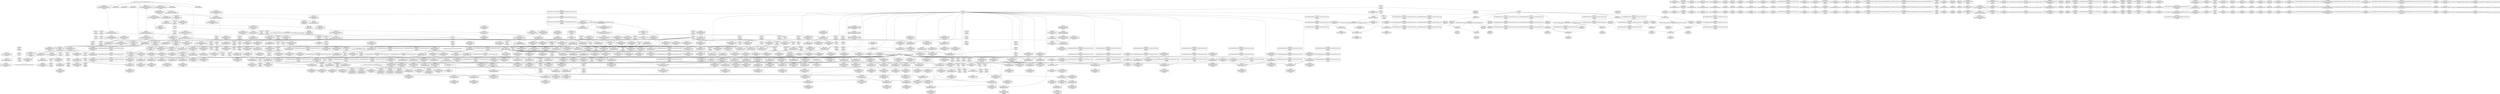 digraph {
	CE0x5163cd0 [shape=record,shape=Mrecord,label="{CE0x5163cd0|selinux_xfrm_alloc_user:_tmp1|*SummSink*}"]
	CE0x515edd0 [shape=record,shape=Mrecord,label="{CE0x515edd0|selinux_xfrm_alloc_user:_cmp7|security/selinux/xfrm.c,89|*SummSink*}"]
	CE0x64ea0b0 [shape=record,shape=Mrecord,label="{CE0x64ea0b0|_ret_i32_%call,_!dbg_!27715|security/selinux/xfrm.c,289|*SummSink*}"]
	CE0x5174cc0 [shape=record,shape=Mrecord,label="{CE0x5174cc0|selinux_xfrm_alloc_user:_tmp19|security/selinux/xfrm.c,85}"]
	CE0x521fcb0 [shape=record,shape=Mrecord,label="{CE0x521fcb0|selinux_xfrm_alloc_user:_tmp65|security/selinux/xfrm.c,111|*SummSource*}"]
	CE0x5e234c0 [shape=record,shape=Mrecord,label="{CE0x5e234c0|selinux_xfrm_alloc_user:_tmp10|security/selinux/xfrm.c,85|*SummSink*}"]
	CE0x515afd0 [shape=record,shape=Mrecord,label="{CE0x515afd0|selinux_xfrm_alloc_user:_uctx|Function::selinux_xfrm_alloc_user&Arg::uctx::|*SummSource*}"]
	CE0x5158fe0 [shape=record,shape=Mrecord,label="{CE0x5158fe0|selinux_xfrm_alloc_user:_if.end22|*SummSource*}"]
	CE0x5161a90 [shape=record,shape=Mrecord,label="{CE0x5161a90|i64_14|*Constant*}"]
	CE0x5194a50 [shape=record,shape=Mrecord,label="{CE0x5194a50|selinux_xfrm_alloc_user:_tmp46|security/selinux/xfrm.c,95|*SummSink*}"]
	CE0x5157a30 [shape=record,shape=Mrecord,label="{CE0x5157a30|i64_10|*Constant*|*SummSink*}"]
	CE0x5195c20 [shape=record,shape=Mrecord,label="{CE0x5195c20|selinux_xfrm_alloc_user:_tmp48|security/selinux/xfrm.c,96|*SummSource*}"]
	CE0x51d6180 [shape=record,shape=Mrecord,label="{CE0x51d6180|GLOBAL:___kmalloc|*Constant*}"]
	CE0x514fca0 [shape=record,shape=Mrecord,label="{CE0x514fca0|i64*_getelementptr_inbounds_(_2_x_i64_,_2_x_i64_*___llvm_gcov_ctr6,_i64_0,_i64_0)|*Constant*|*SummSink*}"]
	CE0x5148000 [shape=record,shape=Mrecord,label="{CE0x5148000|selinux_xfrm_alloc_user:_entry|*SummSink*}"]
	CE0x51ddec0 [shape=record,shape=Mrecord,label="{CE0x51ddec0|selinux_xfrm_alloc_user:_tmp38|security/selinux/xfrm.c,89|*SummSink*}"]
	CE0x5194f00 [shape=record,shape=Mrecord,label="{CE0x5194f00|i64*_getelementptr_inbounds_(_34_x_i64_,_34_x_i64_*___llvm_gcov_ctr20,_i64_0,_i64_21)|*Constant*|*SummSource*}"]
	CE0x517c4c0 [shape=record,shape=Mrecord,label="{CE0x517c4c0|selinux_xfrm_alloc_user:_tobool46|security/selinux/xfrm.c,113|*SummSink*}"]
	CE0x51dd7c0 [shape=record,shape=Mrecord,label="{CE0x51dd7c0|selinux_xfrm_alloc_user:_tmp37|security/selinux/xfrm.c,89|*SummSource*}"]
	CE0x5172340 [shape=record,shape=Mrecord,label="{CE0x5172340|selinux_xfrm_alloc_user:_lor.lhs.false8|*SummSink*}"]
	CE0x516e150 [shape=record,shape=Mrecord,label="{CE0x516e150|i32_78|*Constant*}"]
	CE0x5163650 [shape=record,shape=Mrecord,label="{CE0x5163650|selinux_xfrm_alloc_user:_gfp|Function::selinux_xfrm_alloc_user&Arg::gfp::}"]
	CE0x51b5e70 [shape=record,shape=Mrecord,label="{CE0x51b5e70|selinux_xfrm_alloc_user:_ctx_alg30|security/selinux/xfrm.c,103}"]
	CE0x51b3410 [shape=record,shape=Mrecord,label="{CE0x51b3410|selinux_xfrm_alloc_user:_conv34|security/selinux/xfrm.c,105|*SummSink*}"]
	CE0x5189050 [shape=record,shape=Mrecord,label="{CE0x5189050|selinux_xfrm_alloc_user:_land.lhs.true2|*SummSink*}"]
	CE0x516f2d0 [shape=record,shape=Mrecord,label="{CE0x516f2d0|GLOBAL:___llvm_gcov_ctr20|Global_var:__llvm_gcov_ctr20}"]
	CE0x5163a90 [shape=record,shape=Mrecord,label="{CE0x5163a90|selinux_xfrm_alloc_user:_tmp1|*SummSource*}"]
	CE0x517e520 [shape=record,shape=Mrecord,label="{CE0x517e520|i64_16|*Constant*|*SummSource*}"]
	CE0x51832f0 [shape=record,shape=Mrecord,label="{CE0x51832f0|selinux_xfrm_alloc_user:_conv18|security/selinux/xfrm.c,95}"]
	CE0x51d7b50 [shape=record,shape=Mrecord,label="{CE0x51d7b50|selinux_xfrm_alloc_user:_tmp22|security/selinux/xfrm.c,89}"]
	CE0x5174710 [shape=record,shape=Mrecord,label="{CE0x5174710|selinux_xfrm_alloc_user:_cred|security/selinux/xfrm.c,85|*SummSource*}"]
	CE0x51653e0 [shape=record,shape=Mrecord,label="{CE0x51653e0|i64_8|*Constant*}"]
	CE0x5227630 [shape=record,shape=Mrecord,label="{CE0x5227630|selinux_xfrm_alloc_user:_tmp69|security/selinux/xfrm.c,113}"]
	CE0x51b7b60 [shape=record,shape=Mrecord,label="{CE0x51b7b60|i64_0|*Constant*|*SummSink*}"]
	CE0x51d2920 [shape=record,shape=Mrecord,label="{CE0x51d2920|kmalloc222:_tmp3}"]
	CE0x51dadc0 [shape=record,shape=Mrecord,label="{CE0x51dadc0|_call_void_mcount()_#3|*SummSource*}"]
	CE0x51bb5d0 [shape=record,shape=Mrecord,label="{CE0x51bb5d0|selinux_xfrm_alloc_user:_tmp66|security/selinux/xfrm.c,113|*SummSource*}"]
	CE0x521fb80 [shape=record,shape=Mrecord,label="{CE0x521fb80|selinux_xfrm_alloc_user:_tmp65|security/selinux/xfrm.c,111}"]
	CE0x51d6e90 [shape=record,shape=Mrecord,label="{CE0x51d6e90|i32_0|*Constant*|*SummSource*}"]
	CE0x51d1660 [shape=record,shape=Mrecord,label="{CE0x51d1660|atomic_inc221:_bb|*SummSink*}"]
	CE0x52218c0 [shape=record,shape=Mrecord,label="{CE0x52218c0|avc_has_perm:_tsid|Function::avc_has_perm&Arg::tsid::|*SummSink*}"]
	CE0x51c3df0 [shape=record,shape=Mrecord,label="{CE0x51c3df0|selinux_xfrm_alloc_user:_tmp62|security/selinux/xfrm.c,109}"]
	CE0x52222e0 [shape=record,shape=Mrecord,label="{CE0x52222e0|avc_has_perm:_requested|Function::avc_has_perm&Arg::requested::}"]
	CE0x515c630 [shape=record,shape=Mrecord,label="{CE0x515c630|COLLAPSED:_GCMRE___llvm_gcov_ctr20_internal_global_34_x_i64_zeroinitializer:_elem_0:default:}"]
	CE0x51631f0 [shape=record,shape=Mrecord,label="{CE0x51631f0|kmalloc222:_flags|Function::kmalloc222&Arg::flags::}"]
	CE0x515dbe0 [shape=record,shape=Mrecord,label="{CE0x515dbe0|selinux_xfrm_alloc_user:_err|*SummSource*}"]
	CE0x51bda00 [shape=record,shape=Mrecord,label="{CE0x51bda00|selinux_xfrm_alloc_user:_idxprom|security/selinux/xfrm.c,106|*SummSource*}"]
	CE0x5166200 [shape=record,shape=Mrecord,label="{CE0x5166200|selinux_xfrm_alloc_user:_add24|security/selinux/xfrm.c,98|*SummSource*}"]
	CE0x51bea20 [shape=record,shape=Mrecord,label="{CE0x51bea20|selinux_xfrm_alloc_user:_arrayidx38|security/selinux/xfrm.c,106|*SummSource*}"]
	CE0x521e8a0 [shape=record,shape=Mrecord,label="{CE0x521e8a0|4:_i32,_:_CR_16,20_|*MultipleSource*|security/selinux/xfrm.c,85|security/selinux/xfrm.c,85|security/selinux/xfrm.c,111}"]
	CE0x51de3c0 [shape=record,shape=Mrecord,label="{CE0x51de3c0|selinux_xfrm_alloc_user:_tmp39|security/selinux/xfrm.c,89|*SummSink*}"]
	CE0x516a920 [shape=record,shape=Mrecord,label="{CE0x516a920|selinux_xfrm_alloc_user:_lor.lhs.false|*SummSink*}"]
	CE0x515a050 [shape=record,shape=Mrecord,label="{CE0x515a050|selinux_xfrm_alloc_user:_lor.lhs.false11|*SummSource*}"]
	CE0x5170650 [shape=record,shape=Mrecord,label="{CE0x5170650|get_current227:_entry|*SummSink*}"]
	CE0x51bcac0 [shape=record,shape=Mrecord,label="{CE0x51bcac0|selinux_xfrm_alloc_user:_arrayidx|security/selinux/xfrm.c,105|*SummSource*}"]
	CE0x5151fc0 [shape=record,shape=Mrecord,label="{CE0x5151fc0|i64_1|*Constant*|*SummSource*}"]
	CE0x5157f60 [shape=record,shape=Mrecord,label="{CE0x5157f60|selinux_xfrm_alloc_user:_cmp|security/selinux/xfrm.c,89|*SummSink*}"]
	CE0x5185290 [shape=record,shape=Mrecord,label="{CE0x5185290|selinux_xfrm_alloc_user:_conv18|security/selinux/xfrm.c,95|*SummSink*}"]
	CE0x51d9870 [shape=record,shape=Mrecord,label="{CE0x51d9870|i8*_getelementptr_inbounds_(_24_x_i8_,_24_x_i8_*_.str244,_i32_0,_i32_0)|*Constant*|*SummSource*}"]
	CE0x51badb0 [shape=record,shape=Mrecord,label="{CE0x51badb0|i64_29|*Constant*}"]
	CE0x515fbe0 [shape=record,shape=Mrecord,label="{CE0x515fbe0|selinux_xfrm_alloc_user:_tmp9|security/selinux/xfrm.c,85|*SummSource*}"]
	CE0x52348e0 [shape=record,shape=Mrecord,label="{CE0x52348e0|selinux_xfrm_alloc_user:_retval.0}"]
	CE0x5154100 [shape=record,shape=Mrecord,label="{CE0x5154100|selinux_xfrm_alloc_user:_tmp32|security/selinux/xfrm.c,90}"]
	CE0x5195a70 [shape=record,shape=Mrecord,label="{CE0x5195a70|selinux_xfrm_alloc_user:_tmp48|security/selinux/xfrm.c,96}"]
	CE0x5222450 [shape=record,shape=Mrecord,label="{CE0x5222450|avc_has_perm:_requested|Function::avc_has_perm&Arg::requested::|*SummSource*}"]
	CE0x518fd30 [shape=record,shape=Mrecord,label="{CE0x518fd30|selinux_xfrm_alloc_user:_if.then21|*SummSink*}"]
	CE0x51746a0 [shape=record,shape=Mrecord,label="{CE0x51746a0|selinux_xfrm_alloc_user:_cred|security/selinux/xfrm.c,85}"]
	CE0x6e17490 [shape=record,shape=Mrecord,label="{CE0x6e17490|selinux_xfrm_alloc_user:_do.body|*SummSink*}"]
	CE0x5226e20 [shape=record,shape=Mrecord,label="{CE0x5226e20|selinux_xfrm_alloc_user:_tmp67|security/selinux/xfrm.c,113|*SummSink*}"]
	CE0x51963e0 [shape=record,shape=Mrecord,label="{CE0x51963e0|%struct.task_struct.1015**_bitcast_(%struct.task_struct**_current_task_to_%struct.task_struct.1015**)|*Constant*|*SummSink*}"]
	CE0x516e090 [shape=record,shape=Mrecord,label="{CE0x516e090|GLOBAL:_get_current227|*Constant*|*SummSink*}"]
	CE0x51daea0 [shape=record,shape=Mrecord,label="{CE0x51daea0|_call_void_mcount()_#3}"]
	CE0x5235b50 [shape=record,shape=Mrecord,label="{CE0x5235b50|selinux_xfrm_alloc_user:_tmp78|security/selinux/xfrm.c,123}"]
	CE0x51dafd0 [shape=record,shape=Mrecord,label="{CE0x51dafd0|_call_void_mcount()_#3|*SummSink*}"]
	CE0x51d70d0 [shape=record,shape=Mrecord,label="{CE0x51d70d0|kmalloc222:_tmp}"]
	CE0x5168fb0 [shape=record,shape=Mrecord,label="{CE0x5168fb0|128:_i8*,_:_CR_128,136_|*MultipleSource*|security/selinux/xfrm.c,85|security/selinux/xfrm.c,85}"]
	CE0x5170980 [shape=record,shape=Mrecord,label="{CE0x5170980|_ret_%struct.task_struct.1015*_%tmp4,_!dbg_!27714|./arch/x86/include/asm/current.h,14}"]
	CE0x51590c0 [shape=record,shape=Mrecord,label="{CE0x51590c0|selinux_xfrm_alloc_user:_if.end22|*SummSink*}"]
	CE0x51841f0 [shape=record,shape=Mrecord,label="{CE0x51841f0|i32_1|*Constant*}"]
	CE0x517e980 [shape=record,shape=Mrecord,label="{CE0x517e980|selinux_xfrm_alloc_user:_tmp36|security/selinux/xfrm.c,89}"]
	CE0x5163320 [shape=record,shape=Mrecord,label="{CE0x5163320|kmalloc222:_flags|Function::kmalloc222&Arg::flags::|*SummSource*}"]
	CE0x51b3a90 [shape=record,shape=Mrecord,label="{CE0x51b3a90|selinux_xfrm_alloc_user:_ctx_str|security/selinux/xfrm.c,105|*SummSource*}"]
	CE0x515c9d0 [shape=record,shape=Mrecord,label="{CE0x515c9d0|i64_5|*Constant*|*SummSource*}"]
	CE0x521caf0 [shape=record,shape=Mrecord,label="{CE0x521caf0|selinux_xfrm_alloc_user:_tmp63|security/selinux/xfrm.c,109}"]
	CE0x6e17500 [shape=record,shape=Mrecord,label="{CE0x6e17500|selinux_xfrm_alloc_user:_land.lhs.true|*SummSource*}"]
	CE0x51dc720 [shape=record,shape=Mrecord,label="{CE0x51dc720|selinux_xfrm_alloc_user:_tmp2|*SummSource*}"]
	CE0x51838e0 [shape=record,shape=Mrecord,label="{CE0x51838e0|selinux_xfrm_alloc_user:_tmp30|*LoadInst*|security/selinux/xfrm.c,90|*SummSource*}"]
	CE0x51d05f0 [shape=record,shape=Mrecord,label="{CE0x51d05f0|selinux_xfrm_alloc_user:_ctx_doi|security/selinux/xfrm.c,90|*SummSource*}"]
	CE0x516b650 [shape=record,shape=Mrecord,label="{CE0x516b650|selinux_xfrm_policy_alloc:_call|security/selinux/xfrm.c,289|*SummSource*}"]
	CE0x521e110 [shape=record,shape=Mrecord,label="{CE0x521e110|selinux_xfrm_alloc_user:_tmp64|security/selinux/xfrm.c,111}"]
	CE0x51d89c0 [shape=record,shape=Mrecord,label="{CE0x51d89c0|kmalloc222:_tmp|*SummSink*}"]
	CE0x51658b0 [shape=record,shape=Mrecord,label="{CE0x51658b0|selinux_xfrm_alloc_user:_add|security/selinux/xfrm.c,98}"]
	CE0x51bfee0 [shape=record,shape=Mrecord,label="{CE0x51bfee0|selinux_xfrm_alloc_user:_arraydecay|security/selinux/xfrm.c,107|*SummSource*}"]
	CE0x5181fb0 [shape=record,shape=Mrecord,label="{CE0x5181fb0|i32_4|*Constant*|*SummSource*}"]
	CE0x5168140 [shape=record,shape=Mrecord,label="{CE0x5168140|selinux_xfrm_alloc_user:_tmp58|security/selinux/xfrm.c,108}"]
	CE0x51cc4e0 [shape=record,shape=Mrecord,label="{CE0x51cc4e0|selinux_xfrm_alloc_user:_tmp51|security/selinux/xfrm.c,99|*SummSink*}"]
	CE0x517c5c0 [shape=record,shape=Mrecord,label="{CE0x517c5c0|selinux_xfrm_alloc_user:_tobool46|security/selinux/xfrm.c,113}"]
	CE0x5177a90 [shape=record,shape=Mrecord,label="{CE0x5177a90|selinux_xfrm_alloc_user:_if.end43|*SummSink*}"]
	CE0x51c45e0 [shape=record,shape=Mrecord,label="{CE0x51c45e0|selinux_xfrm_alloc_user:_tmp73|security/selinux/xfrm.c,116}"]
	CE0x516a8b0 [shape=record,shape=Mrecord,label="{CE0x516a8b0|selinux_xfrm_alloc_user:_err}"]
	CE0x51beba0 [shape=record,shape=Mrecord,label="{CE0x51beba0|selinux_xfrm_alloc_user:_arrayidx38|security/selinux/xfrm.c,106|*SummSink*}"]
	CE0x5153020 [shape=record,shape=Mrecord,label="{CE0x5153020|selinux_xfrm_policy_alloc:_ctxp|Function::selinux_xfrm_policy_alloc&Arg::ctxp::|*SummSink*}"]
	CE0x5181840 [shape=record,shape=Mrecord,label="{CE0x5181840|selinux_xfrm_alloc_user:_tmp41|security/selinux/xfrm.c,92}"]
	CE0x51d6fa0 [shape=record,shape=Mrecord,label="{CE0x51d6fa0|i32_0|*Constant*|*SummSink*}"]
	CE0x51d20e0 [shape=record,shape=Mrecord,label="{CE0x51d20e0|selinux_xfrm_alloc_user:_call4|security/selinux/xfrm.c,85|*SummSource*}"]
	CE0x52176e0 [shape=record,shape=Mrecord,label="{CE0x52176e0|atomic_inc221:_tmp1}"]
	CE0x51dab20 [shape=record,shape=Mrecord,label="{CE0x51dab20|i64*_getelementptr_inbounds_(_2_x_i64_,_2_x_i64_*___llvm_gcov_ctr26,_i64_0,_i64_0)|*Constant*|*SummSource*}"]
	CE0x51b5cd0 [shape=record,shape=Mrecord,label="{CE0x51b5cd0|selinux_xfrm_alloc_user:_ctx_alg30|security/selinux/xfrm.c,103|*SummSink*}"]
	CE0x515c7a0 [shape=record,shape=Mrecord,label="{CE0x515c7a0|selinux_xfrm_alloc_user:_tmp}"]
	CE0x51d71b0 [shape=record,shape=Mrecord,label="{CE0x51d71b0|kmalloc222:_tmp|*SummSource*}"]
	CE0x51b2370 [shape=record,shape=Mrecord,label="{CE0x51b2370|selinux_xfrm_alloc_user:_conv31|security/selinux/xfrm.c,104|*SummSink*}"]
	CE0x5164e60 [shape=record,shape=Mrecord,label="{CE0x5164e60|selinux_xfrm_alloc_user:_conv23|security/selinux/xfrm.c,98|*SummSource*}"]
	CE0x52201e0 [shape=record,shape=Mrecord,label="{CE0x52201e0|selinux_xfrm_alloc_user:_call45|security/selinux/xfrm.c,111|*SummSource*}"]
	CE0x517d130 [shape=record,shape=Mrecord,label="{CE0x517d130|i32_3|*Constant*|*SummSource*}"]
	CE0x51dbe00 [shape=record,shape=Mrecord,label="{CE0x51dbe00|i64*_getelementptr_inbounds_(_34_x_i64_,_34_x_i64_*___llvm_gcov_ctr20,_i64_0,_i64_1)|*Constant*}"]
	CE0x51d5870 [shape=record,shape=Mrecord,label="{CE0x51d5870|i64*_getelementptr_inbounds_(_2_x_i64_,_2_x_i64_*___llvm_gcov_ctr26,_i64_0,_i64_1)|*Constant*|*SummSink*}"]
	CE0x5235450 [shape=record,shape=Mrecord,label="{CE0x5235450|selinux_xfrm_alloc_user:_tmp77|security/selinux/xfrm.c,123}"]
	CE0x514c810 [shape=record,shape=Mrecord,label="{CE0x514c810|selinux_xfrm_policy_alloc:_entry}"]
	CE0x5162370 [shape=record,shape=Mrecord,label="{CE0x5162370|selinux_xfrm_policy_alloc:_tmp3|*SummSource*}"]
	CE0x51ddd50 [shape=record,shape=Mrecord,label="{CE0x51ddd50|selinux_xfrm_alloc_user:_tmp38|security/selinux/xfrm.c,89|*SummSource*}"]
	CE0x5182ee0 [shape=record,shape=Mrecord,label="{CE0x5182ee0|selinux_xfrm_alloc_user:_conv17|security/selinux/xfrm.c,94|*SummSource*}"]
	CE0x51a0d40 [shape=record,shape=Mrecord,label="{CE0x51a0d40|selinux_xfrm_alloc_user:_tmp49|security/selinux/xfrm.c,98|*SummSink*}"]
	CE0x5230c50 [shape=record,shape=Mrecord,label="{CE0x5230c50|GLOBAL:_selinux_xfrm_refcount|Global_var:selinux_xfrm_refcount}"]
	CE0x51d62f0 [shape=record,shape=Mrecord,label="{CE0x51d62f0|GLOBAL:___kmalloc|*Constant*|*SummSource*}"]
	CE0x51c4f30 [shape=record,shape=Mrecord,label="{CE0x51c4f30|selinux_xfrm_alloc_user:_rc.0}"]
	CE0x5172e40 [shape=record,shape=Mrecord,label="{CE0x5172e40|GLOBAL:_security_context_to_sid|*Constant*}"]
	CE0x52205c0 [shape=record,shape=Mrecord,label="{CE0x52205c0|i32_(i32,_i32,_i16,_i32,_%struct.common_audit_data.1017*)*_bitcast_(i32_(i32,_i32,_i16,_i32,_%struct.common_audit_data.495*)*_avc_has_perm_to_i32_(i32,_i32,_i16,_i32,_%struct.common_audit_data.1017*)*)|*Constant*}"]
	CE0x51d3da0 [shape=record,shape=Mrecord,label="{CE0x51d3da0|i8_1|*Constant*|*SummSource*}"]
	CE0x515f0d0 [shape=record,shape=Mrecord,label="{CE0x515f0d0|i64_13|*Constant*|*SummSource*}"]
	CE0x515a9d0 [shape=record,shape=Mrecord,label="{CE0x515a9d0|i32_85|*Constant*|*SummSource*}"]
	CE0x518a1d0 [shape=record,shape=Mrecord,label="{CE0x518a1d0|selinux_xfrm_alloc_user:_bb|*SummSource*}"]
	CE0x516abc0 [shape=record,shape=Mrecord,label="{CE0x516abc0|_ret_i32_%call,_!dbg_!27715|security/selinux/xfrm.c,289}"]
	CE0x5180f20 [shape=record,shape=Mrecord,label="{CE0x5180f20|selinux_xfrm_alloc_user:_tmp25|security/selinux/xfrm.c,89|*SummSink*}"]
	CE0x5184420 [shape=record,shape=Mrecord,label="{CE0x5184420|i32_1|*Constant*|*SummSink*}"]
	CE0x51947e0 [shape=record,shape=Mrecord,label="{CE0x51947e0|selinux_xfrm_alloc_user:_tmp46|security/selinux/xfrm.c,95}"]
	CE0x515baf0 [shape=record,shape=Mrecord,label="{CE0x515baf0|_ret_i32_%call,_!dbg_!27715|security/selinux/xfrm.c,289|*SummSource*}"]
	CE0x51b5110 [shape=record,shape=Mrecord,label="{CE0x51b5110|selinux_xfrm_alloc_user:_ctx_doi29|security/selinux/xfrm.c,102|*SummSink*}"]
	CE0x51bc460 [shape=record,shape=Mrecord,label="{CE0x51bc460|selinux_xfrm_alloc_user:_tmp56|security/selinux/xfrm.c,105}"]
	CE0x51849b0 [shape=record,shape=Mrecord,label="{CE0x51849b0|_call_void_mcount()_#3|*SummSource*}"]
	CE0x5150610 [shape=record,shape=Mrecord,label="{CE0x5150610|selinux_xfrm_policy_alloc:_ctxp|Function::selinux_xfrm_policy_alloc&Arg::ctxp::}"]
	CE0x51de250 [shape=record,shape=Mrecord,label="{CE0x51de250|selinux_xfrm_alloc_user:_tmp39|security/selinux/xfrm.c,89|*SummSource*}"]
	CE0x5221040 [shape=record,shape=Mrecord,label="{CE0x5221040|avc_has_perm:_requested|Function::avc_has_perm&Arg::requested::|*SummSink*}"]
	CE0x517b000 [shape=record,shape=Mrecord,label="{CE0x517b000|selinux_xfrm_alloc_user:_tmp28|security/selinux/xfrm.c,89}"]
	CE0x51b7760 [shape=record,shape=Mrecord,label="{CE0x51b7760|kmalloc222:_bb|*SummSource*}"]
	CE0x5234290 [shape=record,shape=Mrecord,label="{CE0x5234290|i32_-12|*Constant*|*SummSource*}"]
	CE0x51d9640 [shape=record,shape=Mrecord,label="{CE0x51d9640|GLOBAL:_lockdep_rcu_suspicious|*Constant*|*SummSource*}"]
	CE0x5151830 [shape=record,shape=Mrecord,label="{CE0x5151830|i64_1|*Constant*}"]
	CE0x51b69a0 [shape=record,shape=Mrecord,label="{CE0x51b69a0|selinux_xfrm_alloc_user:_conv31|security/selinux/xfrm.c,104}"]
	CE0x5222880 [shape=record,shape=Mrecord,label="{CE0x5222880|%struct.common_audit_data.1017*_null|*Constant*|*SummSink*}"]
	CE0x51c33f0 [shape=record,shape=Mrecord,label="{CE0x51c33f0|selinux_xfrm_alloc_user:_tmp61|security/selinux/xfrm.c,108|*SummSink*}"]
	CE0x51822d0 [shape=record,shape=Mrecord,label="{CE0x51822d0|selinux_xfrm_alloc_user:_cmp19|security/selinux/xfrm.c,95|*SummSink*}"]
	CE0x5182a60 [shape=record,shape=Mrecord,label="{CE0x5182a60|selinux_xfrm_alloc_user:_tmp42|*LoadInst*|security/selinux/xfrm.c,94|*SummSink*}"]
	CE0x5186080 [shape=record,shape=Mrecord,label="{CE0x5186080|i64_20|*Constant*|*SummSink*}"]
	CE0x5196200 [shape=record,shape=Mrecord,label="{CE0x5196200|%struct.task_struct.1015**_bitcast_(%struct.task_struct**_current_task_to_%struct.task_struct.1015**)|*Constant*}"]
	CE0x51bc620 [shape=record,shape=Mrecord,label="{CE0x51bc620|selinux_xfrm_alloc_user:_tmp56|security/selinux/xfrm.c,105|*SummSource*}"]
	CE0x5178290 [shape=record,shape=Mrecord,label="{CE0x5178290|selinux_xfrm_policy_alloc:_gfp|Function::selinux_xfrm_policy_alloc&Arg::gfp::}"]
	CE0x517fef0 [shape=record,shape=Mrecord,label="{CE0x517fef0|selinux_xfrm_alloc_user:_do.end|*SummSource*}"]
	CE0x51862b0 [shape=record,shape=Mrecord,label="{CE0x51862b0|i64_19|*Constant*|*SummSource*}"]
	CE0x51db6c0 [shape=record,shape=Mrecord,label="{CE0x51db6c0|selinux_xfrm_alloc_user:_tmp16|security/selinux/xfrm.c,85|*SummSource*}"]
	CE0x5179310 [shape=record,shape=Mrecord,label="{CE0x5179310|selinux_xfrm_alloc_user:_tmp21|security/selinux/xfrm.c,85}"]
	CE0x517fb80 [shape=record,shape=Mrecord,label="{CE0x517fb80|i64_1|*Constant*}"]
	CE0x51d58e0 [shape=record,shape=Mrecord,label="{CE0x51d58e0|kmalloc222:_tmp1}"]
	CE0x5196370 [shape=record,shape=Mrecord,label="{CE0x5196370|%struct.task_struct.1015*_(%struct.task_struct.1015**)*_asm_movq_%gs:$_1:P_,$0_,_r,im,_dirflag_,_fpsr_,_flags_|*SummSink*}"]
	CE0x51b2990 [shape=record,shape=Mrecord,label="{CE0x51b2990|selinux_xfrm_alloc_user:_ctx_len32|security/selinux/xfrm.c,104|*SummSource*}"]
	CE0x5233300 [shape=record,shape=Mrecord,label="{CE0x5233300|_call_void_kfree(i8*_%tmp76)_#10,_!dbg_!27813|security/selinux/xfrm.c,121|*SummSink*}"]
	CE0x517fbf0 [shape=record,shape=Mrecord,label="{CE0x517fbf0|get_current227:_tmp1}"]
	CE0x51b6c20 [shape=record,shape=Mrecord,label="{CE0x51b6c20|COLLAPSED:_GCMRE___llvm_gcov_ctr22_internal_global_2_x_i64_zeroinitializer:_elem_0:default:}"]
	CE0x5180060 [shape=record,shape=Mrecord,label="{CE0x5180060|atomic_inc221:_tmp1|*SummSource*}"]
	CE0x515f9b0 [shape=record,shape=Mrecord,label="{CE0x515f9b0|selinux_xfrm_policy_alloc:_uctx|Function::selinux_xfrm_policy_alloc&Arg::uctx::|*SummSink*}"]
	CE0x5235cc0 [shape=record,shape=Mrecord,label="{CE0x5235cc0|selinux_xfrm_alloc_user:_tmp78|security/selinux/xfrm.c,123|*SummSource*}"]
	CE0x51740f0 [shape=record,shape=Mrecord,label="{CE0x51740f0|i32_78|*Constant*|*SummSource*}"]
	CE0x517eb70 [shape=record,shape=Mrecord,label="{CE0x517eb70|selinux_xfrm_alloc_user:_tmp36|security/selinux/xfrm.c,89|*SummSink*}"]
	CE0x516aea0 [shape=record,shape=Mrecord,label="{CE0x516aea0|selinux_xfrm_alloc_user:_tmp17|security/selinux/xfrm.c,85|*SummSink*}"]
	CE0x517aca0 [shape=record,shape=Mrecord,label="{CE0x517aca0|selinux_xfrm_alloc_user:_tmp27|security/selinux/xfrm.c,89|*SummSink*}"]
	CE0x5236510 [shape=record,shape=Mrecord,label="{CE0x5236510|get_current227:_bb}"]
	CE0x5162c10 [shape=record,shape=Mrecord,label="{CE0x5162c10|kmalloc222:_entry|*SummSink*}"]
	CE0x51ca610 [shape=record,shape=Mrecord,label="{CE0x51ca610|_ret_i8*_%call,_!dbg_!27714|include/linux/slab.h,429|*SummSink*}"]
	CE0x52305f0 [shape=record,shape=Mrecord,label="{CE0x52305f0|GLOBAL:_atomic_inc221|*Constant*|*SummSink*}"]
	CE0x5156240 [shape=record,shape=Mrecord,label="{CE0x5156240|i8*_getelementptr_inbounds_(_45_x_i8_,_45_x_i8_*_.str1245,_i32_0,_i32_0)|*Constant*|*SummSource*}"]
	CE0x516d980 [shape=record,shape=Mrecord,label="{CE0x516d980|selinux_xfrm_alloc_user:_gfp|Function::selinux_xfrm_alloc_user&Arg::gfp::|*SummSource*}"]
	CE0x515e9b0 [shape=record,shape=Mrecord,label="{CE0x515e9b0|%struct.xfrm_user_sec_ctx*_null|*Constant*|*SummSink*}"]
	CE0x51d06c0 [shape=record,shape=Mrecord,label="{CE0x51d06c0|selinux_xfrm_alloc_user:_ctx_doi|security/selinux/xfrm.c,90|*SummSink*}"]
	CE0x51cbed0 [shape=record,shape=Mrecord,label="{CE0x51cbed0|selinux_xfrm_alloc_user:_tmp50|security/selinux/xfrm.c,99|*SummSink*}"]
	CE0x5222200 [shape=record,shape=Mrecord,label="{CE0x5222200|%struct.common_audit_data.1017*_null|*Constant*}"]
	CE0x52364a0 [shape=record,shape=Mrecord,label="{CE0x52364a0|i64*_getelementptr_inbounds_(_2_x_i64_,_2_x_i64_*___llvm_gcov_ctr21,_i64_0,_i64_0)|*Constant*}"]
	CE0x51cf890 [shape=record,shape=Mrecord,label="{CE0x51cf890|%struct.task_struct.1015*_(%struct.task_struct.1015**)*_asm_movq_%gs:$_1:P_,$0_,_r,im,_dirflag_,_fpsr_,_flags_}"]
	CE0x5220a80 [shape=record,shape=Mrecord,label="{CE0x5220a80|avc_has_perm:_entry|*SummSource*}"]
	CE0x51d0510 [shape=record,shape=Mrecord,label="{CE0x51d0510|i32_2|*Constant*|*SummSink*}"]
	CE0x51d4d00 [shape=record,shape=Mrecord,label="{CE0x51d4d00|selinux_xfrm_alloc_user:_tmp7|security/selinux/xfrm.c,85|*SummSource*}"]
	CE0x5227910 [shape=record,shape=Mrecord,label="{CE0x5227910|selinux_xfrm_alloc_user:_tmp69|security/selinux/xfrm.c,113|*SummSink*}"]
	CE0x51cbb50 [shape=record,shape=Mrecord,label="{CE0x51cbb50|i64_22|*Constant*|*SummSource*}"]
	CE0x52312c0 [shape=record,shape=Mrecord,label="{CE0x52312c0|atomic_inc221:_v|Function::atomic_inc221&Arg::v::|*SummSink*}"]
	CE0x5170a90 [shape=record,shape=Mrecord,label="{CE0x5170a90|_ret_%struct.task_struct.1015*_%tmp4,_!dbg_!27714|./arch/x86/include/asm/current.h,14|*SummSource*}"]
	CE0x516da80 [shape=record,shape=Mrecord,label="{CE0x516da80|_ret_i32_%retval.0,_!dbg_!27815|security/selinux/xfrm.c,123}"]
	CE0x5158d50 [shape=record,shape=Mrecord,label="{CE0x5158d50|selinux_xfrm_alloc_user:_tmp5|security/selinux/xfrm.c,85|*SummSink*}"]
	CE0x51b5ff0 [shape=record,shape=Mrecord,label="{CE0x51b5ff0|selinux_xfrm_alloc_user:_ctx_alg30|security/selinux/xfrm.c,103|*SummSource*}"]
	CE0x5175840 [shape=record,shape=Mrecord,label="{CE0x5175840|GLOBAL:_lockdep_rcu_suspicious|*Constant*}"]
	CE0x5213a50 [shape=record,shape=Mrecord,label="{CE0x5213a50|atomic_inc221:_tmp2|*SummSink*}"]
	CE0x516e9c0 [shape=record,shape=Mrecord,label="{CE0x516e9c0|selinux_xfrm_alloc_user:_if.then47|*SummSink*}"]
	CE0x5180db0 [shape=record,shape=Mrecord,label="{CE0x5180db0|selinux_xfrm_alloc_user:_tmp25|security/selinux/xfrm.c,89|*SummSource*}"]
	CE0x516c1a0 [shape=record,shape=Mrecord,label="{CE0x516c1a0|selinux_xfrm_alloc_user:_tmp14|security/selinux/xfrm.c,85|*SummSink*}"]
	CE0x51c7e90 [shape=record,shape=Mrecord,label="{CE0x51c7e90|selinux_xfrm_alloc_user:_tmp72|security/selinux/xfrm.c,116|*SummSink*}"]
	CE0x51c8110 [shape=record,shape=Mrecord,label="{CE0x51c8110|selinux_xfrm_alloc_user:_tmp73|security/selinux/xfrm.c,116|*SummSink*}"]
	CE0x5233960 [shape=record,shape=Mrecord,label="{CE0x5233960|GLOBAL:_kfree|*Constant*}"]
	CE0x5162870 [shape=record,shape=Mrecord,label="{CE0x5162870|GLOBAL:_kmalloc222|*Constant*|*SummSink*}"]
	CE0x5221e60 [shape=record,shape=Mrecord,label="{CE0x5221e60|avc_has_perm:_tclass|Function::avc_has_perm&Arg::tclass::}"]
	CE0x51cd810 [shape=record,shape=Mrecord,label="{CE0x51cd810|selinux_xfrm_alloc_user:_tmp34|security/selinux/xfrm.c,90|*SummSource*}"]
	CE0x5235040 [shape=record,shape=Mrecord,label="{CE0x5235040|i64*_getelementptr_inbounds_(_34_x_i64_,_34_x_i64_*___llvm_gcov_ctr20,_i64_0,_i64_33)|*Constant*|*SummSource*}"]
	CE0x517e7d0 [shape=record,shape=Mrecord,label="{CE0x517e7d0|i64_17|*Constant*}"]
	CE0x5151360 [shape=record,shape=Mrecord,label="{CE0x5151360|GLOBAL:_selinux_xfrm_alloc_user|*Constant*|*SummSink*}"]
	CE0x5186570 [shape=record,shape=Mrecord,label="{CE0x5186570|selinux_xfrm_alloc_user:_tmp43|security/selinux/xfrm.c,95|*SummSource*}"]
	CE0x51cb280 [shape=record,shape=Mrecord,label="{CE0x51cb280|selinux_xfrm_alloc_user:_tobool26|security/selinux/xfrm.c,99|*SummSink*}"]
	CE0x51807f0 [shape=record,shape=Mrecord,label="{CE0x51807f0|selinux_xfrm_alloc_user:_tmp24|security/selinux/xfrm.c,89}"]
	CE0x51723f0 [shape=record,shape=Mrecord,label="{CE0x51723f0|i64*_getelementptr_inbounds_(_34_x_i64_,_34_x_i64_*___llvm_gcov_ctr20,_i64_0,_i64_0)|*Constant*}"]
	CE0x5153d90 [shape=record,shape=Mrecord,label="{CE0x5153d90|selinux_xfrm_alloc_user:_tmp31|security/selinux/xfrm.c,90|*SummSink*}"]
	CE0x51c5a50 [shape=record,shape=Mrecord,label="{CE0x51c5a50|COLLAPSED:_CMRE_8,8_}"]
	CE0x5167a30 [shape=record,shape=Mrecord,label="{CE0x5167a30|i64_26|*Constant*}"]
	CE0x5221b90 [shape=record,shape=Mrecord,label="{CE0x5221b90|i16_39|*Constant*|*SummSource*}"]
	CE0x51530c0 [shape=record,shape=Mrecord,label="{CE0x51530c0|selinux_xfrm_alloc_user:_return|*SummSource*}"]
	CE0x517c7d0 [shape=record,shape=Mrecord,label="{CE0x517c7d0|i64*_getelementptr_inbounds_(_34_x_i64_,_34_x_i64_*___llvm_gcov_ctr20,_i64_0,_i64_30)|*Constant*|*SummSink*}"]
	CE0x51710b0 [shape=record,shape=Mrecord,label="{CE0x51710b0|selinux_xfrm_alloc_user:_tmp4|security/selinux/xfrm.c,85|*SummSource*}"]
	CE0x51c6590 [shape=record,shape=Mrecord,label="{CE0x51c6590|selinux_xfrm_alloc_user:_tmp70|security/selinux/xfrm.c,114}"]
	CE0x5184eb0 [shape=record,shape=Mrecord,label="{CE0x5184eb0|get_current227:_tmp2|*SummSink*}"]
	CE0x5227760 [shape=record,shape=Mrecord,label="{CE0x5227760|selinux_xfrm_alloc_user:_tmp69|security/selinux/xfrm.c,113|*SummSource*}"]
	CE0x515f010 [shape=record,shape=Mrecord,label="{CE0x515f010|i64_13|*Constant*}"]
	CE0x515ab50 [shape=record,shape=Mrecord,label="{CE0x515ab50|i64_5|*Constant*}"]
	CE0x51724e0 [shape=record,shape=Mrecord,label="{CE0x51724e0|i64*_getelementptr_inbounds_(_34_x_i64_,_34_x_i64_*___llvm_gcov_ctr20,_i64_0,_i64_0)|*Constant*|*SummSource*}"]
	CE0x51546f0 [shape=record,shape=Mrecord,label="{CE0x51546f0|i64*_getelementptr_inbounds_(_34_x_i64_,_34_x_i64_*___llvm_gcov_ctr20,_i64_0,_i64_18)|*Constant*|*SummSink*}"]
	CE0x51d0120 [shape=record,shape=Mrecord,label="{CE0x51d0120|get_current227:_tmp4|./arch/x86/include/asm/current.h,14|*SummSource*}"]
	CE0x51de870 [shape=record,shape=Mrecord,label="{CE0x51de870|i64*_getelementptr_inbounds_(_34_x_i64_,_34_x_i64_*___llvm_gcov_ctr20,_i64_0,_i64_18)|*Constant*|*SummSource*}"]
	CE0x515ca40 [shape=record,shape=Mrecord,label="{CE0x515ca40|i64_4|*Constant*}"]
	CE0x5154870 [shape=record,shape=Mrecord,label="{CE0x5154870|selinux_xfrm_alloc_user:_ctx_alg|security/selinux/xfrm.c,91|*SummSink*}"]
	CE0x515cc90 [shape=record,shape=Mrecord,label="{CE0x515cc90|i64_4|*Constant*|*SummSource*}"]
	CE0x521e300 [shape=record,shape=Mrecord,label="{CE0x521e300|4:_i32,_:_CR_4,8_|*MultipleSource*|security/selinux/xfrm.c,85|security/selinux/xfrm.c,85|security/selinux/xfrm.c,111}"]
	CE0x5158bd0 [shape=record,shape=Mrecord,label="{CE0x5158bd0|selinux_xfrm_alloc_user:_tmp31|security/selinux/xfrm.c,90}"]
	CE0x5150b90 [shape=record,shape=Mrecord,label="{CE0x5150b90|selinux_xfrm_policy_alloc:_bb}"]
	CE0x517da60 [shape=record,shape=Mrecord,label="{CE0x517da60|selinux_xfrm_alloc_user:_conv12|security/selinux/xfrm.c,91|*SummSource*}"]
	CE0x515c6a0 [shape=record,shape=Mrecord,label="{CE0x515c6a0|i64*_getelementptr_inbounds_(_34_x_i64_,_34_x_i64_*___llvm_gcov_ctr20,_i64_0,_i64_0)|*Constant*|*SummSink*}"]
	CE0x51d2d90 [shape=record,shape=Mrecord,label="{CE0x51d2d90|selinux_xfrm_alloc_user:_tmp11|security/selinux/xfrm.c,85}"]
	CE0x5220350 [shape=record,shape=Mrecord,label="{CE0x5220350|selinux_xfrm_alloc_user:_call45|security/selinux/xfrm.c,111|*SummSink*}"]
	CE0x5235840 [shape=record,shape=Mrecord,label="{CE0x5235840|selinux_xfrm_alloc_user:_tmp78|security/selinux/xfrm.c,123|*SummSink*}"]
	CE0x51be950 [shape=record,shape=Mrecord,label="{CE0x51be950|selinux_xfrm_alloc_user:_arrayidx38|security/selinux/xfrm.c,106}"]
	CE0x51cfb00 [shape=record,shape=Mrecord,label="{CE0x51cfb00|selinux_xfrm_alloc_user:_tmp12|security/selinux/xfrm.c,85}"]
	CE0x51b27e0 [shape=record,shape=Mrecord,label="{CE0x51b27e0|selinux_xfrm_alloc_user:_ctx_len32|security/selinux/xfrm.c,104}"]
	CE0x515e840 [shape=record,shape=Mrecord,label="{CE0x515e840|%struct.xfrm_user_sec_ctx*_null|*Constant*|*SummSource*}"]
	CE0x5231690 [shape=record,shape=Mrecord,label="{CE0x5231690|_ret_void,_!dbg_!27715|./arch/x86/include/asm/atomic.h,94|*SummSink*}"]
	CE0x51b7dd0 [shape=record,shape=Mrecord,label="{CE0x51b7dd0|0:_i8,_:_GCMR_selinux_xfrm_alloc_user.__warned_internal_global_i8_0,_section_.data.unlikely_,_align_1:_elem_0:default:}"]
	CE0x51d1b10 [shape=record,shape=Mrecord,label="{CE0x51d1b10|selinux_xfrm_alloc_user:_tmp13|security/selinux/xfrm.c,85}"]
	CE0x51525f0 [shape=record,shape=Mrecord,label="{CE0x51525f0|GLOBAL:_selinux_xfrm_alloc_user|*Constant*|*SummSource*}"]
	CE0x51dc620 [shape=record,shape=Mrecord,label="{CE0x51dc620|selinux_xfrm_alloc_user:_tmp2|*SummSink*}"]
	CE0x5174c00 [shape=record,shape=Mrecord,label="{CE0x5174c00|COLLAPSED:_GCMRE_current_task_external_global_%struct.task_struct*:_elem_0::|security/selinux/xfrm.c,85}"]
	CE0x5195f80 [shape=record,shape=Mrecord,label="{CE0x5195f80|selinux_xfrm_alloc_user:_add|security/selinux/xfrm.c,98|*SummSink*}"]
	CE0x5222a00 [shape=record,shape=Mrecord,label="{CE0x5222a00|avc_has_perm:_auditdata|Function::avc_has_perm&Arg::auditdata::|*SummSink*}"]
	CE0x5232640 [shape=record,shape=Mrecord,label="{CE0x5232640|selinux_xfrm_alloc_user:_tmp74|security/selinux/xfrm.c,121}"]
	CE0x516b340 [shape=record,shape=Mrecord,label="{CE0x516b340|selinux_xfrm_policy_alloc:_uctx|Function::selinux_xfrm_policy_alloc&Arg::uctx::|*SummSource*}"]
	CE0x5221f70 [shape=record,shape=Mrecord,label="{CE0x5221f70|avc_has_perm:_tclass|Function::avc_has_perm&Arg::tclass::|*SummSink*}"]
	CE0x51dbb60 [shape=record,shape=Mrecord,label="{CE0x51dbb60|_call_void_mcount()_#3|*SummSink*}"]
	CE0x515c0f0 [shape=record,shape=Mrecord,label="{CE0x515c0f0|i32_22|*Constant*|*SummSink*}"]
	CE0x515e000 [shape=record,shape=Mrecord,label="{CE0x515e000|selinux_xfrm_policy_alloc:_uctx|Function::selinux_xfrm_policy_alloc&Arg::uctx::}"]
	CE0x5183cb0 [shape=record,shape=Mrecord,label="{CE0x5183cb0|selinux_xfrm_alloc_user:_conv|security/selinux/xfrm.c,90}"]
	CE0x51b38e0 [shape=record,shape=Mrecord,label="{CE0x51b38e0|selinux_xfrm_alloc_user:_ctx_str|security/selinux/xfrm.c,105}"]
	CE0x51d1500 [shape=record,shape=Mrecord,label="{CE0x51d1500|atomic_inc221:_bb|*SummSource*}"]
	CE0x51b1540 [shape=record,shape=Mrecord,label="{CE0x51b1540|selinux_xfrm_alloc_user:_tmp53|security/selinux/xfrm.c,99}"]
	CE0x518e9c0 [shape=record,shape=Mrecord,label="{CE0x518e9c0|selinux_xfrm_alloc_user:_if.then42|*SummSource*}"]
	CE0x51cbcf0 [shape=record,shape=Mrecord,label="{CE0x51cbcf0|selinux_xfrm_alloc_user:_tmp50|security/selinux/xfrm.c,99}"]
	CE0x51dedd0 [shape=record,shape=Mrecord,label="{CE0x51dedd0|selinux_xfrm_alloc_user:_tmp40|security/selinux/xfrm.c,92}"]
	CE0x51b4280 [shape=record,shape=Mrecord,label="{CE0x51b4280|selinux_xfrm_alloc_user:_tmp54|security/selinux/xfrm.c,100|*SummSource*}"]
	CE0x51b4790 [shape=record,shape=Mrecord,label="{CE0x51b4790|selinux_xfrm_alloc_user:_tmp55|security/selinux/xfrm.c,100}"]
	CE0x517d280 [shape=record,shape=Mrecord,label="{CE0x517d280|i64*_getelementptr_inbounds_(_2_x_i64_,_2_x_i64_*___llvm_gcov_ctr21,_i64_0,_i64_0)|*Constant*|*SummSink*}"]
	CE0x5175a30 [shape=record,shape=Mrecord,label="{CE0x5175a30|selinux_xfrm_policy_alloc:_tmp3|*SummSink*}"]
	CE0x51d56f0 [shape=record,shape=Mrecord,label="{CE0x51d56f0|i1_true|*Constant*|*SummSource*}"]
	CE0x516f3b0 [shape=record,shape=Mrecord,label="{CE0x516f3b0|GLOBAL:___llvm_gcov_ctr20|Global_var:__llvm_gcov_ctr20|*SummSource*}"]
	CE0x515abc0 [shape=record,shape=Mrecord,label="{CE0x515abc0|selinux_xfrm_alloc_user:_tobool1|security/selinux/xfrm.c,85|*SummSource*}"]
	CE0x516dd30 [shape=record,shape=Mrecord,label="{CE0x516dd30|get_current227:_entry}"]
	CE0x51ca780 [shape=record,shape=Mrecord,label="{CE0x51ca780|i64_22|*Constant*|*SummSink*}"]
	CE0x5195510 [shape=record,shape=Mrecord,label="{CE0x5195510|selinux_xfrm_alloc_user:_tmp47|security/selinux/xfrm.c,96|*SummSource*}"]
	CE0x51d37f0 [shape=record,shape=Mrecord,label="{CE0x51d37f0|kmalloc222:_tmp2|*SummSource*}"]
	CE0x51622d0 [shape=record,shape=Mrecord,label="{CE0x51622d0|selinux_xfrm_alloc_user:_tmp6|security/selinux/xfrm.c,85|*SummSink*}"]
	CE0x51c77e0 [shape=record,shape=Mrecord,label="{CE0x51c77e0|i64*_getelementptr_inbounds_(_34_x_i64_,_34_x_i64_*___llvm_gcov_ctr20,_i64_0,_i64_31)|*Constant*|*SummSource*}"]
	CE0x51dd930 [shape=record,shape=Mrecord,label="{CE0x51dd930|selinux_xfrm_alloc_user:_tmp37|security/selinux/xfrm.c,89|*SummSink*}"]
	CE0x515bec0 [shape=record,shape=Mrecord,label="{CE0x515bec0|i32_22|*Constant*|*SummSource*}"]
	CE0x51476d0 [shape=record,shape=Mrecord,label="{CE0x51476d0|selinux_xfrm_alloc_user:_entry|*SummSource*}"]
	CE0x5179820 [shape=record,shape=Mrecord,label="{CE0x5179820|selinux_xfrm_alloc_user:_tmp23|security/selinux/xfrm.c,89}"]
	CE0x515f1b0 [shape=record,shape=Mrecord,label="{CE0x515f1b0|i64_13|*Constant*|*SummSink*}"]
	CE0x5166320 [shape=record,shape=Mrecord,label="{CE0x5166320|selinux_xfrm_alloc_user:_add24|security/selinux/xfrm.c,98|*SummSink*}"]
	CE0x5185ed0 [shape=record,shape=Mrecord,label="{CE0x5185ed0|i64_20|*Constant*|*SummSource*}"]
	CE0x5227120 [shape=record,shape=Mrecord,label="{CE0x5227120|selinux_xfrm_alloc_user:_tmp68|security/selinux/xfrm.c,113}"]
	CE0x51c5b20 [shape=record,shape=Mrecord,label="{CE0x51c5b20|_call_void_atomic_inc221(%struct.atomic_t*_selinux_xfrm_refcount)_#10,_!dbg_!27810|security/selinux/xfrm.c,117}"]
	CE0x521f7c0 [shape=record,shape=Mrecord,label="{CE0x521f7c0|selinux_xfrm_alloc_user:_ctx_sid44|security/selinux/xfrm.c,111|*SummSink*}"]
	CE0x5233f90 [shape=record,shape=Mrecord,label="{CE0x5233f90|i64*_getelementptr_inbounds_(_34_x_i64_,_34_x_i64_*___llvm_gcov_ctr20,_i64_0,_i64_33)|*Constant*|*SummSink*}"]
	CE0x517ab30 [shape=record,shape=Mrecord,label="{CE0x517ab30|selinux_xfrm_alloc_user:_tmp27|security/selinux/xfrm.c,89|*SummSource*}"]
	CE0x5184e40 [shape=record,shape=Mrecord,label="{CE0x5184e40|get_current227:_tmp2|*SummSource*}"]
	CE0x523f560 [shape=record,shape=Mrecord,label="{CE0x523f560|i64*_getelementptr_inbounds_(_2_x_i64_,_2_x_i64_*___llvm_gcov_ctr22,_i64_0,_i64_0)|*Constant*|*SummSource*}"]
	CE0x51d7a40 [shape=record,shape=Mrecord,label="{CE0x51d7a40|i64_10|*Constant*|*SummSource*}"]
	CE0x5147df0 [shape=record,shape=Mrecord,label="{CE0x5147df0|selinux_xfrm_policy_alloc:_tmp}"]
	CE0x5194e40 [shape=record,shape=Mrecord,label="{CE0x5194e40|i64*_getelementptr_inbounds_(_34_x_i64_,_34_x_i64_*___llvm_gcov_ctr20,_i64_0,_i64_21)|*Constant*}"]
	CE0x51d4420 [shape=record,shape=Mrecord,label="{CE0x51d4420|selinux_xfrm_alloc_user:_tmp13|security/selinux/xfrm.c,85|*SummSource*}"]
	CE0x51cb000 [shape=record,shape=Mrecord,label="{CE0x51cb000|selinux_xfrm_alloc_user:_tobool26|security/selinux/xfrm.c,99}"]
	CE0x518fc20 [shape=record,shape=Mrecord,label="{CE0x518fc20|selinux_xfrm_alloc_user:_if.then21|*SummSource*}"]
	CE0x51c22b0 [shape=record,shape=Mrecord,label="{CE0x51c22b0|selinux_xfrm_alloc_user:_tmp58|security/selinux/xfrm.c,108|*SummSink*}"]
	CE0x515c3e0 [shape=record,shape=Mrecord,label="{CE0x515c3e0|selinux_xfrm_alloc_user:_security|security/selinux/xfrm.c,85|*SummSource*}"]
	CE0x5217670 [shape=record,shape=Mrecord,label="{CE0x5217670|i64*_getelementptr_inbounds_(_2_x_i64_,_2_x_i64_*___llvm_gcov_ctr22,_i64_0,_i64_1)|*Constant*|*SummSink*}"]
	CE0x516b860 [shape=record,shape=Mrecord,label="{CE0x516b860|i64*_getelementptr_inbounds_(_2_x_i64_,_2_x_i64_*___llvm_gcov_ctr6,_i64_0,_i64_1)|*Constant*|*SummSink*}"]
	CE0x5231870 [shape=record,shape=Mrecord,label="{CE0x5231870|selinux_xfrm_alloc_user:_rc.0|*SummSource*}"]
	CE0x51daab0 [shape=record,shape=Mrecord,label="{CE0x51daab0|i64*_getelementptr_inbounds_(_2_x_i64_,_2_x_i64_*___llvm_gcov_ctr26,_i64_0,_i64_0)|*Constant*}"]
	CE0x51697f0 [shape=record,shape=Mrecord,label="{CE0x51697f0|selinux_xfrm_alloc_user:_tmp20|security/selinux/xfrm.c,85}"]
	CE0x51c5c20 [shape=record,shape=Mrecord,label="{CE0x51c5c20|_call_void_atomic_inc221(%struct.atomic_t*_selinux_xfrm_refcount)_#10,_!dbg_!27810|security/selinux/xfrm.c,117|*SummSource*}"]
	CE0x521e540 [shape=record,shape=Mrecord,label="{CE0x521e540|4:_i32,_:_CR_8,12_|*MultipleSource*|security/selinux/xfrm.c,85|security/selinux/xfrm.c,85|security/selinux/xfrm.c,111}"]
	CE0x518a290 [shape=record,shape=Mrecord,label="{CE0x518a290|selinux_xfrm_alloc_user:_bb|*SummSink*}"]
	CE0x4a02040 [shape=record,shape=Mrecord,label="{CE0x4a02040|selinux_xfrm_alloc_user:_land.lhs.true|*SummSink*}"]
	CE0x5191ff0 [shape=record,shape=Mrecord,label="{CE0x5191ff0|selinux_xfrm_alloc_user:_if.then15}"]
	CE0x5227dd0 [shape=record,shape=Mrecord,label="{CE0x5227dd0|i64*_getelementptr_inbounds_(_34_x_i64_,_34_x_i64_*___llvm_gcov_ctr20,_i64_0,_i64_30)|*Constant*|*SummSource*}"]
	CE0x51c7e20 [shape=record,shape=Mrecord,label="{CE0x51c7e20|selinux_xfrm_alloc_user:_tmp72|security/selinux/xfrm.c,116|*SummSource*}"]
	CE0x5153cf0 [shape=record,shape=Mrecord,label="{CE0x5153cf0|selinux_xfrm_alloc_user:_tmp31|security/selinux/xfrm.c,90|*SummSource*}"]
	CE0x5233650 [shape=record,shape=Mrecord,label="{CE0x5233650|selinux_xfrm_alloc_user:_tmp76|security/selinux/xfrm.c,121|*SummSink*}"]
	CE0x5158b30 [shape=record,shape=Mrecord,label="{CE0x5158b30|i64_15|*Constant*|*SummSink*}"]
	CE0x51d90b0 [shape=record,shape=Mrecord,label="{CE0x51d90b0|selinux_xfrm_alloc_user:_tmp15|security/selinux/xfrm.c,85|*SummSink*}"]
	CE0x51839e0 [shape=record,shape=Mrecord,label="{CE0x51839e0|selinux_xfrm_alloc_user:_tmp30|*LoadInst*|security/selinux/xfrm.c,90|*SummSink*}"]
	CE0x51b1600 [shape=record,shape=Mrecord,label="{CE0x51b1600|selinux_xfrm_alloc_user:_tmp53|security/selinux/xfrm.c,99|*SummSource*}"]
	"CONST[source:0(mediator),value:0(static)][purpose:{operation}]"
	CE0x5162e50 [shape=record,shape=Mrecord,label="{CE0x5162e50|kmalloc222:_size|Function::kmalloc222&Arg::size::}"]
	CE0x5170d20 [shape=record,shape=Mrecord,label="{CE0x5170d20|selinux_xfrm_alloc_user:_tobool|security/selinux/xfrm.c,85|*SummSink*}"]
	CE0x5177e80 [shape=record,shape=Mrecord,label="{CE0x5177e80|GLOBAL:_selinux_xfrm_alloc_user.__warned|Global_var:selinux_xfrm_alloc_user.__warned|*SummSink*}"]
	CE0x5183770 [shape=record,shape=Mrecord,label="{CE0x5183770|selinux_xfrm_alloc_user:_tmp30|*LoadInst*|security/selinux/xfrm.c,90}"]
	CE0x5186240 [shape=record,shape=Mrecord,label="{CE0x5186240|i64_19|*Constant*}"]
	CE0x51d3f40 [shape=record,shape=Mrecord,label="{CE0x51d3f40|i8_1|*Constant*|*SummSink*}"]
	CE0x51d7710 [shape=record,shape=Mrecord,label="{CE0x51d7710|i64_11|*Constant*|*SummSource*}"]
	CE0x5222730 [shape=record,shape=Mrecord,label="{CE0x5222730|%struct.common_audit_data.1017*_null|*Constant*|*SummSource*}"]
	CE0x516c000 [shape=record,shape=Mrecord,label="{CE0x516c000|selinux_xfrm_alloc_user:_tmp14|security/selinux/xfrm.c,85|*SummSource*}"]
	CE0x51730c0 [shape=record,shape=Mrecord,label="{CE0x51730c0|GLOBAL:_security_context_to_sid|*Constant*|*SummSink*}"]
	CE0x51b7a50 [shape=record,shape=Mrecord,label="{CE0x51b7a50|i64_0|*Constant*|*SummSource*}"]
	CE0x51b6930 [shape=record,shape=Mrecord,label="{CE0x51b6930|selinux_xfrm_alloc_user:_ctx_len32|security/selinux/xfrm.c,104|*SummSink*}"]
	CE0x51dc120 [shape=record,shape=Mrecord,label="{CE0x51dc120|selinux_xfrm_alloc_user:_tmp2}"]
	CE0x4a020f0 [shape=record,shape=Mrecord,label="{CE0x4a020f0|selinux_xfrm_alloc_user:_if.then47}"]
	CE0x5160640 [shape=record,shape=Mrecord,label="{CE0x5160640|i64*_getelementptr_inbounds_(_34_x_i64_,_34_x_i64_*___llvm_gcov_ctr20,_i64_0,_i64_9)|*Constant*|*SummSink*}"]
	CE0x5208ad0 [shape=record,shape=Mrecord,label="{CE0x5208ad0|atomic_inc221:_tmp2}"]
	CE0x51b3160 [shape=record,shape=Mrecord,label="{CE0x51b3160|selinux_xfrm_alloc_user:_conv34|security/selinux/xfrm.c,105}"]
	CE0x51474d0 [shape=record,shape=Mrecord,label="{CE0x51474d0|GLOBAL:_selinux_xfrm_alloc_user|*Constant*}"]
	CE0x51d1cb0 [shape=record,shape=Mrecord,label="{CE0x51d1cb0|_call_void_mcount()_#3}"]
	CE0x517dbe0 [shape=record,shape=Mrecord,label="{CE0x517dbe0|selinux_xfrm_alloc_user:_conv12|security/selinux/xfrm.c,91|*SummSink*}"]
	CE0x52343d0 [shape=record,shape=Mrecord,label="{CE0x52343d0|i32_-12|*Constant*|*SummSink*}"]
	CE0x5161b70 [shape=record,shape=Mrecord,label="{CE0x5161b70|selinux_xfrm_alloc_user:_ctx_str39|security/selinux/xfrm.c,107|*SummSource*}"]
	CE0x5160440 [shape=record,shape=Mrecord,label="{CE0x5160440|i64*_getelementptr_inbounds_(_34_x_i64_,_34_x_i64_*___llvm_gcov_ctr20,_i64_0,_i64_9)|*Constant*|*SummSource*}"]
	CE0x51d6dd0 [shape=record,shape=Mrecord,label="{CE0x51d6dd0|i32_0|*Constant*}"]
	CE0x51bd560 [shape=record,shape=Mrecord,label="{CE0x51bd560|selinux_xfrm_alloc_user:_conv34|security/selinux/xfrm.c,105}"]
	CE0x51bd230 [shape=record,shape=Mrecord,label="{CE0x51bd230|selinux_xfrm_alloc_user:_tmp57|security/selinux/xfrm.c,105|*SummSink*}"]
	CE0x5231460 [shape=record,shape=Mrecord,label="{CE0x5231460|_ret_void,_!dbg_!27715|./arch/x86/include/asm/atomic.h,94}"]
	CE0x5226cb0 [shape=record,shape=Mrecord,label="{CE0x5226cb0|selinux_xfrm_alloc_user:_tmp67|security/selinux/xfrm.c,113|*SummSource*}"]
	CE0x5183060 [shape=record,shape=Mrecord,label="{CE0x5183060|selinux_xfrm_alloc_user:_conv17|security/selinux/xfrm.c,94|*SummSink*}"]
	CE0x51d3140 [shape=record,shape=Mrecord,label="{CE0x51d3140|i64*_getelementptr_inbounds_(_2_x_i64_,_2_x_i64_*___llvm_gcov_ctr22,_i64_0,_i64_0)|*Constant*}"]
	CE0x51c5690 [shape=record,shape=Mrecord,label="{CE0x51c5690|COLLAPSED:_CMRE_2,4_}"]
	CE0x51668f0 [shape=record,shape=Mrecord,label="{CE0x51668f0|selinux_xfrm_alloc_user:_call25|security/selinux/xfrm.c,98|*SummSink*}"]
	CE0x5185a60 [shape=record,shape=Mrecord,label="{CE0x5185a60|selinux_xfrm_alloc_user:_cmp19|security/selinux/xfrm.c,95|*SummSource*}"]
	CE0x516c750 [shape=record,shape=Mrecord,label="{CE0x516c750|selinux_xfrm_alloc_user:_tmp18|security/selinux/xfrm.c,85}"]
	CE0x51c5d20 [shape=record,shape=Mrecord,label="{CE0x51c5d20|_call_void_atomic_inc221(%struct.atomic_t*_selinux_xfrm_refcount)_#10,_!dbg_!27810|security/selinux/xfrm.c,117|*SummSink*}"]
	CE0x516e8e0 [shape=record,shape=Mrecord,label="{CE0x516e8e0|selinux_xfrm_alloc_user:_if.then27|*SummSink*}"]
	CE0x51d4e50 [shape=record,shape=Mrecord,label="{CE0x51d4e50|selinux_xfrm_alloc_user:_tmp7|security/selinux/xfrm.c,85|*SummSink*}"]
	CE0x5232f40 [shape=record,shape=Mrecord,label="{CE0x5232f40|selinux_xfrm_alloc_user:_tmp75|security/selinux/xfrm.c,121|*SummSource*}"]
	CE0x5235530 [shape=record,shape=Mrecord,label="{CE0x5235530|selinux_xfrm_alloc_user:_tmp77|security/selinux/xfrm.c,123|*SummSink*}"]
	CE0x51679c0 [shape=record,shape=Mrecord,label="{CE0x51679c0|i64*_getelementptr_inbounds_(_34_x_i64_,_34_x_i64_*___llvm_gcov_ctr20,_i64_0,_i64_27)|*Constant*|*SummSink*}"]
	CE0x5174240 [shape=record,shape=Mrecord,label="{CE0x5174240|selinux_xfrm_alloc_user:_security|security/selinux/xfrm.c,85}"]
	CE0x51ca4e0 [shape=record,shape=Mrecord,label="{CE0x51ca4e0|_ret_i8*_%call,_!dbg_!27714|include/linux/slab.h,429|*SummSource*}"]
	CE0x51ba910 [shape=record,shape=Mrecord,label="{CE0x51ba910|selinux_xfrm_alloc_user:_call40|security/selinux/xfrm.c,107}"]
	CE0x51827c0 [shape=record,shape=Mrecord,label="{CE0x51827c0|selinux_xfrm_alloc_user:_tmp42|*LoadInst*|security/selinux/xfrm.c,94}"]
	CE0x51659a0 [shape=record,shape=Mrecord,label="{CE0x51659a0|selinux_xfrm_alloc_user:_add|security/selinux/xfrm.c,98|*SummSource*}"]
	CE0x5230200 [shape=record,shape=Mrecord,label="{CE0x5230200|GLOBAL:_atomic_inc221|*Constant*}"]
	CE0x52329a0 [shape=record,shape=Mrecord,label="{CE0x52329a0|selinux_xfrm_alloc_user:_tmp75|security/selinux/xfrm.c,121|*SummSink*}"]
	CE0x516e720 [shape=record,shape=Mrecord,label="{CE0x516e720|_call_void_mcount()_#3|*SummSource*}"]
	CE0x5172c50 [shape=record,shape=Mrecord,label="{CE0x5172c50|selinux_xfrm_alloc_user:_call40|security/selinux/xfrm.c,107|*SummSink*}"]
	CE0x5146c70 [shape=record,shape=Mrecord,label="{CE0x5146c70|i64_3|*Constant*}"]
	CE0x5152e30 [shape=record,shape=Mrecord,label="{CE0x5152e30|selinux_xfrm_policy_alloc:_bb|*SummSink*}"]
	CE0x5196300 [shape=record,shape=Mrecord,label="{CE0x5196300|%struct.task_struct.1015**_bitcast_(%struct.task_struct**_current_task_to_%struct.task_struct.1015**)|*Constant*|*SummSource*}"]
	CE0x51d9040 [shape=record,shape=Mrecord,label="{CE0x51d9040|selinux_xfrm_alloc_user:_tmp15|security/selinux/xfrm.c,85|*SummSource*}"]
	CE0x5169d70 [shape=record,shape=Mrecord,label="{CE0x5169d70|selinux_xfrm_alloc_user:_tmp19|security/selinux/xfrm.c,85|*SummSource*}"]
	CE0x5154d10 [shape=record,shape=Mrecord,label="{CE0x5154d10|selinux_xfrm_alloc_user:_tmp35|*LoadInst*|security/selinux/xfrm.c,91|*SummSource*}"]
	CE0x5216c90 [shape=record,shape=Mrecord,label="{CE0x5216c90|atomic_inc221:_counter|./arch/x86/include/asm/atomic.h,93}"]
	CE0x516eed0 [shape=record,shape=Mrecord,label="{CE0x516eed0|selinux_xfrm_alloc_user:_if.then15|*SummSink*}"]
	CE0x51d0cc0 [shape=record,shape=Mrecord,label="{CE0x51d0cc0|%struct.task_struct.1015*_(%struct.task_struct.1015**)*_asm_movq_%gs:$_1:P_,$0_,_r,im,_dirflag_,_fpsr_,_flags_|*SummSource*}"]
	CE0x5154be0 [shape=record,shape=Mrecord,label="{CE0x5154be0|selinux_xfrm_alloc_user:_tmp35|*LoadInst*|security/selinux/xfrm.c,91}"]
	CE0x51504b0 [shape=record,shape=Mrecord,label="{CE0x51504b0|selinux_xfrm_alloc_user:_if.end|*SummSource*}"]
	CE0x51d7650 [shape=record,shape=Mrecord,label="{CE0x51d7650|i64_11|*Constant*}"]
	CE0x518eaa0 [shape=record,shape=Mrecord,label="{CE0x518eaa0|selinux_xfrm_alloc_user:_if.then42|*SummSink*}"]
	CE0x51d79a0 [shape=record,shape=Mrecord,label="{CE0x51d79a0|i64_10|*Constant*}"]
	CE0x51d3210 [shape=record,shape=Mrecord,label="{CE0x51d3210|kmalloc222:_call|include/linux/slab.h,429|*SummSource*}"]
	CE0x51cbdc0 [shape=record,shape=Mrecord,label="{CE0x51cbdc0|selinux_xfrm_alloc_user:_tmp50|security/selinux/xfrm.c,99|*SummSource*}"]
	CE0x51bc090 [shape=record,shape=Mrecord,label="{CE0x51bc090|selinux_xfrm_alloc_user:_tmp33|security/selinux/xfrm.c,90|*SummSink*}"]
	CE0x5181d10 [shape=record,shape=Mrecord,label="{CE0x5181d10|i32_4|*Constant*|*SummSink*}"]
	CE0x5174810 [shape=record,shape=Mrecord,label="{CE0x5174810|selinux_xfrm_alloc_user:_cred|security/selinux/xfrm.c,85|*SummSink*}"]
	CE0x51c2d30 [shape=record,shape=Mrecord,label="{CE0x51c2d30|selinux_xfrm_alloc_user:_tmp60|security/selinux/xfrm.c,108|*SummSource*}"]
	CE0x521f270 [shape=record,shape=Mrecord,label="{CE0x521f270|avc_has_perm:_auditdata|Function::avc_has_perm&Arg::auditdata::}"]
	CE0x51d52d0 [shape=record,shape=Mrecord,label="{CE0x51d52d0|i64*_getelementptr_inbounds_(_2_x_i64_,_2_x_i64_*___llvm_gcov_ctr26,_i64_0,_i64_1)|*Constant*}"]
	CE0x5192120 [shape=record,shape=Mrecord,label="{CE0x5192120|selinux_xfrm_alloc_user:_if.end22}"]
	CE0x515df90 [shape=record,shape=Mrecord,label="{CE0x515df90|selinux_xfrm_alloc_user:_ctxp|Function::selinux_xfrm_alloc_user&Arg::ctxp::|*SummSink*}"]
	CE0x5158770 [shape=record,shape=Mrecord,label="{CE0x5158770|i64_14|*Constant*|*SummSource*}"]
	CE0x5162000 [shape=record,shape=Mrecord,label="{CE0x5162000|get_current227:_tmp3|*SummSink*}"]
	CE0x5230960 [shape=record,shape=Mrecord,label="{CE0x5230960|atomic_inc221:_entry|*SummSource*}"]
	CE0x5226b80 [shape=record,shape=Mrecord,label="{CE0x5226b80|selinux_xfrm_alloc_user:_tmp67|security/selinux/xfrm.c,113}"]
	CE0x515ddd0 [shape=record,shape=Mrecord,label="{CE0x515ddd0|selinux_xfrm_alloc_user:_return}"]
	CE0x5157c90 [shape=record,shape=Mrecord,label="{CE0x5157c90|%struct.xfrm_sec_ctx**_null|*Constant*|*SummSink*}"]
	CE0x5166780 [shape=record,shape=Mrecord,label="{CE0x5166780|selinux_xfrm_alloc_user:_call25|security/selinux/xfrm.c,98|*SummSource*}"]
	CE0x515f3c0 [shape=record,shape=Mrecord,label="{CE0x515f3c0|i64_12|*Constant*|*SummSource*}"]
	CE0x51d2a80 [shape=record,shape=Mrecord,label="{CE0x51d2a80|kmalloc222:_tmp3|*SummSink*}"]
	CE0x51c3780 [shape=record,shape=Mrecord,label="{CE0x51c3780|i64*_getelementptr_inbounds_(_34_x_i64_,_34_x_i64_*___llvm_gcov_ctr20,_i64_0,_i64_27)|*Constant*}"]
	CE0x5160330 [shape=record,shape=Mrecord,label="{CE0x5160330|i64*_getelementptr_inbounds_(_2_x_i64_,_2_x_i64_*___llvm_gcov_ctr6,_i64_0,_i64_1)|*Constant*}"]
	CE0x516c8a0 [shape=record,shape=Mrecord,label="{CE0x516c8a0|selinux_xfrm_alloc_user:_tmp18|security/selinux/xfrm.c,85|*SummSource*}"]
	CE0x516a840 [shape=record,shape=Mrecord,label="{CE0x516a840|selinux_xfrm_alloc_user:_lor.lhs.false|*SummSource*}"]
	CE0x5221750 [shape=record,shape=Mrecord,label="{CE0x5221750|avc_has_perm:_tsid|Function::avc_has_perm&Arg::tsid::|*SummSource*}"]
	CE0x517e1a0 [shape=record,shape=Mrecord,label="{CE0x517e1a0|selinux_xfrm_alloc_user:_cmp13|security/selinux/xfrm.c,91|*SummSink*}"]
	CE0x51b3290 [shape=record,shape=Mrecord,label="{CE0x51b3290|selinux_xfrm_alloc_user:_conv34|security/selinux/xfrm.c,105|*SummSource*}"]
	CE0x515d0c0 [shape=record,shape=Mrecord,label="{CE0x515d0c0|selinux_xfrm_policy_alloc:_tmp2|*SummSource*}"]
	CE0x51d8870 [shape=record,shape=Mrecord,label="{CE0x51d8870|i64_2|*Constant*|*SummSink*}"]
	CE0x51c2900 [shape=record,shape=Mrecord,label="{CE0x51c2900|selinux_xfrm_alloc_user:_tmp59|security/selinux/xfrm.c,108|*SummSink*}"]
	CE0x52206f0 [shape=record,shape=Mrecord,label="{CE0x52206f0|i32_(i32,_i32,_i16,_i32,_%struct.common_audit_data.1017*)*_bitcast_(i32_(i32,_i32,_i16,_i32,_%struct.common_audit_data.495*)*_avc_has_perm_to_i32_(i32,_i32,_i16,_i32,_%struct.common_audit_data.1017*)*)|*Constant*|*SummSource*}"]
	CE0x51baa10 [shape=record,shape=Mrecord,label="{CE0x51baa10|selinux_xfrm_alloc_user:_call40|security/selinux/xfrm.c,107|*SummSource*}"]
	CE0x518c6a0 [shape=record,shape=Mrecord,label="{CE0x518c6a0|selinux_xfrm_alloc_user:_if.end48|*SummSource*}"]
	CE0x51d5600 [shape=record,shape=Mrecord,label="{CE0x51d5600|i1_true|*Constant*}"]
	CE0x5233370 [shape=record,shape=Mrecord,label="{CE0x5233370|selinux_xfrm_alloc_user:_tmp76|security/selinux/xfrm.c,121}"]
	CE0x51c3e60 [shape=record,shape=Mrecord,label="{CE0x51c3e60|selinux_xfrm_alloc_user:_tmp62|security/selinux/xfrm.c,109|*SummSource*}"]
	CE0x51d2250 [shape=record,shape=Mrecord,label="{CE0x51d2250|selinux_xfrm_alloc_user:_call4|security/selinux/xfrm.c,85|*SummSink*}"]
	CE0x51943a0 [shape=record,shape=Mrecord,label="{CE0x51943a0|selinux_xfrm_alloc_user:_tmp45|security/selinux/xfrm.c,95|*SummSource*}"]
	CE0x515f350 [shape=record,shape=Mrecord,label="{CE0x515f350|i64_12|*Constant*}"]
	CE0x5234ae0 [shape=record,shape=Mrecord,label="{CE0x5234ae0|selinux_xfrm_alloc_user:_retval.0|*SummSink*}"]
	CE0x5147c90 [shape=record,shape=Mrecord,label="{CE0x5147c90|selinux_xfrm_alloc_user:_tmp3|*SummSource*}"]
	CE0x5180240 [shape=record,shape=Mrecord,label="{CE0x5180240|atomic_inc221:_tmp1|*SummSink*}"]
	CE0x5168040 [shape=record,shape=Mrecord,label="{CE0x5168040|i64_25|*Constant*|*SummSink*}"]
	CE0x51942e0 [shape=record,shape=Mrecord,label="{CE0x51942e0|selinux_xfrm_alloc_user:_tmp45|security/selinux/xfrm.c,95}"]
	CE0x51b12d0 [shape=record,shape=Mrecord,label="{CE0x51b12d0|selinux_xfrm_alloc_user:_tmp52|security/selinux/xfrm.c,99|*SummSink*}"]
	CE0x515a1e0 [shape=record,shape=Mrecord,label="{CE0x515a1e0|selinux_xfrm_alloc_user:_if.end16}"]
	CE0x5158400 [shape=record,shape=Mrecord,label="{CE0x5158400|selinux_xfrm_policy_alloc:_entry|*SummSink*}"]
	CE0x51562b0 [shape=record,shape=Mrecord,label="{CE0x51562b0|i8*_getelementptr_inbounds_(_45_x_i8_,_45_x_i8_*_.str1245,_i32_0,_i32_0)|*Constant*|*SummSink*}"]
	CE0x52310b0 [shape=record,shape=Mrecord,label="{CE0x52310b0|atomic_inc221:_v|Function::atomic_inc221&Arg::v::|*SummSource*}"]
	CE0x5190de0 [shape=record,shape=Mrecord,label="{CE0x5190de0|selinux_xfrm_alloc_user:_if.then27}"]
	CE0x5221620 [shape=record,shape=Mrecord,label="{CE0x5221620|avc_has_perm:_tsid|Function::avc_has_perm&Arg::tsid::}"]
	CE0x5221420 [shape=record,shape=Mrecord,label="{CE0x5221420|avc_has_perm:_ssid|Function::avc_has_perm&Arg::ssid::|*SummSink*}"]
	CE0x51da3a0 [shape=record,shape=Mrecord,label="{CE0x51da3a0|get_current227:_tmp|*SummSink*}"]
	CE0x51d5950 [shape=record,shape=Mrecord,label="{CE0x51d5950|kmalloc222:_tmp1|*SummSource*}"]
	CE0x521e220 [shape=record,shape=Mrecord,label="{CE0x521e220|4:_i32,_:_CR_0,4_|*MultipleSource*|security/selinux/xfrm.c,85|security/selinux/xfrm.c,85|security/selinux/xfrm.c,111}"]
	CE0x5195700 [shape=record,shape=Mrecord,label="{CE0x5195700|selinux_xfrm_alloc_user:_tmp48|security/selinux/xfrm.c,96|*SummSink*}"]
	CE0x5227ca0 [shape=record,shape=Mrecord,label="{CE0x5227ca0|i64*_getelementptr_inbounds_(_34_x_i64_,_34_x_i64_*___llvm_gcov_ctr20,_i64_0,_i64_30)|*Constant*}"]
	CE0x514d9a0 [shape=record,shape=Mrecord,label="{CE0x514d9a0|selinux_xfrm_policy_alloc:_tmp3}"]
	CE0x5220860 [shape=record,shape=Mrecord,label="{CE0x5220860|i32_(i32,_i32,_i16,_i32,_%struct.common_audit_data.1017*)*_bitcast_(i32_(i32,_i32,_i16,_i32,_%struct.common_audit_data.495*)*_avc_has_perm_to_i32_(i32,_i32,_i16,_i32,_%struct.common_audit_data.1017*)*)|*Constant*|*SummSink*}"]
	CE0x5165510 [shape=record,shape=Mrecord,label="{CE0x5165510|i64_8|*Constant*|*SummSource*}"]
	CE0x5180350 [shape=record,shape=Mrecord,label="{CE0x5180350|get_current227:_tmp|*SummSource*}"]
	CE0x516dc70 [shape=record,shape=Mrecord,label="{CE0x516dc70|GLOBAL:_get_current227|*Constant*}"]
	CE0x51ccc60 [shape=record,shape=Mrecord,label="{CE0x51ccc60|_call_void_asm_sideeffect_.pushsection_.smp_locks,_22a_22_0A.balign_4_0A.long_671f_-_._0A.popsection_0A671:_0A_09lock_incl_$0_,_*m,*m,_dirflag_,_fpsr_,_flags_(i32*_%counter,_i32*_%counter)_#3,_!dbg_!27713,_!srcloc_!27714|./arch/x86/include/asm/atomic.h,92|*SummSink*}"]
	CE0x5155800 [shape=record,shape=Mrecord,label="{CE0x5155800|i64_1|*Constant*}"]
	CE0x517a570 [shape=record,shape=Mrecord,label="{CE0x517a570|selinux_xfrm_alloc_user:_tmp26|security/selinux/xfrm.c,89|*SummSource*}"]
	CE0x517fa70 [shape=record,shape=Mrecord,label="{CE0x517fa70|i64*_getelementptr_inbounds_(_2_x_i64_,_2_x_i64_*___llvm_gcov_ctr22,_i64_0,_i64_1)|*Constant*}"]
	CE0x5177980 [shape=record,shape=Mrecord,label="{CE0x5177980|selinux_xfrm_alloc_user:_if.end43|*SummSource*}"]
	CE0x517d930 [shape=record,shape=Mrecord,label="{CE0x517d930|selinux_xfrm_alloc_user:_conv12|security/selinux/xfrm.c,91}"]
	CE0x51d5050 [shape=record,shape=Mrecord,label="{CE0x51d5050|kmalloc222:_tmp1|*SummSink*}"]
	CE0x5166630 [shape=record,shape=Mrecord,label="{CE0x5166630|selinux_xfrm_alloc_user:_call25|security/selinux/xfrm.c,98}"]
	CE0x51b52b0 [shape=record,shape=Mrecord,label="{CE0x51b52b0|selinux_xfrm_alloc_user:_ctx_doi29|security/selinux/xfrm.c,102}"]
	CE0x51cc900 [shape=record,shape=Mrecord,label="{CE0x51cc900|selinux_xfrm_alloc_user:_tmp52|security/selinux/xfrm.c,99|*SummSource*}"]
	CE0x51a0c30 [shape=record,shape=Mrecord,label="{CE0x51a0c30|selinux_xfrm_alloc_user:_tmp49|security/selinux/xfrm.c,98|*SummSource*}"]
	CE0x51dc8a0 [shape=record,shape=Mrecord,label="{CE0x51dc8a0|selinux_xfrm_alloc_user:_tmp3}"]
	CE0x514b300 [shape=record,shape=Mrecord,label="{CE0x514b300|selinux_xfrm_policy_alloc:_ctxp|Function::selinux_xfrm_policy_alloc&Arg::ctxp::|*SummSource*}"]
	CE0x516a000 [shape=record,shape=Mrecord,label="{CE0x516a000|i32_22|*Constant*}"]
	CE0x5179440 [shape=record,shape=Mrecord,label="{CE0x5179440|selinux_xfrm_alloc_user:_tmp22|security/selinux/xfrm.c,89|*SummSource*}"]
	CE0x51bc3f0 [shape=record,shape=Mrecord,label="{CE0x51bc3f0|selinux_xfrm_alloc_user:_ctx_str37|security/selinux/xfrm.c,106|*SummSink*}"]
	CE0x51bbe60 [shape=record,shape=Mrecord,label="{CE0x51bbe60|selinux_xfrm_alloc_user:_tmp33|security/selinux/xfrm.c,90}"]
	CE0x4a01fd0 [shape=record,shape=Mrecord,label="{CE0x4a01fd0|selinux_xfrm_alloc_user:_if.then47|*SummSource*}"]
	CE0x51b4470 [shape=record,shape=Mrecord,label="{CE0x51b4470|selinux_xfrm_alloc_user:_tmp55|security/selinux/xfrm.c,100|*SummSink*}"]
	CE0x5231b30 [shape=record,shape=Mrecord,label="{CE0x5231b30|i64*_getelementptr_inbounds_(_34_x_i64_,_34_x_i64_*___llvm_gcov_ctr20,_i64_0,_i64_32)|*Constant*|*SummSink*}"]
	CE0x52354c0 [shape=record,shape=Mrecord,label="{CE0x52354c0|selinux_xfrm_alloc_user:_tmp77|security/selinux/xfrm.c,123|*SummSource*}"]
	CE0x51506c0 [shape=record,shape=Mrecord,label="{CE0x51506c0|selinux_xfrm_alloc_user:_if.then|*SummSink*}"]
	CE0x5150010 [shape=record,shape=Mrecord,label="{CE0x5150010|selinux_xfrm_policy_alloc:_tmp1|*SummSink*}"]
	CE0x516af70 [shape=record,shape=Mrecord,label="{CE0x516af70|get_current227:_entry|*SummSource*}"]
	CE0x5157e80 [shape=record,shape=Mrecord,label="{CE0x5157e80|selinux_xfrm_alloc_user:_cmp|security/selinux/xfrm.c,89|*SummSource*}"]
	CE0x5164da0 [shape=record,shape=Mrecord,label="{CE0x5164da0|selinux_xfrm_alloc_user:_conv23|security/selinux/xfrm.c,98}"]
	CE0x517de70 [shape=record,shape=Mrecord,label="{CE0x517de70|selinux_xfrm_alloc_user:_cmp13|security/selinux/xfrm.c,91}"]
	CE0x51842b0 [shape=record,shape=Mrecord,label="{CE0x51842b0|i32_1|*Constant*|*SummSource*}"]
	CE0x521fe30 [shape=record,shape=Mrecord,label="{CE0x521fe30|selinux_xfrm_alloc_user:_tmp65|security/selinux/xfrm.c,111|*SummSink*}"]
	CE0x5227250 [shape=record,shape=Mrecord,label="{CE0x5227250|selinux_xfrm_alloc_user:_tmp68|security/selinux/xfrm.c,113|*SummSource*}"]
	CE0x51d3ce0 [shape=record,shape=Mrecord,label="{CE0x51d3ce0|i8_1|*Constant*}"]
	CE0x517e840 [shape=record,shape=Mrecord,label="{CE0x517e840|i64_17|*Constant*|*SummSource*}"]
	CE0x51cfbc0 [shape=record,shape=Mrecord,label="{CE0x51cfbc0|selinux_xfrm_alloc_user:_tmp12|security/selinux/xfrm.c,85|*SummSource*}"]
	CE0x51b5460 [shape=record,shape=Mrecord,label="{CE0x51b5460|selinux_xfrm_alloc_user:_ctx_doi29|security/selinux/xfrm.c,102|*SummSource*}"]
	CE0x51daf60 [shape=record,shape=Mrecord,label="{CE0x51daf60|selinux_xfrm_alloc_user:_call|security/selinux/xfrm.c,85}"]
	CE0x51d6530 [shape=record,shape=Mrecord,label="{CE0x51d6530|i1_true|*Constant*|*SummSink*}"]
	CE0x5162ef0 [shape=record,shape=Mrecord,label="{CE0x5162ef0|kmalloc222:_size|Function::kmalloc222&Arg::size::|*SummSource*}"]
	CE0x5154250 [shape=record,shape=Mrecord,label="{CE0x5154250|selinux_xfrm_alloc_user:_tmp32|security/selinux/xfrm.c,90|*SummSource*}"]
	CE0x51bd8d0 [shape=record,shape=Mrecord,label="{CE0x51bd8d0|selinux_xfrm_alloc_user:_idxprom|security/selinux/xfrm.c,106}"]
	CE0x51502d0 [shape=record,shape=Mrecord,label="{CE0x51502d0|selinux_xfrm_policy_alloc:_bb|*SummSource*}"]
	CE0x51b84c0 [shape=record,shape=Mrecord,label="{CE0x51b84c0|selinux_xfrm_alloc_user:_ctx_sid|security/selinux/xfrm.c,107|*SummSource*}"]
	CE0x519ee50 [shape=record,shape=Mrecord,label="{CE0x519ee50|get_current227:_tmp}"]
	CE0x5150a30 [shape=record,shape=Mrecord,label="{CE0x5150a30|selinux_xfrm_policy_alloc:_tmp1|*SummSource*}"]
	CE0x51cd980 [shape=record,shape=Mrecord,label="{CE0x51cd980|selinux_xfrm_alloc_user:_tmp34|security/selinux/xfrm.c,90|*SummSink*}"]
	CE0x52367f0 [shape=record,shape=Mrecord,label="{CE0x52367f0|get_current227:_bb|*SummSink*}"]
	CE0x51b7100 [shape=record,shape=Mrecord,label="{CE0x51b7100|atomic_inc221:_tmp|*SummSink*}"]
	CE0x51b7cd0 [shape=record,shape=Mrecord,label="{CE0x51b7cd0|selinux_xfrm_alloc_user:_tmp5|security/selinux/xfrm.c,85|*SummSource*}"]
	CE0x516a6f0 [shape=record,shape=Mrecord,label="{CE0x516a6f0|selinux_xfrm_alloc_user:_if.end16|*SummSource*}"]
	CE0x516ed00 [shape=record,shape=Mrecord,label="{CE0x516ed00|selinux_xfrm_alloc_user:_lor.lhs.false}"]
	CE0x5167d70 [shape=record,shape=Mrecord,label="{CE0x5167d70|i64_26|*Constant*|*SummSink*}"]
	CE0x5233f20 [shape=record,shape=Mrecord,label="{CE0x5233f20|GLOBAL:_kfree|*Constant*|*SummSink*}"]
	CE0x5165010 [shape=record,shape=Mrecord,label="{CE0x5165010|selinux_xfrm_alloc_user:_conv23|security/selinux/xfrm.c,98|*SummSink*}"]
	CE0x51733a0 [shape=record,shape=Mrecord,label="{CE0x51733a0|selinux_xfrm_alloc_user:_tobool41|security/selinux/xfrm.c,108}"]
	CE0x5183de0 [shape=record,shape=Mrecord,label="{CE0x5183de0|selinux_xfrm_alloc_user:_conv|security/selinux/xfrm.c,90|*SummSource*}"]
	CE0x5235ac0 [shape=record,shape=Mrecord,label="{CE0x5235ac0|i64*_getelementptr_inbounds_(_2_x_i64_,_2_x_i64_*___llvm_gcov_ctr21,_i64_0,_i64_0)|*Constant*|*SummSource*}"]
	CE0x516adc0 [shape=record,shape=Mrecord,label="{CE0x516adc0|selinux_xfrm_alloc_user:_tmp17|security/selinux/xfrm.c,85}"]
	CE0x51cee00 [shape=record,shape=Mrecord,label="{CE0x51cee00|selinux_xfrm_alloc_user:_tmp8|security/selinux/xfrm.c,85}"]
	CE0x515cd00 [shape=record,shape=Mrecord,label="{CE0x515cd00|selinux_xfrm_alloc_user:_tmp9|security/selinux/xfrm.c,85}"]
	CE0x52334a0 [shape=record,shape=Mrecord,label="{CE0x52334a0|selinux_xfrm_alloc_user:_tmp76|security/selinux/xfrm.c,121|*SummSource*}"]
	CE0x5233c00 [shape=record,shape=Mrecord,label="{CE0x5233c00|_call_void_kfree(i8*_%tmp76)_#10,_!dbg_!27813|security/selinux/xfrm.c,121|*SummSource*}"]
	CE0x51bedf0 [shape=record,shape=Mrecord,label="{CE0x51bedf0|i8_0|*Constant*}"]
	CE0x51dd160 [shape=record,shape=Mrecord,label="{CE0x51dd160|_call_void_lockdep_rcu_suspicious(i8*_getelementptr_inbounds_(_24_x_i8_,_24_x_i8_*_.str244,_i32_0,_i32_0),_i32_85,_i8*_getelementptr_inbounds_(_45_x_i8_,_45_x_i8_*_.str1245,_i32_0,_i32_0))_#10,_!dbg_!27731|security/selinux/xfrm.c,85}"]
	CE0x51dee40 [shape=record,shape=Mrecord,label="{CE0x51dee40|selinux_xfrm_alloc_user:_tmp40|security/selinux/xfrm.c,92|*SummSource*}"]
	CE0x5167f30 [shape=record,shape=Mrecord,label="{CE0x5167f30|i64_25|*Constant*}"]
	CE0x5233e00 [shape=record,shape=Mrecord,label="{CE0x5233e00|GLOBAL:_kfree|*Constant*|*SummSource*}"]
	CE0x51828f0 [shape=record,shape=Mrecord,label="{CE0x51828f0|selinux_xfrm_alloc_user:_tmp42|*LoadInst*|security/selinux/xfrm.c,94|*SummSource*}"]
	CE0x517c0d0 [shape=record,shape=Mrecord,label="{CE0x517c0d0|_ret_i32_%retval.0,_!dbg_!27728|security/selinux/avc.c,775|*SummSource*}"]
	CE0x515cb90 [shape=record,shape=Mrecord,label="{CE0x515cb90|i64_5|*Constant*|*SummSink*}"]
	CE0x5221ed0 [shape=record,shape=Mrecord,label="{CE0x5221ed0|avc_has_perm:_tclass|Function::avc_has_perm&Arg::tclass::|*SummSource*}"]
	CE0x516d6c0 [shape=record,shape=Mrecord,label="{CE0x516d6c0|selinux_xfrm_policy_alloc:_tmp1}"]
	CE0x51c38b0 [shape=record,shape=Mrecord,label="{CE0x51c38b0|i64*_getelementptr_inbounds_(_34_x_i64_,_34_x_i64_*___llvm_gcov_ctr20,_i64_0,_i64_27)|*Constant*|*SummSource*}"]
	CE0x5234810 [shape=record,shape=Mrecord,label="{CE0x5234810|i32_-22|*Constant*|*SummSink*}"]
	CE0x5184540 [shape=record,shape=Mrecord,label="{CE0x5184540|selinux_xfrm_alloc_user:_cmp9|security/selinux/xfrm.c,90}"]
	CE0x51c6cc0 [shape=record,shape=Mrecord,label="{CE0x51c6cc0|selinux_xfrm_alloc_user:_tmp71|security/selinux/xfrm.c,114}"]
	CE0x51d8fd0 [shape=record,shape=Mrecord,label="{CE0x51d8fd0|selinux_xfrm_alloc_user:_tmp15|security/selinux/xfrm.c,85}"]
	CE0x51c4fa0 [shape=record,shape=Mrecord,label="{CE0x51c4fa0|0:_%struct.xfrm_sec_ctx*,_:_CME:_elem_0:default:}"]
	CE0x51d0bb0 [shape=record,shape=Mrecord,label="{CE0x51d0bb0|get_current227:_tmp4|./arch/x86/include/asm/current.h,14|*SummSink*}"]
	CE0x51711c0 [shape=record,shape=Mrecord,label="{CE0x51711c0|selinux_xfrm_alloc_user:_tmp4|security/selinux/xfrm.c,85|*SummSink*}"]
	CE0x52326b0 [shape=record,shape=Mrecord,label="{CE0x52326b0|selinux_xfrm_alloc_user:_tmp74|security/selinux/xfrm.c,121|*SummSource*}"]
	CE0x51635e0 [shape=record,shape=Mrecord,label="{CE0x51635e0|selinux_xfrm_policy_alloc:_gfp|Function::selinux_xfrm_policy_alloc&Arg::gfp::|*SummSink*}"]
	CE0x51c2ea0 [shape=record,shape=Mrecord,label="{CE0x51c2ea0|selinux_xfrm_alloc_user:_tmp60|security/selinux/xfrm.c,108|*SummSink*}"]
	CE0x5179140 [shape=record,shape=Mrecord,label="{CE0x5179140|selinux_xfrm_alloc_user:_tmp20|security/selinux/xfrm.c,85|*SummSource*}"]
	CE0x5152490 [shape=record,shape=Mrecord,label="{CE0x5152490|selinux_xfrm_alloc_user:_if.end|*SummSink*}"]
	CE0x51c7db0 [shape=record,shape=Mrecord,label="{CE0x51c7db0|selinux_xfrm_alloc_user:_tmp72|security/selinux/xfrm.c,116}"]
	CE0x515af60 [shape=record,shape=Mrecord,label="{CE0x515af60|selinux_xfrm_alloc_user:_uctx|Function::selinux_xfrm_alloc_user&Arg::uctx::|*SummSink*}"]
	CE0x51d13b0 [shape=record,shape=Mrecord,label="{CE0x51d13b0|atomic_inc221:_bb}"]
	CE0x52454f0 [shape=record,shape=Mrecord,label="{CE0x52454f0|_call_void_asm_sideeffect_.pushsection_.smp_locks,_22a_22_0A.balign_4_0A.long_671f_-_._0A.popsection_0A671:_0A_09lock_incl_$0_,_*m,*m,_dirflag_,_fpsr_,_flags_(i32*_%counter,_i32*_%counter)_#3,_!dbg_!27713,_!srcloc_!27714|./arch/x86/include/asm/atomic.h,92}"]
	CE0x5146dd0 [shape=record,shape=Mrecord,label="{CE0x5146dd0|i64_3|*Constant*|*SummSource*}"]
	CE0x5182340 [shape=record,shape=Mrecord,label="{CE0x5182340|selinux_xfrm_alloc_user:_ctx_len|security/selinux/xfrm.c,94}"]
	CE0x517e460 [shape=record,shape=Mrecord,label="{CE0x517e460|i64_16|*Constant*}"]
	CE0x516aac0 [shape=record,shape=Mrecord,label="{CE0x516aac0|_ret_i32_%retval.0,_!dbg_!27815|security/selinux/xfrm.c,123|*SummSink*}"]
	CE0x51c6e70 [shape=record,shape=Mrecord,label="{CE0x51c6e70|selinux_xfrm_alloc_user:_tmp71|security/selinux/xfrm.c,114|*SummSource*}"]
	CE0x51c0060 [shape=record,shape=Mrecord,label="{CE0x51c0060|selinux_xfrm_alloc_user:_arraydecay|security/selinux/xfrm.c,107|*SummSink*}"]
	CE0x517cf90 [shape=record,shape=Mrecord,label="{CE0x517cf90|i32_3|*Constant*}"]
	CE0x5184dd0 [shape=record,shape=Mrecord,label="{CE0x5184dd0|get_current227:_tmp2}"]
	CE0x521d470 [shape=record,shape=Mrecord,label="{CE0x521d470|selinux_xfrm_alloc_user:_sid|security/selinux/xfrm.c,111|*SummSink*}"]
	CE0x517eaa0 [shape=record,shape=Mrecord,label="{CE0x517eaa0|selinux_xfrm_alloc_user:_tmp36|security/selinux/xfrm.c,89|*SummSource*}"]
	CE0x517e030 [shape=record,shape=Mrecord,label="{CE0x517e030|selinux_xfrm_alloc_user:_cmp13|security/selinux/xfrm.c,91|*SummSource*}"]
	CE0x517b730 [shape=record,shape=Mrecord,label="{CE0x517b730|selinux_xfrm_alloc_user:_tmp29|security/selinux/xfrm.c,89|*SummSink*}"]
	CE0x52303f0 [shape=record,shape=Mrecord,label="{CE0x52303f0|GLOBAL:_atomic_inc221|*Constant*|*SummSource*}"]
	CE0x51805a0 [shape=record,shape=Mrecord,label="{CE0x51805a0|i64*_getelementptr_inbounds_(_2_x_i64_,_2_x_i64_*___llvm_gcov_ctr21,_i64_0,_i64_1)|*Constant*}"]
	CE0x521ec20 [shape=record,shape=Mrecord,label="{CE0x521ec20|selinux_xfrm_alloc_user:_tmp64|security/selinux/xfrm.c,111|*SummSource*}"]
	CE0x515e1f0 [shape=record,shape=Mrecord,label="{CE0x515e1f0|selinux_xfrm_alloc_user:_ctxp|Function::selinux_xfrm_alloc_user&Arg::ctxp::|*SummSource*}"]
	CE0x51c5980 [shape=record,shape=Mrecord,label="{CE0x51c5980|COLLAPSED:_CMRE_4,8_}"]
	CE0x51cfd30 [shape=record,shape=Mrecord,label="{CE0x51cfd30|selinux_xfrm_alloc_user:_tmp12|security/selinux/xfrm.c,85|*SummSink*}"]
	CE0x51859a0 [shape=record,shape=Mrecord,label="{CE0x51859a0|selinux_xfrm_alloc_user:_cmp19|security/selinux/xfrm.c,95}"]
	CE0x5162b00 [shape=record,shape=Mrecord,label="{CE0x5162b00|kmalloc222:_entry|*SummSource*}"]
	CE0x521ed70 [shape=record,shape=Mrecord,label="{CE0x521ed70|avc_has_perm:_entry}"]
	CE0x52319c0 [shape=record,shape=Mrecord,label="{CE0x52319c0|selinux_xfrm_alloc_user:_rc.0|*SummSink*}"]
	CE0x5180460 [shape=record,shape=Mrecord,label="{CE0x5180460|selinux_xfrm_alloc_user:_do.body|*SummSource*}"]
	CE0x5179ae0 [shape=record,shape=Mrecord,label="{CE0x5179ae0|selinux_xfrm_alloc_user:_tmp23|security/selinux/xfrm.c,89|*SummSink*}"]
	CE0x51cb570 [shape=record,shape=Mrecord,label="{CE0x51cb570|i64_23|*Constant*}"]
	CE0x5158a50 [shape=record,shape=Mrecord,label="{CE0x5158a50|i64_15|*Constant*}"]
	CE0x51734b0 [shape=record,shape=Mrecord,label="{CE0x51734b0|selinux_xfrm_alloc_user:_tobool41|security/selinux/xfrm.c,108|*SummSource*}"]
	CE0x51cc9d0 [shape=record,shape=Mrecord,label="{CE0x51cc9d0|_ret_i8*_%call,_!dbg_!27714|include/linux/slab.h,429}"]
	CE0x5153490 [shape=record,shape=Mrecord,label="{CE0x5153490|i64*_getelementptr_inbounds_(_34_x_i64_,_34_x_i64_*___llvm_gcov_ctr20,_i64_0,_i64_1)|*Constant*|*SummSink*}"]
	CE0x51cb730 [shape=record,shape=Mrecord,label="{CE0x51cb730|i64_23|*Constant*|*SummSource*}"]
	CE0x521cca0 [shape=record,shape=Mrecord,label="{CE0x521cca0|selinux_xfrm_alloc_user:_tmp63|security/selinux/xfrm.c,109|*SummSource*}"]
	CE0x51c6600 [shape=record,shape=Mrecord,label="{CE0x51c6600|selinux_xfrm_alloc_user:_tmp70|security/selinux/xfrm.c,114|*SummSource*}"]
	CE0x515da60 [shape=record,shape=Mrecord,label="{CE0x515da60|get_current227:_tmp1|*SummSource*}"]
	CE0x5181e40 [shape=record,shape=Mrecord,label="{CE0x5181e40|i32_4|*Constant*}"]
	CE0x51cae40 [shape=record,shape=Mrecord,label="{CE0x51cae40|%struct.xfrm_sec_ctx*_null|*Constant*|*SummSink*}"]
	CE0x51c6970 [shape=record,shape=Mrecord,label="{CE0x51c6970|selinux_xfrm_alloc_user:_tmp71|security/selinux/xfrm.c,114|*SummSink*}"]
	CE0x51be480 [shape=record,shape=Mrecord,label="{CE0x51be480|selinux_xfrm_alloc_user:_ctx_str37|security/selinux/xfrm.c,106}"]
	CE0x51c2620 [shape=record,shape=Mrecord,label="{CE0x51c2620|selinux_xfrm_alloc_user:_tmp59|security/selinux/xfrm.c,108}"]
	CE0x51c5280 [shape=record,shape=Mrecord,label="{CE0x51c5280|COLLAPSED:_CMRE_1,2_}"]
	CE0x521f140 [shape=record,shape=Mrecord,label="{CE0x521f140|avc_has_perm:_auditdata|Function::avc_has_perm&Arg::auditdata::|*SummSource*}"]
	CE0x517fde0 [shape=record,shape=Mrecord,label="{CE0x517fde0|COLLAPSED:_GCMRE___llvm_gcov_ctr21_internal_global_2_x_i64_zeroinitializer:_elem_0:default:}"]
	CE0x51b77d0 [shape=record,shape=Mrecord,label="{CE0x51b77d0|kmalloc222:_bb}"]
	CE0x51d5370 [shape=record,shape=Mrecord,label="{CE0x51d5370|i64*_getelementptr_inbounds_(_2_x_i64_,_2_x_i64_*___llvm_gcov_ctr26,_i64_0,_i64_1)|*Constant*|*SummSource*}"]
	CE0x5184c30 [shape=record,shape=Mrecord,label="{CE0x5184c30|atomic_inc221:_tmp3|*SummSource*}"]
	"CONST[source:1(input),value:2(dynamic)][purpose:{object}]"
	CE0x515b0a0 [shape=record,shape=Mrecord,label="{CE0x515b0a0|selinux_xfrm_policy_alloc:_call|security/selinux/xfrm.c,289}"]
	CE0x51c21d0 [shape=record,shape=Mrecord,label="{CE0x51c21d0|selinux_xfrm_alloc_user:_tmp58|security/selinux/xfrm.c,108|*SummSource*}"]
	CE0x51cffe0 [shape=record,shape=Mrecord,label="{CE0x51cffe0|_call_void_mcount()_#3}"]
	CE0x5221360 [shape=record,shape=Mrecord,label="{CE0x5221360|avc_has_perm:_ssid|Function::avc_has_perm&Arg::ssid::|*SummSource*}"]
	CE0x51948a0 [shape=record,shape=Mrecord,label="{CE0x51948a0|selinux_xfrm_alloc_user:_tmp46|security/selinux/xfrm.c,95|*SummSource*}"]
	CE0x51c40d0 [shape=record,shape=Mrecord,label="{CE0x51c40d0|selinux_xfrm_alloc_user:_tmp63|security/selinux/xfrm.c,109|*SummSink*}"]
	CE0x51d6410 [shape=record,shape=Mrecord,label="{CE0x51d6410|GLOBAL:___kmalloc|*Constant*|*SummSink*}"]
	CE0x51dc510 [shape=record,shape=Mrecord,label="{CE0x51dc510|atomic_inc221:_counter|./arch/x86/include/asm/atomic.h,93|*SummSource*}"]
	CE0x5179970 [shape=record,shape=Mrecord,label="{CE0x5179970|selinux_xfrm_alloc_user:_tmp23|security/selinux/xfrm.c,89|*SummSource*}"]
	CE0x516c4e0 [shape=record,shape=Mrecord,label="{CE0x516c4e0|_ret_i32_%retval.0,_!dbg_!27815|security/selinux/xfrm.c,123|*SummSource*}"]
	CE0x518eba0 [shape=record,shape=Mrecord,label="{CE0x518eba0|selinux_xfrm_alloc_user:_if.then21}"]
	CE0x516f550 [shape=record,shape=Mrecord,label="{CE0x516f550|selinux_xfrm_alloc_user:_tmp5|security/selinux/xfrm.c,85}"]
	CE0x51dd700 [shape=record,shape=Mrecord,label="{CE0x51dd700|selinux_xfrm_alloc_user:_tmp37|security/selinux/xfrm.c,89}"]
	CE0x5167bf0 [shape=record,shape=Mrecord,label="{CE0x5167bf0|i64_26|*Constant*|*SummSource*}"]
	CE0x5186b10 [shape=record,shape=Mrecord,label="{CE0x5186b10|selinux_xfrm_alloc_user:_tmp44|security/selinux/xfrm.c,95|*SummSource*}"]
	CE0x51660d0 [shape=record,shape=Mrecord,label="{CE0x51660d0|selinux_xfrm_alloc_user:_tmp49|security/selinux/xfrm.c,98}"]
	CE0x51d8800 [shape=record,shape=Mrecord,label="{CE0x51d8800|selinux_xfrm_alloc_user:_tmp4|security/selinux/xfrm.c,85}"]
	CE0x5167fa0 [shape=record,shape=Mrecord,label="{CE0x5167fa0|i64_25|*Constant*|*SummSource*}"]
	CE0x5190ed0 [shape=record,shape=Mrecord,label="{CE0x5190ed0|selinux_xfrm_alloc_user:_if.then27|*SummSource*}"]
	CE0x51b4210 [shape=record,shape=Mrecord,label="{CE0x51b4210|selinux_xfrm_alloc_user:_tmp54|security/selinux/xfrm.c,100}"]
	CE0x518a0e0 [shape=record,shape=Mrecord,label="{CE0x518a0e0|selinux_xfrm_alloc_user:_bb}"]
	CE0x517a670 [shape=record,shape=Mrecord,label="{CE0x517a670|selinux_xfrm_alloc_user:_tmp26|security/selinux/xfrm.c,89|*SummSink*}"]
	CE0x518d7b0 [shape=record,shape=Mrecord,label="{CE0x518d7b0|selinux_xfrm_alloc_user:_if.end28|*SummSink*}"]
	CE0x51de7b0 [shape=record,shape=Mrecord,label="{CE0x51de7b0|i64*_getelementptr_inbounds_(_34_x_i64_,_34_x_i64_*___llvm_gcov_ctr20,_i64_0,_i64_18)|*Constant*}"]
	CE0x51531d0 [shape=record,shape=Mrecord,label="{CE0x51531d0|selinux_xfrm_alloc_user:_return|*SummSink*}"]
	CE0x5157af0 [shape=record,shape=Mrecord,label="{CE0x5157af0|%struct.xfrm_sec_ctx**_null|*Constant*|*SummSource*}"]
	CE0x51c7640 [shape=record,shape=Mrecord,label="{CE0x51c7640|i64*_getelementptr_inbounds_(_34_x_i64_,_34_x_i64_*___llvm_gcov_ctr20,_i64_0,_i64_31)|*Constant*|*SummSink*}"]
	CE0x51bf130 [shape=record,shape=Mrecord,label="{CE0x51bf130|i8_0|*Constant*|*SummSink*}"]
	CE0x516a7d0 [shape=record,shape=Mrecord,label="{CE0x516a7d0|selinux_xfrm_alloc_user:_if.end16|*SummSink*}"]
	CE0x521ea60 [shape=record,shape=Mrecord,label="{CE0x521ea60|4:_i32,_:_CR_20,24_|*MultipleSource*|security/selinux/xfrm.c,85|security/selinux/xfrm.c,85|security/selinux/xfrm.c,111}"]
	CE0x518d8e0 [shape=record,shape=Mrecord,label="{CE0x518d8e0|selinux_xfrm_alloc_user:_if.then42}"]
	CE0x5152b70 [shape=record,shape=Mrecord,label="{CE0x5152b70|selinux_xfrm_alloc_user:_if.then}"]
	CE0x5174ee0 [shape=record,shape=Mrecord,label="{CE0x5174ee0|selinux_xfrm_alloc_user:_tmp8|security/selinux/xfrm.c,85|*SummSink*}"]
	CE0x51d2ee0 [shape=record,shape=Mrecord,label="{CE0x51d2ee0|selinux_xfrm_alloc_user:_tmp11|security/selinux/xfrm.c,85|*SummSource*}"]
	CE0x51d0280 [shape=record,shape=Mrecord,label="{CE0x51d0280|get_current227:_tmp3|*SummSource*}"]
	CE0x51d96d0 [shape=record,shape=Mrecord,label="{CE0x51d96d0|GLOBAL:_lockdep_rcu_suspicious|*Constant*|*SummSink*}"]
	CE0x517b500 [shape=record,shape=Mrecord,label="{CE0x517b500|selinux_xfrm_alloc_user:_tmp29|security/selinux/xfrm.c,89}"]
	CE0x5171150 [shape=record,shape=Mrecord,label="{CE0x5171150|GLOBAL:___llvm_gcov_ctr20|Global_var:__llvm_gcov_ctr20|*SummSink*}"]
	CE0x5182db0 [shape=record,shape=Mrecord,label="{CE0x5182db0|selinux_xfrm_alloc_user:_conv17|security/selinux/xfrm.c,94}"]
	CE0x51d4350 [shape=record,shape=Mrecord,label="{CE0x51d4350|kmalloc222:_tmp2}"]
	CE0x5170c80 [shape=record,shape=Mrecord,label="{CE0x5170c80|selinux_xfrm_alloc_user:_tobool|security/selinux/xfrm.c,85}"]
	CE0x51518e0 [shape=record,shape=Mrecord,label="{CE0x51518e0|selinux_xfrm_alloc_user:_if.end}"]
	CE0x5153300 [shape=record,shape=Mrecord,label="{CE0x5153300|selinux_xfrm_alloc_user:_lor.lhs.false8}"]
	CE0x517a9e0 [shape=record,shape=Mrecord,label="{CE0x517a9e0|selinux_xfrm_alloc_user:_tmp27|security/selinux/xfrm.c,89}"]
	CE0x521d7c0 [shape=record,shape=Mrecord,label="{CE0x521d7c0|selinux_xfrm_alloc_user:_sid|security/selinux/xfrm.c,111|*SummSource*}"]
	CE0x5184bc0 [shape=record,shape=Mrecord,label="{CE0x5184bc0|atomic_inc221:_tmp3}"]
	CE0x51b17b0 [shape=record,shape=Mrecord,label="{CE0x51b17b0|selinux_xfrm_alloc_user:_tmp53|security/selinux/xfrm.c,99|*SummSink*}"]
	CE0x5221d00 [shape=record,shape=Mrecord,label="{CE0x5221d00|i16_39|*Constant*|*SummSink*}"]
	CE0x5231e60 [shape=record,shape=Mrecord,label="{CE0x5231e60|i64*_getelementptr_inbounds_(_34_x_i64_,_34_x_i64_*___llvm_gcov_ctr20,_i64_0,_i64_32)|*Constant*|*SummSource*}"]
	CE0x51cc270 [shape=record,shape=Mrecord,label="{CE0x51cc270|selinux_xfrm_alloc_user:_tmp51|security/selinux/xfrm.c,99}"]
	CE0x5180610 [shape=record,shape=Mrecord,label="{CE0x5180610|i64*_getelementptr_inbounds_(_2_x_i64_,_2_x_i64_*___llvm_gcov_ctr21,_i64_0,_i64_1)|*Constant*|*SummSource*}"]
	CE0x5162a00 [shape=record,shape=Mrecord,label="{CE0x5162a00|kmalloc222:_entry}"]
	CE0x515dca0 [shape=record,shape=Mrecord,label="{CE0x515dca0|selinux_xfrm_alloc_user:_err|*SummSink*}"]
	CE0x515e670 [shape=record,shape=Mrecord,label="{CE0x515e670|selinux_xfrm_alloc_user:_ctxp|Function::selinux_xfrm_alloc_user&Arg::ctxp::}"]
	CE0x5184cd0 [shape=record,shape=Mrecord,label="{CE0x5184cd0|atomic_inc221:_tmp3|*SummSink*}"]
	CE0x5232720 [shape=record,shape=Mrecord,label="{CE0x5232720|selinux_xfrm_alloc_user:_tmp74|security/selinux/xfrm.c,121|*SummSink*}"]
	CE0x515a960 [shape=record,shape=Mrecord,label="{CE0x515a960|i32_85|*Constant*}"]
	CE0x515c810 [shape=record,shape=Mrecord,label="{CE0x515c810|selinux_xfrm_alloc_user:_tmp|*SummSource*}"]
	CE0x5162700 [shape=record,shape=Mrecord,label="{CE0x5162700|GLOBAL:_kmalloc222|*Constant*|*SummSource*}"]
	CE0x51790d0 [shape=record,shape=Mrecord,label="{CE0x51790d0|selinux_xfrm_alloc_user:_tmp20|security/selinux/xfrm.c,85|*SummSink*}"]
	CE0x51855f0 [shape=record,shape=Mrecord,label="{CE0x51855f0|i64_4096|*Constant*|*SummSource*}"]
	CE0x51db810 [shape=record,shape=Mrecord,label="{CE0x51db810|selinux_xfrm_alloc_user:_tmp16|security/selinux/xfrm.c,85|*SummSink*}"]
	CE0x5171b80 [shape=record,shape=Mrecord,label="{CE0x5171b80|_call_void_mcount()_#3}"]
	CE0x516e790 [shape=record,shape=Mrecord,label="{CE0x516e790|_call_void_mcount()_#3|*SummSink*}"]
	CE0x51804d0 [shape=record,shape=Mrecord,label="{CE0x51804d0|selinux_xfrm_alloc_user:_if.end43}"]
	CE0x51792a0 [shape=record,shape=Mrecord,label="{CE0x51792a0|%struct.xfrm_sec_ctx**_null|*Constant*}"]
	CE0x5170710 [shape=record,shape=Mrecord,label="{CE0x5170710|_ret_%struct.task_struct.1015*_%tmp4,_!dbg_!27714|./arch/x86/include/asm/current.h,14|*SummSink*}"]
	CE0x517b0c0 [shape=record,shape=Mrecord,label="{CE0x517b0c0|selinux_xfrm_alloc_user:_tmp28|security/selinux/xfrm.c,89|*SummSource*}"]
	CE0x5230850 [shape=record,shape=Mrecord,label="{CE0x5230850|atomic_inc221:_entry}"]
	CE0x5208b40 [shape=record,shape=Mrecord,label="{CE0x5208b40|atomic_inc221:_tmp2|*SummSource*}"]
	CE0x51510a0 [shape=record,shape=Mrecord,label="{CE0x51510a0|selinux_xfrm_policy_alloc:_tmp|*SummSink*}"]
	CE0x52212c0 [shape=record,shape=Mrecord,label="{CE0x52212c0|avc_has_perm:_ssid|Function::avc_has_perm&Arg::ssid::}"]
	CE0x51bbb00 [shape=record,shape=Mrecord,label="{CE0x51bbb00|selinux_xfrm_alloc_user:_tmp32|security/selinux/xfrm.c,90|*SummSink*}"]
	CE0x51da410 [shape=record,shape=Mrecord,label="{CE0x51da410|i64*_getelementptr_inbounds_(_2_x_i64_,_2_x_i64_*___llvm_gcov_ctr21,_i64_0,_i64_1)|*Constant*|*SummSink*}"]
	CE0x51d8620 [shape=record,shape=Mrecord,label="{CE0x51d8620|i64_3|*Constant*|*SummSink*}"]
	CE0x51ce3e0 [shape=record,shape=Mrecord,label="{CE0x51ce3e0|i64*_getelementptr_inbounds_(_34_x_i64_,_34_x_i64_*___llvm_gcov_ctr20,_i64_0,_i64_6)|*Constant*}"]
	CE0x516df00 [shape=record,shape=Mrecord,label="{CE0x516df00|GLOBAL:_get_current227|*Constant*|*SummSource*}"]
	CE0x515ed40 [shape=record,shape=Mrecord,label="{CE0x515ed40|selinux_xfrm_alloc_user:_cmp7|security/selinux/xfrm.c,89|*SummSource*}"]
	CE0x5147570 [shape=record,shape=Mrecord,label="{CE0x5147570|i64*_getelementptr_inbounds_(_2_x_i64_,_2_x_i64_*___llvm_gcov_ctr6,_i64_0,_i64_0)|*Constant*|*SummSource*}"]
	CE0x517fe80 [shape=record,shape=Mrecord,label="{CE0x517fe80|selinux_xfrm_alloc_user:_do.end}"]
	CE0x51da6b0 [shape=record,shape=Mrecord,label="{CE0x51da6b0|_call_void_lockdep_rcu_suspicious(i8*_getelementptr_inbounds_(_24_x_i8_,_24_x_i8_*_.str244,_i32_0,_i32_0),_i32_85,_i8*_getelementptr_inbounds_(_45_x_i8_,_45_x_i8_*_.str1245,_i32_0,_i32_0))_#10,_!dbg_!27731|security/selinux/xfrm.c,85|*SummSource*}"]
	CE0x51823b0 [shape=record,shape=Mrecord,label="{CE0x51823b0|selinux_xfrm_alloc_user:_ctx_len|security/selinux/xfrm.c,94|*SummSource*}"]
	CE0x51c3ed0 [shape=record,shape=Mrecord,label="{CE0x51c3ed0|selinux_xfrm_alloc_user:_tmp62|security/selinux/xfrm.c,109|*SummSink*}"]
	CE0x5245660 [shape=record,shape=Mrecord,label="{CE0x5245660|_call_void_asm_sideeffect_.pushsection_.smp_locks,_22a_22_0A.balign_4_0A.long_671f_-_._0A.popsection_0A671:_0A_09lock_incl_$0_,_*m,*m,_dirflag_,_fpsr_,_flags_(i32*_%counter,_i32*_%counter)_#3,_!dbg_!27713,_!srcloc_!27714|./arch/x86/include/asm/atomic.h,92|*SummSource*}"]
	CE0x51df300 [shape=record,shape=Mrecord,label="{CE0x51df300|kmalloc222:_call|include/linux/slab.h,429|*SummSink*}"]
	CE0x51816f0 [shape=record,shape=Mrecord,label="{CE0x51816f0|selinux_xfrm_alloc_user:_tmp41|security/selinux/xfrm.c,92|*SummSink*}"]
	CE0x524aef0 [shape=record,shape=Mrecord,label="{CE0x524aef0|atomic_inc221:_tmp}"]
	CE0x51bb400 [shape=record,shape=Mrecord,label="{CE0x51bb400|i64_28|*Constant*|*SummSink*}"]
	CE0x5158dc0 [shape=record,shape=Mrecord,label="{CE0x5158dc0|selinux_xfrm_alloc_user:_tmp6|security/selinux/xfrm.c,85}"]
	CE0x5185e10 [shape=record,shape=Mrecord,label="{CE0x5185e10|i64_20|*Constant*}"]
	CE0x52349d0 [shape=record,shape=Mrecord,label="{CE0x52349d0|selinux_xfrm_alloc_user:_retval.0|*SummSource*}"]
	CE0x5232dd0 [shape=record,shape=Mrecord,label="{CE0x5232dd0|selinux_xfrm_alloc_user:_tmp75|security/selinux/xfrm.c,121}"]
	CE0x51d0210 [shape=record,shape=Mrecord,label="{CE0x51d0210|get_current227:_tmp3}"]
	CE0x5186cc0 [shape=record,shape=Mrecord,label="{CE0x5186cc0|selinux_xfrm_alloc_user:_tmp44|security/selinux/xfrm.c,95|*SummSink*}"]
	CE0x51cc840 [shape=record,shape=Mrecord,label="{CE0x51cc840|selinux_xfrm_alloc_user:_tmp52|security/selinux/xfrm.c,99}"]
	CE0x51ccf00 [shape=record,shape=Mrecord,label="{CE0x51ccf00|selinux_xfrm_alloc_user:_tmp11|security/selinux/xfrm.c,85|*SummSink*}"]
	CE0x51bcc30 [shape=record,shape=Mrecord,label="{CE0x51bcc30|selinux_xfrm_alloc_user:_arrayidx|security/selinux/xfrm.c,105|*SummSink*}"]
	CE0x515fd50 [shape=record,shape=Mrecord,label="{CE0x515fd50|selinux_xfrm_alloc_user:_tmp9|security/selinux/xfrm.c,85|*SummSink*}"]
	CE0x51793d0 [shape=record,shape=Mrecord,label="{CE0x51793d0|selinux_xfrm_alloc_user:_tmp21|security/selinux/xfrm.c,85|*SummSource*}"]
	CE0x5186680 [shape=record,shape=Mrecord,label="{CE0x5186680|selinux_xfrm_alloc_user:_tmp43|security/selinux/xfrm.c,95|*SummSink*}"]
	CE0x51bd0b0 [shape=record,shape=Mrecord,label="{CE0x51bd0b0|selinux_xfrm_alloc_user:_tmp57|security/selinux/xfrm.c,105|*SummSource*}"]
	CE0x51d7140 [shape=record,shape=Mrecord,label="{CE0x51d7140|COLLAPSED:_GCMRE___llvm_gcov_ctr26_internal_global_2_x_i64_zeroinitializer:_elem_0:default:}"]
	CE0x517d5e0 [shape=record,shape=Mrecord,label="{CE0x517d5e0|selinux_xfrm_alloc_user:_tmp35|*LoadInst*|security/selinux/xfrm.c,91|*SummSink*}"]
	CE0x51845b0 [shape=record,shape=Mrecord,label="{CE0x51845b0|selinux_xfrm_alloc_user:_cmp9|security/selinux/xfrm.c,90|*SummSource*}"]
	CE0x51808b0 [shape=record,shape=Mrecord,label="{CE0x51808b0|selinux_xfrm_alloc_user:_tmp24|security/selinux/xfrm.c,89|*SummSource*}"]
	CE0x51d5c80 [shape=record,shape=Mrecord,label="{CE0x51d5c80|selinux_xfrm_alloc_user:_call|security/selinux/xfrm.c,85|*SummSink*}"]
	CE0x51cc330 [shape=record,shape=Mrecord,label="{CE0x51cc330|selinux_xfrm_alloc_user:_tmp51|security/selinux/xfrm.c,99|*SummSource*}"]
	CE0x5155c40 [shape=record,shape=Mrecord,label="{CE0x5155c40|selinux_xfrm_policy_alloc:_gfp|Function::selinux_xfrm_policy_alloc&Arg::gfp::|*SummSource*}"]
	CE0x515ebe0 [shape=record,shape=Mrecord,label="{CE0x515ebe0|selinux_xfrm_alloc_user:_cmp7|security/selinux/xfrm.c,89}"]
	CE0x51d0a00 [shape=record,shape=Mrecord,label="{CE0x51d0a00|COLLAPSED:_CMRE:_elem_0::|security/selinux/xfrm.c,90}"]
	CE0x51604b0 [shape=record,shape=Mrecord,label="{CE0x51604b0|i64*_getelementptr_inbounds_(_34_x_i64_,_34_x_i64_*___llvm_gcov_ctr20,_i64_0,_i64_9)|*Constant*}"]
	CE0x5180cf0 [shape=record,shape=Mrecord,label="{CE0x5180cf0|selinux_xfrm_alloc_user:_tmp25|security/selinux/xfrm.c,89}"]
	CE0x6e17570 [shape=record,shape=Mrecord,label="{CE0x6e17570|selinux_xfrm_alloc_user:_land.lhs.true}"]
	CE0x521efa0 [shape=record,shape=Mrecord,label="{CE0x521efa0|selinux_xfrm_alloc_user:_ctx_sid44|security/selinux/xfrm.c,111}"]
	CE0x5221a60 [shape=record,shape=Mrecord,label="{CE0x5221a60|i16_39|*Constant*}"]
	CE0x51c2750 [shape=record,shape=Mrecord,label="{CE0x51c2750|selinux_xfrm_alloc_user:_tmp59|security/selinux/xfrm.c,108|*SummSource*}"]
	CE0x514bfc0 [shape=record,shape=Mrecord,label="{CE0x514bfc0|selinux_xfrm_policy_alloc:_tmp2|*SummSink*}"]
	CE0x5186a50 [shape=record,shape=Mrecord,label="{CE0x5186a50|selinux_xfrm_alloc_user:_tmp44|security/selinux/xfrm.c,95}"]
	CE0x51d3690 [shape=record,shape=Mrecord,label="{CE0x51d3690|GLOBAL:_selinux_xfrm_alloc_user.__warned|Global_var:selinux_xfrm_alloc_user.__warned|*SummSource*}"]
	CE0x5245ff0 [shape=record,shape=Mrecord,label="{CE0x5245ff0|_call_void_mcount()_#3|*SummSink*}"]
	CE0x51bb6e0 [shape=record,shape=Mrecord,label="{CE0x51bb6e0|selinux_xfrm_alloc_user:_tmp66|security/selinux/xfrm.c,113|*SummSink*}"]
	CE0x514feb0 [shape=record,shape=Mrecord,label="{CE0x514feb0|i64_1|*Constant*|*SummSink*}"]
	CE0x518c5e0 [shape=record,shape=Mrecord,label="{CE0x518c5e0|selinux_xfrm_alloc_user:_if.end48}"]
	CE0x5158ac0 [shape=record,shape=Mrecord,label="{CE0x5158ac0|i64_15|*Constant*|*SummSource*}"]
	"CONST[source:0(mediator),value:2(dynamic)][purpose:{object}]"
	CE0x51d29c0 [shape=record,shape=Mrecord,label="{CE0x51d29c0|kmalloc222:_tmp3|*SummSource*}"]
	CE0x5230cc0 [shape=record,shape=Mrecord,label="{CE0x5230cc0|GLOBAL:_selinux_xfrm_refcount|Global_var:selinux_xfrm_refcount|*SummSource*}"]
	CE0x51819b0 [shape=record,shape=Mrecord,label="{CE0x51819b0|selinux_xfrm_alloc_user:_tmp41|security/selinux/xfrm.c,92|*SummSource*}"]
	CE0x51dae30 [shape=record,shape=Mrecord,label="{CE0x51dae30|selinux_xfrm_alloc_user:_tmp3|*SummSink*}"]
	CE0x5169e70 [shape=record,shape=Mrecord,label="{CE0x5169e70|selinux_xfrm_alloc_user:_tmp19|security/selinux/xfrm.c,85|*SummSink*}"]
	CE0x51d77f0 [shape=record,shape=Mrecord,label="{CE0x51d77f0|i64_11|*Constant*|*SummSink*}"]
	CE0x5154350 [shape=record,shape=Mrecord,label="{CE0x5154350|i32_2|*Constant*}"]
	CE0x5234f00 [shape=record,shape=Mrecord,label="{CE0x5234f00|i64*_getelementptr_inbounds_(_34_x_i64_,_34_x_i64_*___llvm_gcov_ctr20,_i64_0,_i64_33)|*Constant*}"]
	CE0x51da210 [shape=record,shape=Mrecord,label="{CE0x51da210|i32_0|*Constant*}"]
	"CONST[source:0(mediator),value:2(dynamic)][purpose:{subject}]"
	CE0x515e730 [shape=record,shape=Mrecord,label="{CE0x515e730|%struct.xfrm_user_sec_ctx*_null|*Constant*}"]
	CE0x516e4e0 [shape=record,shape=Mrecord,label="{CE0x516e4e0|selinux_xfrm_alloc_user:_gfp|Function::selinux_xfrm_alloc_user&Arg::gfp::|*SummSink*}"]
	CE0x5186450 [shape=record,shape=Mrecord,label="{CE0x5186450|selinux_xfrm_alloc_user:_tmp43|security/selinux/xfrm.c,95}"]
	CE0x51caca0 [shape=record,shape=Mrecord,label="{CE0x51caca0|%struct.xfrm_sec_ctx*_null|*Constant*|*SummSource*}"]
	CE0x51cb8b0 [shape=record,shape=Mrecord,label="{CE0x51cb8b0|i64_23|*Constant*|*SummSink*}"]
	CE0x5195580 [shape=record,shape=Mrecord,label="{CE0x5195580|selinux_xfrm_alloc_user:_tmp47|security/selinux/xfrm.c,96|*SummSink*}"]
	CE0x5163000 [shape=record,shape=Mrecord,label="{CE0x5163000|kmalloc222:_size|Function::kmalloc222&Arg::size::|*SummSink*}"]
	CE0x5234000 [shape=record,shape=Mrecord,label="{CE0x5234000|i32_-12|*Constant*}"]
	CE0x51dc3a0 [shape=record,shape=Mrecord,label="{CE0x51dc3a0|atomic_inc221:_counter|./arch/x86/include/asm/atomic.h,93|*SummSink*}"]
	CE0x523b920 [shape=record,shape=Mrecord,label="{CE0x523b920|void_(i32*,_i32*)*_asm_sideeffect_.pushsection_.smp_locks,_22a_22_0A.balign_4_0A.long_671f_-_._0A.popsection_0A671:_0A_09lock_incl_$0_,_*m,*m,_dirflag_,_fpsr_,_flags_|*SummSource*}"]
	CE0x515f500 [shape=record,shape=Mrecord,label="{CE0x515f500|selinux_xfrm_alloc_user:_tmp26|security/selinux/xfrm.c,89}"]
	CE0x518c760 [shape=record,shape=Mrecord,label="{CE0x518c760|selinux_xfrm_alloc_user:_if.end48|*SummSink*}"]
	CE0x51cbae0 [shape=record,shape=Mrecord,label="{CE0x51cbae0|i64_22|*Constant*}"]
	CE0x51c6670 [shape=record,shape=Mrecord,label="{CE0x51c6670|selinux_xfrm_alloc_user:_tmp70|security/selinux/xfrm.c,114|*SummSink*}"]
	CE0x5152cd0 [shape=record,shape=Mrecord,label="{CE0x5152cd0|selinux_xfrm_alloc_user:_entry}"]
	CE0x51803f0 [shape=record,shape=Mrecord,label="{CE0x51803f0|selinux_xfrm_alloc_user:_do.end|*SummSink*}"]
	CE0x51d67a0 [shape=record,shape=Mrecord,label="{CE0x51d67a0|i64*_getelementptr_inbounds_(_34_x_i64_,_34_x_i64_*___llvm_gcov_ctr20,_i64_0,_i64_8)|*Constant*|*SummSink*}"]
	CE0x51b6c90 [shape=record,shape=Mrecord,label="{CE0x51b6c90|atomic_inc221:_tmp|*SummSource*}"]
	CE0x51d6810 [shape=record,shape=Mrecord,label="{CE0x51d6810|i64*_getelementptr_inbounds_(_34_x_i64_,_34_x_i64_*___llvm_gcov_ctr20,_i64_0,_i64_8)|*Constant*|*SummSource*}"]
	CE0x51b30f0 [shape=record,shape=Mrecord,label="{CE0x51b30f0|selinux_xfrm_alloc_user:_ctx_str|security/selinux/xfrm.c,105|*SummSink*}"]
	CE0x52346e0 [shape=record,shape=Mrecord,label="{CE0x52346e0|i32_-22|*Constant*}"]
	CE0x517fb10 [shape=record,shape=Mrecord,label="{CE0x517fb10|i64*_getelementptr_inbounds_(_2_x_i64_,_2_x_i64_*___llvm_gcov_ctr22,_i64_0,_i64_1)|*Constant*|*SummSource*}"]
	CE0x517c2b0 [shape=record,shape=Mrecord,label="{CE0x517c2b0|_ret_i32_%retval.0,_!dbg_!27728|security/selinux/avc.c,775|*SummSink*}"]
	CE0x517e690 [shape=record,shape=Mrecord,label="{CE0x517e690|i64_16|*Constant*|*SummSink*}"]
	CE0x515e4f0 [shape=record,shape=Mrecord,label="{CE0x515e4f0|get_current227:_tmp1|*SummSink*}"]
	CE0x51bb2f0 [shape=record,shape=Mrecord,label="{CE0x51bb2f0|i64_28|*Constant*}"]
	CE0x51d3b10 [shape=record,shape=Mrecord,label="{CE0x51d3b10|kmalloc222:_call|include/linux/slab.h,429}"]
	CE0x51dbec0 [shape=record,shape=Mrecord,label="{CE0x51dbec0|i64*_getelementptr_inbounds_(_34_x_i64_,_34_x_i64_*___llvm_gcov_ctr20,_i64_0,_i64_1)|*Constant*|*SummSource*}"]
	CE0x517e8e0 [shape=record,shape=Mrecord,label="{CE0x517e8e0|i64_17|*Constant*|*SummSink*}"]
	CE0x51baf70 [shape=record,shape=Mrecord,label="{CE0x51baf70|i64_29|*Constant*|*SummSource*}"]
	CE0x51d26e0 [shape=record,shape=Mrecord,label="{CE0x51d26e0|i64_2|*Constant*}"]
	CE0x51b21f0 [shape=record,shape=Mrecord,label="{CE0x51b21f0|selinux_xfrm_alloc_user:_conv31|security/selinux/xfrm.c,104|*SummSource*}"]
	CE0x51bdfc0 [shape=record,shape=Mrecord,label="{CE0x51bdfc0|selinux_xfrm_alloc_user:_idxprom|security/selinux/xfrm.c,106|*SummSink*}"]
	CE0x51be640 [shape=record,shape=Mrecord,label="{CE0x51be640|selinux_xfrm_alloc_user:_ctx_str37|security/selinux/xfrm.c,106|*SummSource*}"]
	CE0x51cd750 [shape=record,shape=Mrecord,label="{CE0x51cd750|selinux_xfrm_alloc_user:_tmp34|security/selinux/xfrm.c,90}"]
	CE0x5194510 [shape=record,shape=Mrecord,label="{CE0x5194510|selinux_xfrm_alloc_user:_tmp45|security/selinux/xfrm.c,95|*SummSink*}"]
	CE0x51c76b0 [shape=record,shape=Mrecord,label="{CE0x51c76b0|i64*_getelementptr_inbounds_(_34_x_i64_,_34_x_i64_*___llvm_gcov_ctr20,_i64_0,_i64_31)|*Constant*}"]
	CE0x5163490 [shape=record,shape=Mrecord,label="{CE0x5163490|kmalloc222:_flags|Function::kmalloc222&Arg::flags::|*SummSink*}"]
	CE0x51d4680 [shape=record,shape=Mrecord,label="{CE0x51d4680|selinux_xfrm_alloc_user:_tmp14|security/selinux/xfrm.c,85}"]
	CE0x51ced90 [shape=record,shape=Mrecord,label="{CE0x51ced90|selinux_xfrm_alloc_user:_tmp8|security/selinux/xfrm.c,85|*SummSource*}"]
	CE0x518b450 [shape=record,shape=Mrecord,label="{CE0x518b450|selinux_xfrm_alloc_user:_if.end28|*SummSource*}"]
	CE0x51deeb0 [shape=record,shape=Mrecord,label="{CE0x51deeb0|selinux_xfrm_alloc_user:_tmp40|security/selinux/xfrm.c,92|*SummSink*}"]
	CE0x51c3110 [shape=record,shape=Mrecord,label="{CE0x51c3110|selinux_xfrm_alloc_user:_tmp61|security/selinux/xfrm.c,108}"]
	CE0x51d4490 [shape=record,shape=Mrecord,label="{CE0x51d4490|i64*_getelementptr_inbounds_(_34_x_i64_,_34_x_i64_*___llvm_gcov_ctr20,_i64_0,_i64_8)|*Constant*}"]
	CE0x51ce4d0 [shape=record,shape=Mrecord,label="{CE0x51ce4d0|i64*_getelementptr_inbounds_(_34_x_i64_,_34_x_i64_*___llvm_gcov_ctr20,_i64_0,_i64_6)|*Constant*|*SummSource*}"]
	CE0x51621a0 [shape=record,shape=Mrecord,label="{CE0x51621a0|selinux_xfrm_alloc_user:_tmp6|security/selinux/xfrm.c,85|*SummSource*}"]
	CE0x51536a0 [shape=record,shape=Mrecord,label="{CE0x51536a0|selinux_xfrm_alloc_user:_tmp1}"]
	CE0x51cab20 [shape=record,shape=Mrecord,label="{CE0x51cab20|%struct.xfrm_sec_ctx*_null|*Constant*}"]
	CE0x5233a90 [shape=record,shape=Mrecord,label="{CE0x5233a90|_call_void_kfree(i8*_%tmp76)_#10,_!dbg_!27813|security/selinux/xfrm.c,121}"]
	CE0x521ede0 [shape=record,shape=Mrecord,label="{CE0x521ede0|selinux_xfrm_alloc_user:_tmp64|security/selinux/xfrm.c,111|*SummSink*}"]
	CE0x5184910 [shape=record,shape=Mrecord,label="{CE0x5184910|_call_void_mcount()_#3}"]
	CE0x51bf3f0 [shape=record,shape=Mrecord,label="{CE0x51bf3f0|selinux_xfrm_alloc_user:_ctx_str39|security/selinux/xfrm.c,107}"]
	CE0x51bfd20 [shape=record,shape=Mrecord,label="{CE0x51bfd20|selinux_xfrm_alloc_user:_arraydecay|security/selinux/xfrm.c,107}"]
	CE0x5179510 [shape=record,shape=Mrecord,label="{CE0x5179510|selinux_xfrm_alloc_user:_tmp22|security/selinux/xfrm.c,89|*SummSink*}"]
	CE0x5157930 [shape=record,shape=Mrecord,label="{CE0x5157930|selinux_xfrm_alloc_user:_tmp21|security/selinux/xfrm.c,85|*SummSink*}"]
	CE0x516f210 [shape=record,shape=Mrecord,label="{CE0x516f210|i64_0|*Constant*}"]
	CE0x51d7ae0 [shape=record,shape=Mrecord,label="{CE0x51d7ae0|i32_3|*Constant*|*SummSink*}"]
	CE0x51656c0 [shape=record,shape=Mrecord,label="{CE0x51656c0|i64_8|*Constant*|*SummSink*}"]
	CE0x51b42f0 [shape=record,shape=Mrecord,label="{CE0x51b42f0|selinux_xfrm_alloc_user:_tmp54|security/selinux/xfrm.c,100|*SummSink*}"]
	CE0x51b4940 [shape=record,shape=Mrecord,label="{CE0x51b4940|selinux_xfrm_alloc_user:_tmp55|security/selinux/xfrm.c,100|*SummSource*}"]
	CE0x51d1e60 [shape=record,shape=Mrecord,label="{CE0x51d1e60|_call_void_mcount()_#3|*SummSink*}"]
	CE0x5171cb0 [shape=record,shape=Mrecord,label="{CE0x5171cb0|COLLAPSED:_GCMRE___llvm_gcov_ctr6_internal_global_2_x_i64_zeroinitializer:_elem_0:default:}"]
	CE0x5185490 [shape=record,shape=Mrecord,label="{CE0x5185490|i64_4096|*Constant*}"]
	CE0x51b8300 [shape=record,shape=Mrecord,label="{CE0x51b8300|selinux_xfrm_alloc_user:_ctx_sid|security/selinux/xfrm.c,107}"]
	CE0x51bfcb0 [shape=record,shape=Mrecord,label="{CE0x51bfcb0|selinux_xfrm_alloc_user:_tobool41|security/selinux/xfrm.c,108|*SummSink*}"]
	CE0x5220dc0 [shape=record,shape=Mrecord,label="{CE0x5220dc0|avc_has_perm:_entry|*SummSink*}"]
	CE0x5e233b0 [shape=record,shape=Mrecord,label="{CE0x5e233b0|selinux_xfrm_alloc_user:_tmp10|security/selinux/xfrm.c,85|*SummSource*}"]
	CE0x516ca10 [shape=record,shape=Mrecord,label="{CE0x516ca10|selinux_xfrm_alloc_user:_tmp18|security/selinux/xfrm.c,85|*SummSink*}"]
	CE0x51df7f0 [shape=record,shape=Mrecord,label="{CE0x51df7f0|i32_85|*Constant*|*SummSink*}"]
	CE0x5180a20 [shape=record,shape=Mrecord,label="{CE0x5180a20|selinux_xfrm_alloc_user:_tmp24|security/selinux/xfrm.c,89|*SummSink*}"]
	CE0x51625d0 [shape=record,shape=Mrecord,label="{CE0x51625d0|GLOBAL:_kmalloc222|*Constant*}"]
	CE0x518b380 [shape=record,shape=Mrecord,label="{CE0x518b380|selinux_xfrm_alloc_user:_if.end28}"]
	CE0x51ddc90 [shape=record,shape=Mrecord,label="{CE0x51ddc90|selinux_xfrm_alloc_user:_tmp38|security/selinux/xfrm.c,89}"]
	CE0x51d4c40 [shape=record,shape=Mrecord,label="{CE0x51d4c40|selinux_xfrm_alloc_user:_tmp7|security/selinux/xfrm.c,85}"]
	CE0x5185da0 [shape=record,shape=Mrecord,label="{CE0x5185da0|i64*_getelementptr_inbounds_(_34_x_i64_,_34_x_i64_*___llvm_gcov_ctr20,_i64_0,_i64_21)|*Constant*|*SummSink*}"]
	CE0x515fc50 [shape=record,shape=Mrecord,label="{CE0x515fc50|i64*_getelementptr_inbounds_(_34_x_i64_,_34_x_i64_*___llvm_gcov_ctr20,_i64_0,_i64_6)|*Constant*|*SummSink*}"]
	CE0x5166140 [shape=record,shape=Mrecord,label="{CE0x5166140|selinux_xfrm_alloc_user:_add24|security/selinux/xfrm.c,98}"]
	CE0x51d35d0 [shape=record,shape=Mrecord,label="{CE0x51d35d0|GLOBAL:_selinux_xfrm_alloc_user.__warned|Global_var:selinux_xfrm_alloc_user.__warned}"]
	CE0x51c4790 [shape=record,shape=Mrecord,label="{CE0x51c4790|selinux_xfrm_alloc_user:_tmp73|security/selinux/xfrm.c,116|*SummSource*}"]
	CE0x51bb360 [shape=record,shape=Mrecord,label="{CE0x51bb360|i64_28|*Constant*|*SummSource*}"]
	CE0x521d610 [shape=record,shape=Mrecord,label="{CE0x521d610|selinux_xfrm_alloc_user:_sid|security/selinux/xfrm.c,111}"]
	CE0x51ba650 [shape=record,shape=Mrecord,label="{CE0x51ba650|selinux_xfrm_alloc_user:_ctx_sid|security/selinux/xfrm.c,107|*SummSink*}"]
	CE0x5185790 [shape=record,shape=Mrecord,label="{CE0x5185790|i64_4096|*Constant*|*SummSink*}"]
	CE0x51cbc80 [shape=record,shape=Mrecord,label="{CE0x51cbc80|i64*_getelementptr_inbounds_(_34_x_i64_,_34_x_i64_*___llvm_gcov_ctr20,_i64_0,_i64_24)|*Constant*|*SummSink*}"]
	CE0x51bd700 [shape=record,shape=Mrecord,label="{CE0x51bd700|selinux_xfrm_alloc_user:_tmp57|security/selinux/xfrm.c,105}"]
	CE0x5183f60 [shape=record,shape=Mrecord,label="{CE0x5183f60|selinux_xfrm_alloc_user:_conv|security/selinux/xfrm.c,90|*SummSink*}"]
	CE0x5172210 [shape=record,shape=Mrecord,label="{CE0x5172210|selinux_xfrm_alloc_user:_lor.lhs.false8|*SummSource*}"]
	CE0x5147780 [shape=record,shape=Mrecord,label="{CE0x5147780|selinux_xfrm_policy_alloc:_tmp|*SummSource*}"]
	CE0x5236640 [shape=record,shape=Mrecord,label="{CE0x5236640|get_current227:_bb|*SummSource*}"]
	CE0x51bbf20 [shape=record,shape=Mrecord,label="{CE0x51bbf20|selinux_xfrm_alloc_user:_tmp33|security/selinux/xfrm.c,90|*SummSource*}"]
	CE0x51db490 [shape=record,shape=Mrecord,label="{CE0x51db490|i64*_getelementptr_inbounds_(_2_x_i64_,_2_x_i64_*___llvm_gcov_ctr26,_i64_0,_i64_0)|*Constant*|*SummSink*}"]
	CE0x514f930 [shape=record,shape=Mrecord,label="{CE0x514f930|i64*_getelementptr_inbounds_(_2_x_i64_,_2_x_i64_*___llvm_gcov_ctr6,_i64_0,_i64_1)|*Constant*|*SummSource*}"]
	CE0x51544c0 [shape=record,shape=Mrecord,label="{CE0x51544c0|i32_2|*Constant*|*SummSource*}"]
	CE0x51c3240 [shape=record,shape=Mrecord,label="{CE0x51c3240|selinux_xfrm_alloc_user:_tmp61|security/selinux/xfrm.c,108|*SummSource*}"]
	CE0x51bb500 [shape=record,shape=Mrecord,label="{CE0x51bb500|selinux_xfrm_alloc_user:_tmp66|security/selinux/xfrm.c,113}"]
	CE0x51df860 [shape=record,shape=Mrecord,label="{CE0x51df860|i8*_getelementptr_inbounds_(_45_x_i8_,_45_x_i8_*_.str1245,_i32_0,_i32_0)|*Constant*}"]
	CE0x52314f0 [shape=record,shape=Mrecord,label="{CE0x52314f0|_ret_void,_!dbg_!27715|./arch/x86/include/asm/atomic.h,94|*SummSource*}"]
	CE0x51d8760 [shape=record,shape=Mrecord,label="{CE0x51d8760|i64_2|*Constant*|*SummSource*}"]
	CE0x5231da0 [shape=record,shape=Mrecord,label="{CE0x5231da0|i64*_getelementptr_inbounds_(_34_x_i64_,_34_x_i64_*___llvm_gcov_ctr20,_i64_0,_i64_32)|*Constant*}"]
	CE0x517b5c0 [shape=record,shape=Mrecord,label="{CE0x517b5c0|selinux_xfrm_alloc_user:_tmp29|security/selinux/xfrm.c,89|*SummSource*}"]
	CE0x51bc990 [shape=record,shape=Mrecord,label="{CE0x51bc990|selinux_xfrm_alloc_user:_arrayidx|security/selinux/xfrm.c,105}"]
	CE0x51bd430 [shape=record,shape=Mrecord,label="{CE0x51bd430|i32_1|*Constant*}"]
	CE0x5230dd0 [shape=record,shape=Mrecord,label="{CE0x5230dd0|GLOBAL:_selinux_xfrm_refcount|Global_var:selinux_xfrm_refcount|*SummSink*}"]
	CE0x5157de0 [shape=record,shape=Mrecord,label="{CE0x5157de0|selinux_xfrm_alloc_user:_cmp|security/selinux/xfrm.c,89}"]
	CE0x5170520 [shape=record,shape=Mrecord,label="{CE0x5170520|selinux_xfrm_alloc_user:_uctx|Function::selinux_xfrm_alloc_user&Arg::uctx::}"]
	CE0x516e1e0 [shape=record,shape=Mrecord,label="{CE0x516e1e0|selinux_xfrm_alloc_user:_tobool|security/selinux/xfrm.c,85|*SummSource*}"]
	CE0x5230a40 [shape=record,shape=Mrecord,label="{CE0x5230a40|atomic_inc221:_entry|*SummSink*}"]
	CE0x516e610 [shape=record,shape=Mrecord,label="{CE0x516e610|selinux_xfrm_policy_alloc:_entry|*SummSource*}"]
	CE0x5182480 [shape=record,shape=Mrecord,label="{CE0x5182480|selinux_xfrm_alloc_user:_ctx_len|security/selinux/xfrm.c,94|*SummSink*}"]
	CE0x515a130 [shape=record,shape=Mrecord,label="{CE0x515a130|selinux_xfrm_alloc_user:_lor.lhs.false11|*SummSink*}"]
	CE0x51b1ba0 [shape=record,shape=Mrecord,label="{CE0x51b1ba0|i64*_getelementptr_inbounds_(_34_x_i64_,_34_x_i64_*___llvm_gcov_ctr20,_i64_0,_i64_24)|*Constant*}"]
	CE0x5186320 [shape=record,shape=Mrecord,label="{CE0x5186320|i64_19|*Constant*|*SummSink*}"]
	CE0x5172f10 [shape=record,shape=Mrecord,label="{CE0x5172f10|GLOBAL:_security_context_to_sid|*Constant*|*SummSource*}"]
	CE0x5196020 [shape=record,shape=Mrecord,label="{CE0x5196020|selinux_xfrm_alloc_user:_do.body}"]
	CE0x521e710 [shape=record,shape=Mrecord,label="{CE0x521e710|4:_i32,_:_CR_12,16_|*MultipleSource*|security/selinux/xfrm.c,85|security/selinux/xfrm.c,85|security/selinux/xfrm.c,111}"]
	CE0x51d00b0 [shape=record,shape=Mrecord,label="{CE0x51d00b0|_call_void_mcount()_#3|*SummSource*}"]
	CE0x516ae30 [shape=record,shape=Mrecord,label="{CE0x516ae30|selinux_xfrm_alloc_user:_tmp17|security/selinux/xfrm.c,85|*SummSource*}"]
	CE0x51d0580 [shape=record,shape=Mrecord,label="{CE0x51d0580|selinux_xfrm_alloc_user:_ctx_doi|security/selinux/xfrm.c,90}"]
	CE0x5174f50 [shape=record,shape=Mrecord,label="{CE0x5174f50|selinux_xfrm_alloc_user:_tobool1|security/selinux/xfrm.c,85}"]
	CE0x516edf0 [shape=record,shape=Mrecord,label="{CE0x516edf0|selinux_xfrm_alloc_user:_if.then15|*SummSource*}"]
	CE0x51b7230 [shape=record,shape=Mrecord,label="{CE0x51b7230|i8*_getelementptr_inbounds_(_24_x_i8_,_24_x_i8_*_.str244,_i32_0,_i32_0)|*Constant*|*SummSink*}"]
	CE0x515c450 [shape=record,shape=Mrecord,label="{CE0x515c450|selinux_xfrm_alloc_user:_security|security/selinux/xfrm.c,85|*SummSink*}"]
	CE0x517b970 [shape=record,shape=Mrecord,label="{CE0x517b970|kmalloc222:_bb|*SummSink*}"]
	CE0x51d9780 [shape=record,shape=Mrecord,label="{CE0x51d9780|i8*_getelementptr_inbounds_(_24_x_i8_,_24_x_i8_*_.str244,_i32_0,_i32_0)|*Constant*}"]
	CE0x5188f90 [shape=record,shape=Mrecord,label="{CE0x5188f90|selinux_xfrm_alloc_user:_land.lhs.true2|*SummSource*}"]
	CE0x51bb130 [shape=record,shape=Mrecord,label="{CE0x51bb130|i64_29|*Constant*|*SummSink*}"]
	CE0x51da920 [shape=record,shape=Mrecord,label="{CE0x51da920|selinux_xfrm_alloc_user:_tmp16|security/selinux/xfrm.c,85}"]
	CE0x51df450 [shape=record,shape=Mrecord,label="{CE0x51df450|i64*_getelementptr_inbounds_(_2_x_i64_,_2_x_i64_*___llvm_gcov_ctr22,_i64_0,_i64_0)|*Constant*|*SummSink*}"]
	CE0x51bcef0 [shape=record,shape=Mrecord,label="{CE0x51bcef0|selinux_xfrm_alloc_user:_tmp57|security/selinux/xfrm.c,105}"]
	CE0x5231040 [shape=record,shape=Mrecord,label="{CE0x5231040|atomic_inc221:_v|Function::atomic_inc221&Arg::v::}"]
	CE0x517b230 [shape=record,shape=Mrecord,label="{CE0x517b230|selinux_xfrm_alloc_user:_tmp28|security/selinux/xfrm.c,89|*SummSink*}"]
	CE0x523b990 [shape=record,shape=Mrecord,label="{CE0x523b990|void_(i32*,_i32*)*_asm_sideeffect_.pushsection_.smp_locks,_22a_22_0A.balign_4_0A.long_671f_-_._0A.popsection_0A671:_0A_09lock_incl_$0_,_*m,*m,_dirflag_,_fpsr_,_flags_}"]
	CE0x51c50d0 [shape=record,shape=Mrecord,label="{CE0x51c50d0|COLLAPSED:_CMRE_0,1_}"]
	CE0x52347a0 [shape=record,shape=Mrecord,label="{CE0x52347a0|i32_-22|*Constant*|*SummSource*}"]
	CE0x5e232f0 [shape=record,shape=Mrecord,label="{CE0x5e232f0|selinux_xfrm_alloc_user:_tmp10|security/selinux/xfrm.c,85}"]
	CE0x51cb120 [shape=record,shape=Mrecord,label="{CE0x51cb120|selinux_xfrm_alloc_user:_tobool26|security/selinux/xfrm.c,99|*SummSource*}"]
	CE0x52273c0 [shape=record,shape=Mrecord,label="{CE0x52273c0|selinux_xfrm_alloc_user:_tmp68|security/selinux/xfrm.c,113|*SummSink*}"]
	CE0x5150df0 [shape=record,shape=Mrecord,label="{CE0x5150df0|selinux_xfrm_policy_alloc:_call|security/selinux/xfrm.c,289|*SummSink*}"]
	CE0x51b1c60 [shape=record,shape=Mrecord,label="{CE0x51b1c60|i64*_getelementptr_inbounds_(_34_x_i64_,_34_x_i64_*___llvm_gcov_ctr20,_i64_0,_i64_24)|*Constant*|*SummSource*}"]
	CE0x51b72a0 [shape=record,shape=Mrecord,label="{CE0x51b72a0|_call_void_lockdep_rcu_suspicious(i8*_getelementptr_inbounds_(_24_x_i8_,_24_x_i8_*_.str244,_i32_0,_i32_0),_i32_85,_i8*_getelementptr_inbounds_(_45_x_i8_,_45_x_i8_*_.str1245,_i32_0,_i32_0))_#10,_!dbg_!27731|security/selinux/xfrm.c,85|*SummSink*}"]
	CE0x51547d0 [shape=record,shape=Mrecord,label="{CE0x51547d0|selinux_xfrm_alloc_user:_ctx_alg|security/selinux/xfrm.c,91|*SummSource*}"]
	CE0x51ce7a0 [shape=record,shape=Mrecord,label="{CE0x51ce7a0|void_(i32*,_i32*)*_asm_sideeffect_.pushsection_.smp_locks,_22a_22_0A.balign_4_0A.long_671f_-_._0A.popsection_0A671:_0A_09lock_incl_$0_,_*m,*m,_dirflag_,_fpsr_,_flags_|*SummSink*}"]
	CE0x515ac30 [shape=record,shape=Mrecord,label="{CE0x515ac30|selinux_xfrm_alloc_user:_tobool1|security/selinux/xfrm.c,85|*SummSink*}"]
	CE0x5185120 [shape=record,shape=Mrecord,label="{CE0x5185120|selinux_xfrm_alloc_user:_conv18|security/selinux/xfrm.c,95|*SummSource*}"]
	CE0x51c2c00 [shape=record,shape=Mrecord,label="{CE0x51c2c00|selinux_xfrm_alloc_user:_tmp60|security/selinux/xfrm.c,108}"]
	CE0x51d9e90 [shape=record,shape=Mrecord,label="{CE0x51d9e90|selinux_xfrm_alloc_user:_call|security/selinux/xfrm.c,85|*SummSource*}"]
	CE0x515fb40 [shape=record,shape=Mrecord,label="{CE0x515fb40|i64_4|*Constant*|*SummSink*}"]
	CE0x51befb0 [shape=record,shape=Mrecord,label="{CE0x51befb0|i8_0|*Constant*|*SummSource*}"]
	CE0x51de190 [shape=record,shape=Mrecord,label="{CE0x51de190|selinux_xfrm_alloc_user:_tmp39|security/selinux/xfrm.c,89}"]
	CE0x5220020 [shape=record,shape=Mrecord,label="{CE0x5220020|selinux_xfrm_alloc_user:_call45|security/selinux/xfrm.c,111}"]
	CE0x5158910 [shape=record,shape=Mrecord,label="{CE0x5158910|i64_14|*Constant*|*SummSink*}"]
	CE0x515f460 [shape=record,shape=Mrecord,label="{CE0x515f460|i64_12|*Constant*|*SummSink*}"]
	CE0x51d4500 [shape=record,shape=Mrecord,label="{CE0x51d4500|selinux_xfrm_alloc_user:_tmp13|security/selinux/xfrm.c,85|*SummSink*}"]
	CE0x51526a0 [shape=record,shape=Mrecord,label="{CE0x51526a0|i64*_getelementptr_inbounds_(_2_x_i64_,_2_x_i64_*___llvm_gcov_ctr6,_i64_0,_i64_0)|*Constant*}"]
	CE0x5150220 [shape=record,shape=Mrecord,label="{CE0x5150220|selinux_xfrm_alloc_user:_if.then|*SummSource*}"]
	CE0x5155870 [shape=record,shape=Mrecord,label="{CE0x5155870|selinux_xfrm_alloc_user:_tmp|*SummSink*}"]
	CE0x5184a70 [shape=record,shape=Mrecord,label="{CE0x5184a70|selinux_xfrm_alloc_user:_cmp9|security/selinux/xfrm.c,90|*SummSink*}"]
	CE0x51d2020 [shape=record,shape=Mrecord,label="{CE0x51d2020|selinux_xfrm_alloc_user:_call4|security/selinux/xfrm.c,85}"]
	CE0x517c760 [shape=record,shape=Mrecord,label="{CE0x517c760|selinux_xfrm_alloc_user:_tobool46|security/selinux/xfrm.c,113|*SummSource*}"]
	CE0x51954a0 [shape=record,shape=Mrecord,label="{CE0x51954a0|selinux_xfrm_alloc_user:_tmp47|security/selinux/xfrm.c,96}"]
	CE0x51742b0 [shape=record,shape=Mrecord,label="{CE0x51742b0|i32_78|*Constant*|*SummSink*}"]
	CE0x51581d0 [shape=record,shape=Mrecord,label="{CE0x51581d0|selinux_xfrm_policy_alloc:_tmp2}"]
	CE0x52226c0 [shape=record,shape=Mrecord,label="{CE0x52226c0|_ret_i32_%retval.0,_!dbg_!27728|security/selinux/avc.c,775}"]
	CE0x51bc7a0 [shape=record,shape=Mrecord,label="{CE0x51bc7a0|selinux_xfrm_alloc_user:_tmp56|security/selinux/xfrm.c,105|*SummSink*}"]
	CE0x51d0b40 [shape=record,shape=Mrecord,label="{CE0x51d0b40|get_current227:_tmp4|./arch/x86/include/asm/current.h,14}"]
	CE0x51d3860 [shape=record,shape=Mrecord,label="{CE0x51d3860|kmalloc222:_tmp2|*SummSink*}"]
	CE0x5188ed0 [shape=record,shape=Mrecord,label="{CE0x5188ed0|selinux_xfrm_alloc_user:_land.lhs.true2}"]
	CE0x51d1d50 [shape=record,shape=Mrecord,label="{CE0x51d1d50|_call_void_mcount()_#3|*SummSource*}"]
	CE0x521ef30 [shape=record,shape=Mrecord,label="{CE0x521ef30|selinux_xfrm_alloc_user:_ctx_sid44|security/selinux/xfrm.c,111|*SummSource*}"]
	CE0x5154760 [shape=record,shape=Mrecord,label="{CE0x5154760|selinux_xfrm_alloc_user:_ctx_alg|security/selinux/xfrm.c,91}"]
	CE0x51be8e0 [shape=record,shape=Mrecord,label="{CE0x51be8e0|selinux_xfrm_alloc_user:_ctx_str39|security/selinux/xfrm.c,107|*SummSink*}"]
	CE0x5159f90 [shape=record,shape=Mrecord,label="{CE0x5159f90|selinux_xfrm_alloc_user:_lor.lhs.false11}"]
	CE0x516c8a0 -> CE0x516c750
	CE0x516e150 -> CE0x51742b0
	CE0x51792a0 -> CE0x5157c90
	CE0x51b77d0 -> CE0x517b970
	CE0x6e17500 -> CE0x6e17570
	CE0x516f550 -> CE0x5158d50
	CE0x51da920 -> CE0x51db810
	CE0x51ced90 -> CE0x51cee00
	CE0x5163320 -> CE0x51631f0
	CE0x51c3e60 -> CE0x51c3df0
	CE0x516dc70 -> CE0x516e090
	CE0x5155800 -> CE0x5232dd0
	CE0x515f010 -> CE0x515f500
	CE0x517da60 -> CE0x517d930
	CE0x51474d0 -> CE0x5151360
	CE0x517fde0 -> CE0x5184dd0
	CE0x5158ac0 -> CE0x5158a50
	CE0x5233960 -> CE0x5233f20
	CE0x5184910 -> CE0x51dbb60
	CE0x516f2d0 -> CE0x5154100
	CE0x51badb0 -> CE0x51bb500
	CE0x521d610 -> CE0x521e110
	CE0x515a1e0 -> CE0x516a7d0
	CE0x52348e0 -> CE0x5234ae0
	CE0x5170520 -> CE0x515ebe0
	CE0x517fb80 -> CE0x52176e0
	CE0x51daf60 -> CE0x51d5c80
	CE0x521ede0 -> "CONST[source:0(mediator),value:2(dynamic)][purpose:{subject}]"
	CE0x515c630 -> CE0x5227120
	CE0x515c630 -> CE0x5235450
	CE0x51bbe60 -> CE0x51bc090
	CE0x5188ed0 -> CE0x5189050
	CE0x51d6dd0 -> CE0x51be950
	CE0x5208b40 -> CE0x5208ad0
	CE0x51697f0 -> CE0x5179310
	CE0x51bf3f0 -> CE0x51be8e0
	CE0x515ed40 -> CE0x515ebe0
	CE0x515ebe0 -> CE0x515edd0
	CE0x51625d0 -> CE0x5162870
	CE0x51cb120 -> CE0x51cb000
	CE0x51bedf0 -> CE0x51d0a00
	CE0x52205c0 -> CE0x5220860
	CE0x516da80 -> CE0x516aac0
	CE0x51badb0 -> CE0x51bb130
	CE0x51c6e70 -> CE0x51c6cc0
	CE0x5154350 -> CE0x51b27e0
	CE0x51504b0 -> CE0x51518e0
	CE0x518fc20 -> CE0x518eba0
	CE0x518a1d0 -> CE0x518a0e0
	CE0x51947e0 -> CE0x515c630
	CE0x5170980 -> CE0x51d2020
	CE0x51d1b10 -> CE0x51d4500
	CE0x51604b0 -> CE0x5160640
	CE0x5155800 -> CE0x51536a0
	CE0x51bbf20 -> CE0x51bbe60
	CE0x51d4d00 -> CE0x51d4c40
	CE0x51d6810 -> CE0x51d4490
	CE0x5151830 -> CE0x514feb0
	CE0x5154d10 -> CE0x5154be0
	CE0x5180db0 -> CE0x5180cf0
	CE0x5179310 -> CE0x521d610
	CE0x51cd750 -> CE0x515c630
	CE0x52310b0 -> CE0x5231040
	CE0x51cc840 -> CE0x51b1540
	CE0x51b3a90 -> CE0x51b38e0
	CE0x4a01fd0 -> CE0x4a020f0
	CE0x51653e0 -> CE0x51656c0
	CE0x51db6c0 -> CE0x51da920
	CE0x51746a0 -> CE0x5174cc0
	CE0x51b5460 -> CE0x51b52b0
	CE0x51bc990 -> CE0x51bcc30
	CE0x516c750 -> CE0x516ca10
	CE0x5231460 -> CE0x5231690
	CE0x51d05f0 -> CE0x51d0580
	CE0x5147780 -> CE0x5147df0
	CE0x515c630 -> CE0x51954a0
	CE0x521e110 -> CE0x521ede0
	CE0x51d4c40 -> CE0x515c630
	CE0x5221a60 -> CE0x5221d00
	CE0x51d7710 -> CE0x51d7650
	CE0x51dbe00 -> CE0x5153490
	CE0x521d610 -> CE0x521d470
	CE0x51c7e20 -> CE0x51c7db0
	CE0x51cc840 -> CE0x51b12d0
	CE0x517b500 -> CE0x515c630
	CE0x51c7db0 -> CE0x51c45e0
	CE0x51d6dd0 -> CE0x51733a0
	CE0x51d26e0 -> CE0x51d8800
	CE0x5166200 -> CE0x5166140
	CE0x51d8800 -> CE0x516f550
	CE0x5234f00 -> CE0x5235450
	CE0x5170a90 -> CE0x5170980
	CE0x517a570 -> CE0x515f500
	CE0x51d6dd0 -> CE0x51b27e0
	CE0x5171cb0 -> CE0x5147df0
	CE0x517fa70 -> CE0x5208ad0
	CE0x5150610 -> CE0x515e670
	CE0x515e840 -> CE0x515e730
	"CONST[source:1(input),value:2(dynamic)][purpose:{object}]" -> CE0x51c5980
	CE0x51828f0 -> CE0x51827c0
	CE0x5235b50 -> CE0x5235840
	CE0x51de190 -> CE0x51de3c0
	CE0x5155800 -> CE0x51dc8a0
	CE0x5155c40 -> CE0x5178290
	CE0x517eaa0 -> CE0x517e980
	CE0x5186a50 -> CE0x5186cc0
	CE0x5184dd0 -> CE0x51d0210
	CE0x515fbe0 -> CE0x515cd00
	CE0x5174240 -> CE0x51697f0
	CE0x5171b80 -> CE0x516e790
	CE0x51cbdc0 -> CE0x51cbcf0
	CE0x5180610 -> CE0x51805a0
	CE0x51805a0 -> CE0x51da410
	CE0x51d70d0 -> CE0x51d89c0
	CE0x51dadc0 -> CE0x51daea0
	CE0x51bf3f0 -> CE0x51bfd20
	"CONST[source:1(input),value:2(dynamic)][purpose:{object}]" -> CE0x51c50d0
	CE0x517de70 -> CE0x517e1a0
	CE0x51d3140 -> CE0x524aef0
	CE0x5231460 -> CE0x51c5b20
	"CONST[source:0(mediator),value:2(dynamic)][purpose:{subject}]" -> CE0x521e540
	CE0x515e000 -> CE0x515f9b0
	CE0x5179140 -> CE0x51697f0
	CE0x515e730 -> CE0x515ebe0
	CE0x51bd8d0 -> CE0x51be950
	CE0x51842b0 -> CE0x51bd430
	CE0x51bd0b0 -> CE0x51bd700
	"CONST[source:0(mediator),value:2(dynamic)][purpose:{subject}]" -> CE0x521e710
	CE0x516f2d0 -> CE0x51dd700
	CE0x51d6dd0 -> CE0x5174240
	CE0x516f2d0 -> CE0x5e232f0
	CE0x5151fc0 -> CE0x5155800
	CE0x51b7cd0 -> CE0x516f550
	CE0x51c2c00 -> CE0x51c2ea0
	CE0x516df00 -> CE0x516dc70
	CE0x51805a0 -> CE0x5184dd0
	CE0x5160440 -> CE0x51604b0
	CE0x51b69a0 -> CE0x51d0a00
	CE0x515a050 -> CE0x5159f90
	CE0x5183770 -> CE0x51839e0
	CE0x51bc990 -> CE0x51bcef0
	CE0x517c5c0 -> CE0x51bb500
	CE0x51710b0 -> CE0x51d8800
	CE0x51dc120 -> CE0x51dc8a0
	CE0x5146c70 -> CE0x51d8800
	CE0x5182db0 -> CE0x51ba910
	CE0x5174240 -> CE0x515c450
	CE0x52326b0 -> CE0x5232640
	CE0x51d6dd0 -> CE0x51b38e0
	CE0x51de190 -> CE0x515c630
	CE0x51dbec0 -> CE0x51dbe00
	CE0x51948a0 -> CE0x51947e0
	CE0x5232dd0 -> CE0x515c630
	CE0x516f210 -> CE0x5186a50
	CE0x5221b90 -> CE0x5221a60
	CE0x5170c80 -> CE0x51d8800
	CE0x5220a80 -> CE0x521ed70
	CE0x515ca40 -> CE0x515fb40
	CE0x51cf890 -> CE0x5196370
	"CONST[source:0(mediator),value:2(dynamic)][purpose:{subject}]" -> CE0x521e8a0
	CE0x51733a0 -> CE0x5168140
	CE0x5183770 -> CE0x5183cb0
	CE0x5155800 -> CE0x51c6cc0
	CE0x517de70 -> CE0x517e980
	CE0x518d8e0 -> CE0x518eaa0
	CE0x51c2d30 -> CE0x51c2c00
	CE0x51b4280 -> CE0x51b4210
	CE0x51d6dd0 -> CE0x5170c80
	CE0x51cee00 -> CE0x5174f50
	CE0x51b1540 -> CE0x515c630
	CE0x51c76b0 -> CE0x51c7db0
	CE0x517e980 -> CE0x517eb70
	CE0x51d9040 -> CE0x51d8fd0
	CE0x523b990 -> CE0x51ce7a0
	CE0x51d4350 -> CE0x51d2920
	CE0x5154100 -> CE0x51bbe60
	CE0x5155800 -> CE0x51c3110
	CE0x51c6600 -> CE0x51c6590
	CE0x514c810 -> CE0x5158400
	CE0x5170520 -> CE0x515af60
	CE0x51ce3e0 -> CE0x51d1b10
	CE0x523b920 -> CE0x523b990
	CE0x51d58e0 -> CE0x51d5050
	CE0x51d6dd0 -> CE0x51be480
	CE0x5184bc0 -> CE0x51b6c20
	CE0x51d6dd0 -> CE0x51b52b0
	CE0x51baa10 -> CE0x51ba910
	CE0x5221620 -> CE0x52218c0
	CE0x5151830 -> CE0x514d9a0
	CE0x51604b0 -> CE0x516adc0
	CE0x5152cd0 -> CE0x5148000
	CE0x515c630 -> CE0x51ddc90
	CE0x5185e10 -> CE0x5186450
	CE0x5186450 -> CE0x5186a50
	CE0x5196020 -> CE0x6e17490
	CE0x51d26e0 -> CE0x51d8870
	CE0x51cd750 -> CE0x51cd980
	CE0x51b5ff0 -> CE0x51b5e70
	CE0x5233c00 -> CE0x5233a90
	CE0x515e730 -> CE0x515e9b0
	CE0x51733a0 -> CE0x51bfcb0
	CE0x515c630 -> CE0x51dedd0
	CE0x515f0d0 -> CE0x515f010
	CE0x51da210 -> CE0x5216c90
	CE0x5170c80 -> CE0x5170d20
	CE0x51723f0 -> CE0x515c6a0
	CE0x515c3e0 -> CE0x5174240
	CE0x516f210 -> CE0x517a9e0
	CE0x5170520 -> CE0x51d0580
	CE0x5186240 -> CE0x5186320
	CE0x515bec0 -> CE0x516a000
	CE0x51823b0 -> CE0x5182340
	CE0x5185ed0 -> CE0x5185e10
	CE0x5186450 -> CE0x5186680
	CE0x51804d0 -> CE0x5177a90
	CE0x51dd700 -> CE0x51dd930
	CE0x516e150 -> CE0x51746a0
	CE0x51b1ba0 -> CE0x51cbc80
	CE0x51d3b10 -> CE0x51df300
	CE0x51b1ba0 -> CE0x51b4210
	CE0x51d5370 -> CE0x51d52d0
	CE0x51bb2f0 -> CE0x51bb400
	CE0x51b1600 -> CE0x51b1540
	CE0x51b1c60 -> CE0x51b1ba0
	CE0x5232dd0 -> CE0x52329a0
	CE0x51d0210 -> CE0x517fde0
	CE0x51b4940 -> CE0x51b4790
	CE0x515e670 -> CE0x515df90
	CE0x515cd00 -> CE0x515fd50
	CE0x52348e0 -> CE0x516da80
	CE0x51d52d0 -> CE0x51d4350
	CE0x515b0a0 -> CE0x5150df0
	CE0x51547d0 -> CE0x5154760
	CE0x5194e40 -> CE0x51954a0
	CE0x516b650 -> CE0x515b0a0
	CE0x51b7a50 -> CE0x516f210
	CE0x5174cc0 -> CE0x5169e70
	CE0x51808b0 -> CE0x51807f0
	CE0x51621a0 -> CE0x5158dc0
	CE0x51d6dd0 -> CE0x51b8300
	CE0x51bb500 -> CE0x51bb6e0
	CE0x51502d0 -> CE0x5150b90
	CE0x51d3ce0 -> CE0x51d3f40
	CE0x515ab50 -> CE0x515cd00
	CE0x517b500 -> CE0x517b730
	CE0x51b27e0 -> CE0x51b6930
	CE0x52201e0 -> CE0x5220020
	CE0x518b380 -> CE0x518d7b0
	CE0x52206f0 -> CE0x52205c0
	CE0x517e840 -> CE0x517e7d0
	CE0x51c45e0 -> CE0x51c8110
	CE0x51b7760 -> CE0x51b77d0
	CE0x516ae30 -> CE0x516adc0
	CE0x5155800 -> CE0x51de190
	CE0x51d71b0 -> CE0x51d70d0
	CE0x516f210 -> CE0x51c2620
	CE0x5167bf0 -> CE0x5167a30
	CE0x5172210 -> CE0x5153300
	CE0x51d52d0 -> CE0x51d5870
	CE0x51cfb00 -> CE0x515c630
	CE0x5184bc0 -> CE0x5184cd0
	CE0x5181e40 -> CE0x5181d10
	CE0x51ba910 -> CE0x51733a0
	CE0x514f930 -> CE0x5160330
	CE0x5155800 -> CE0x51b4790
	CE0x517fb80 -> CE0x51d58e0
	CE0x5162e50 -> CE0x5163000
	CE0x51c3df0 -> CE0x521caf0
	CE0x52226c0 -> CE0x517c2b0
	CE0x51d3b10 -> CE0x51cc9d0
	CE0x52346e0 -> CE0x52348e0
	"CONST[source:1(input),value:2(dynamic)][purpose:{object}]" -> CE0x516b340
	CE0x51c3110 -> CE0x515c630
	CE0x5220020 -> CE0x517c5c0
	CE0x517e7d0 -> CE0x517e980
	CE0x5152b70 -> CE0x51506c0
	CE0x51bc460 -> CE0x51bc7a0
	CE0x515f500 -> CE0x517a9e0
	CE0x5169d70 -> CE0x5174cc0
	CE0x5235ac0 -> CE0x52364a0
	CE0x51d56f0 -> CE0x51d5600
	CE0x5157de0 -> CE0x51d7b50
	CE0x51c7db0 -> CE0x51c7e90
	CE0x5235cc0 -> CE0x5235b50
	CE0x521fe30 -> "CONST[source:0(mediator),value:2(dynamic)][purpose:{object}]"
	CE0x5194e40 -> CE0x5185da0
	CE0x517cf90 -> CE0x521efa0
	CE0x5227250 -> CE0x5227120
	CE0x52354c0 -> CE0x5235450
	CE0x516c750 -> CE0x515c630
	CE0x516f2d0 -> CE0x517a9e0
	CE0x5161a90 -> CE0x5158bd0
	CE0x5221a60 -> CE0x5221e60
	CE0x51841f0 -> CE0x5184420
	CE0x51cbcf0 -> CE0x51cbed0
	CE0x5227760 -> CE0x5227630
	CE0x51734b0 -> CE0x51733a0
	CE0x51da210 -> CE0x51d6fa0
	CE0x51cfb00 -> CE0x51cfd30
	CE0x52176e0 -> CE0x51b6c20
	CE0x5146dd0 -> CE0x5146c70
	CE0x51b7dd0 -> CE0x51cee00
	CE0x51bb2f0 -> CE0x51bb500
	CE0x517fb80 -> CE0x514feb0
	CE0x5208ad0 -> CE0x5213a50
	CE0x51862b0 -> CE0x5186240
	CE0x515c9d0 -> CE0x515ab50
	CE0x5167a30 -> CE0x5168140
	CE0x5154100 -> CE0x51bbb00
	"CONST[source:1(input),value:2(dynamic)][purpose:{object}]" -> CE0x51d0a00
	CE0x516f3b0 -> CE0x516f2d0
	CE0x5161b70 -> CE0x51bf3f0
	CE0x5147df0 -> CE0x51510a0
	CE0x516f2d0 -> CE0x5179820
	CE0x5164da0 -> CE0x51658b0
	CE0x514b300 -> CE0x5150610
	CE0x515e000 -> CE0x5170520
	CE0x5185490 -> CE0x5185790
	CE0x517c5c0 -> CE0x517c4c0
	CE0x51d4c40 -> CE0x51d4e50
	CE0x51cb000 -> CE0x51cbcf0
	CE0x51bfee0 -> CE0x51bfd20
	CE0x515afd0 -> CE0x5170520
	CE0x5153cf0 -> CE0x5158bd0
	CE0x516f2d0 -> CE0x5171150
	CE0x51cc270 -> CE0x51cc4e0
	CE0x516f210 -> CE0x5226b80
	CE0x5e233b0 -> CE0x5e232f0
	CE0x51dd7c0 -> CE0x51dd700
	CE0x51d2d90 -> CE0x51ccf00
	CE0x51660d0 -> CE0x51cb000
	CE0x5155800 -> CE0x51bc990
	CE0x51d3ce0 -> CE0x51d0a00
	CE0x5245660 -> CE0x52454f0
	CE0x51942e0 -> CE0x5194510
	CE0x52346e0 -> CE0x5234810
	CE0x51de870 -> CE0x51de7b0
	CE0x51bd700 -> CE0x51bd230
	CE0x516f210 -> CE0x516f550
	CE0x5174c00 -> CE0x5174cc0
	CE0x51d2920 -> CE0x51d7140
	CE0x5175840 -> CE0x51d96d0
	CE0x51d9780 -> CE0x51b7230
	CE0x51d29c0 -> CE0x51d2920
	CE0x51b38e0 -> CE0x51bc460
	CE0x521fcb0 -> CE0x521fb80
	CE0x5184e40 -> CE0x5184dd0
	CE0x5195510 -> CE0x51954a0
	CE0x51caca0 -> CE0x51cab20
	CE0x517fb80 -> CE0x5184bc0
	CE0x5208ad0 -> CE0x5184bc0
	CE0x51dedd0 -> CE0x5181840
	CE0x5216c90 -> CE0x51dc3a0
	CE0x51daf60 -> CE0x5170c80
	CE0x51df860 -> CE0x51562b0
	CE0x5220020 -> CE0x5220350
	CE0x51d9870 -> CE0x51d9780
	CE0x5147570 -> CE0x51526a0
	CE0x51de7b0 -> CE0x51546f0
	CE0x5190ed0 -> CE0x5190de0
	CE0x5182ee0 -> CE0x5182db0
	CE0x51d62f0 -> CE0x51d6180
	CE0x5162700 -> CE0x51625d0
	CE0x5155800 -> CE0x5235b50
	CE0x51841f0 -> CE0x51b5e70
	CE0x5e232f0 -> CE0x5e234c0
	CE0x5161a90 -> CE0x5158910
	CE0x51dc510 -> CE0x5216c90
	CE0x51c4f30 -> CE0x52348e0
	"CONST[source:1(input),value:2(dynamic)][purpose:{object}]" -> CE0x5155c40
	CE0x51d0a00 -> CE0x51827c0
	CE0x51c5b20 -> CE0x51c5d20
	CE0x515d0c0 -> CE0x51581d0
	CE0x5196200 -> CE0x5174c00
	CE0x51d0580 -> CE0x51d06c0
	CE0x5178290 -> CE0x5163650
	CE0x51b52b0 -> CE0x51b5110
	CE0x517b5c0 -> CE0x517b500
	CE0x5221ed0 -> CE0x5221e60
	CE0x51c5c20 -> CE0x51c5b20
	CE0x5185490 -> CE0x51859a0
	CE0x51ddc90 -> CE0x51ddec0
	CE0x516f2d0 -> CE0x51cc270
	CE0x515f010 -> CE0x515f1b0
	"CONST[source:0(mediator),value:2(dynamic)][purpose:{subject}]" -> CE0x521ea60
	CE0x51dc8a0 -> CE0x515c630
	CE0x5164da0 -> CE0x5165010
	CE0x51d6dd0 -> CE0x5182340
	CE0x5185a60 -> CE0x51859a0
	CE0x51d0280 -> CE0x51d0210
	CE0x517fe80 -> CE0x51803f0
	CE0x5192120 -> CE0x51590c0
	CE0x5181e40 -> CE0x5182340
	CE0x5227120 -> CE0x52273c0
	CE0x51c76b0 -> CE0x51c7640
	CE0x5181840 -> CE0x515c630
	CE0x5166780 -> CE0x5166630
	CE0x515c630 -> CE0x51c3df0
	CE0x51ba910 -> CE0x51c4f30
	CE0x5235450 -> CE0x5235530
	"CONST[source:1(input),value:2(dynamic)][purpose:{object}]" -> CE0x514b300
	CE0x51746a0 -> CE0x5174810
	CE0x5196200 -> CE0x51d0b40
	CE0x517fef0 -> CE0x517fe80
	CE0x5181e40 -> CE0x51b38e0
	CE0x51d7b50 -> CE0x5179510
	CE0x521cca0 -> CE0x521caf0
	CE0x5160330 -> CE0x516b860
	CE0x51ce4d0 -> CE0x51ce3e0
	CE0x5174cc0 -> CE0x5174240
	CE0x5222200 -> CE0x521f270
	CE0x514d9a0 -> CE0x5175a30
	CE0x5234290 -> CE0x5234000
	CE0x515a9d0 -> CE0x515a960
	CE0x51536a0 -> CE0x515c630
	CE0x5220020 -> CE0x51c4f30
	CE0x51cab20 -> CE0x51cb000
	CE0x515baf0 -> CE0x516abc0
	CE0x5179440 -> CE0x51d7b50
	CE0x51d9e90 -> CE0x51daf60
	CE0x51b4790 -> CE0x51b4470
	CE0x51c2620 -> CE0x51c2900
	CE0x51c38b0 -> CE0x51c3780
	"CONST[source:1(input),value:2(dynamic)][purpose:{object}]" -> CE0x51c5690
	CE0x51d0a00 -> CE0x521fb80
	CE0x5226cb0 -> CE0x5226b80
	CE0x515c630 -> CE0x51c6590
	CE0x5232640 -> CE0x5232720
	CE0x5158770 -> CE0x5161a90
	CE0x51ddd50 -> CE0x51ddc90
	CE0x51d1d50 -> CE0x51d1cb0
	CE0x5177980 -> CE0x51804d0
	CE0x517e7d0 -> CE0x517e8e0
	CE0x5150a30 -> CE0x516d6c0
	CE0x5157e80 -> CE0x5157de0
	CE0x5155800 -> CE0x516c750
	CE0x5232f40 -> CE0x5232dd0
	CE0x5164e60 -> CE0x5164da0
	CE0x51842b0 -> CE0x51841f0
	CE0x51c6cc0 -> CE0x515c630
	CE0x51832f0 -> CE0x5185290
	CE0x51c3df0 -> CE0x51c3ed0
	CE0x51bbe60 -> CE0x51cd750
	CE0x516a000 -> CE0x5174240
	CE0x5155800 -> CE0x5227630
	CE0x51dedd0 -> CE0x51deeb0
	CE0x5181d10 -> "CONST[source:0(mediator),value:0(static)][purpose:{operation}]"
	CE0x5151830 -> CE0x516d6c0
	CE0x517a9e0 -> CE0x517aca0
	CE0x5162b00 -> CE0x5162a00
	CE0x51b3160 -> CE0x51b3410
	CE0x51b8300 -> CE0x51ba650
	CE0x51d7140 -> CE0x51d4350
	CE0x52334a0 -> CE0x5233370
	CE0x52364a0 -> CE0x517d280
	CE0x51d4490 -> CE0x51d8fd0
	CE0x521ec20 -> CE0x521e110
	CE0x51d6dd0 -> CE0x52348e0
	CE0x5159f90 -> CE0x515a130
	CE0x521f270 -> CE0x5222a00
	CE0x516abc0 -> CE0x64ea0b0
	CE0x51631f0 -> CE0x51d3b10
	CE0x517fb10 -> CE0x517fa70
	CE0x516f210 -> CE0x51cc270
	CE0x5157af0 -> CE0x51792a0
	CE0x5155800 -> CE0x517b500
	CE0x5184c30 -> CE0x5184bc0
	CE0x51476d0 -> CE0x5152cd0
	CE0x51658b0 -> CE0x5166140
	CE0x52212c0 -> CE0x5221420
	CE0x518c5e0 -> CE0x518c760
	CE0x5227ca0 -> CE0x51c6590
	CE0x51d3140 -> CE0x51df450
	CE0x516f210 -> CE0x5179820
	"CONST[source:1(input),value:2(dynamic)][purpose:{object}]" -> CE0x51c5a50
	CE0x5182340 -> CE0x5182480
	CE0x51d7650 -> CE0x51d77f0
	CE0x51dbe00 -> CE0x51dc120
	CE0x51d4680 -> CE0x516c1a0
	CE0x51807f0 -> CE0x5180cf0
	CE0x5183cb0 -> CE0x5184540
	CE0x5162e50 -> CE0x51d0a00
	CE0x5234f00 -> CE0x5233f90
	CE0x5155800 -> CE0x51cfb00
	CE0x5172f10 -> CE0x5172e40
	CE0x517c760 -> CE0x517c5c0
	CE0x51660d0 -> CE0x521efa0
	CE0x51c2620 -> CE0x51c2c00
	CE0x521f140 -> CE0x521f270
	CE0x5230850 -> CE0x5230a40
	CE0x5163a90 -> CE0x51536a0
	CE0x51d2d90 -> CE0x51cfb00
	CE0x51660d0 -> CE0x51bf3f0
	CE0x51d6180 -> CE0x51d6410
	CE0x516c4e0 -> CE0x516da80
	CE0x517d930 -> CE0x517dbe0
	CE0x51631f0 -> CE0x5163490
	CE0x51cffe0 -> CE0x5245ff0
	CE0x51631f0 -> CE0x51d0a00
	CE0x521ed70 -> CE0x5220dc0
	CE0x51581d0 -> CE0x514d9a0
	CE0x515c630 -> CE0x51cc840
	CE0x51d6dd0 -> CE0x51bf3f0
	CE0x51bfd20 -> CE0x51c0060
	CE0x521caf0 -> CE0x51c40d0
	CE0x5146c70 -> CE0x51d8620
	CE0x51c2c00 -> CE0x51c3110
	CE0x51bd430 -> CE0x5184420
	CE0x516e1e0 -> CE0x5170c80
	CE0x515f350 -> CE0x515f460
	CE0x51cc9d0 -> CE0x51ca610
	CE0x516e720 -> CE0x5171b80
	CE0x5184540 -> CE0x5184a70
	CE0x51660d0 -> CE0x51b38e0
	CE0x521efa0 -> CE0x521f7c0
	CE0x5167f30 -> CE0x5168040
	CE0x51d3ce0 -> CE0x51b7dd0
	CE0x5166140 -> CE0x5166320
	CE0x51660d0 -> CE0x51c4fa0
	CE0x5231da0 -> CE0x5231b30
	CE0x5227630 -> CE0x5227910
	CE0x51832f0 -> CE0x51859a0
	CE0x515cc90 -> CE0x515ca40
	CE0x5182db0 -> CE0x51bd8d0
	CE0x516d6c0 -> CE0x5171cb0
	CE0x5195c20 -> CE0x5195a70
	CE0x51b21f0 -> CE0x51b69a0
	CE0x51740f0 -> CE0x516e150
	CE0x5162e50 -> CE0x51d3b10
	CE0x5157de0 -> CE0x5157f60
	CE0x51da6b0 -> CE0x51dd160
	CE0x51942e0 -> CE0x51947e0
	CE0x51d2ee0 -> CE0x51d2d90
	CE0x517ab30 -> CE0x517a9e0
	CE0x5165510 -> CE0x51653e0
	CE0x51530c0 -> CE0x515ddd0
	CE0x517b000 -> CE0x517b230
	CE0x51653e0 -> CE0x51658b0
	CE0x51d8fd0 -> CE0x51da920
	CE0x521e300 -> CE0x521e110
	CE0x5155800 -> CE0x51c45e0
	CE0x5235b50 -> CE0x515c630
	CE0x51b5e70 -> CE0x51b5cd0
	CE0x516edf0 -> CE0x5191ff0
	CE0x515c630 -> CE0x51942e0
	CE0x51954a0 -> CE0x5195580
	CE0x51807f0 -> CE0x5180a20
	CE0x5171cb0 -> CE0x51581d0
	CE0x51dee40 -> CE0x51dedd0
	CE0x5235450 -> CE0x5235b50
	CE0x51d1500 -> CE0x51d13b0
	CE0x516b340 -> CE0x515e000
	CE0x51841f0 -> CE0x521d610
	CE0x51dc720 -> CE0x51dc120
	CE0x5181e40 -> CE0x51bf3f0
	CE0x5179970 -> CE0x5179820
	CE0x51cb730 -> CE0x51cb570
	CE0x51dc120 -> CE0x51dc620
	CE0x51d1cb0 -> CE0x51d1e60
	CE0x52176e0 -> CE0x5180240
	CE0x517e980 -> CE0x51dd700
	CE0x519ee50 -> CE0x51da3a0
	CE0x5234000 -> CE0x52348e0
	CE0x51d8fd0 -> CE0x51d90b0
	CE0x5185e10 -> CE0x5186080
	CE0x51660d0 -> CE0x51a0d40
	CE0x51b4790 -> CE0x515c630
	CE0x5181e40 -> CE0x52222e0
	CE0x5181e40 -> CE0x51be480
	CE0x51bda00 -> CE0x51bd8d0
	CE0x5231870 -> CE0x51c4f30
	CE0x515c630 -> CE0x5158dc0
	CE0x5231da0 -> CE0x5232640
	CE0x51d4490 -> CE0x51d67a0
	CE0x5174c00 -> CE0x51d0b40
	CE0x51b4210 -> CE0x51b42f0
	CE0x51be950 -> CE0x51beba0
	CE0x5174f50 -> CE0x515ac30
	CE0x517fbf0 -> CE0x515e4f0
	CE0x518eba0 -> CE0x518fd30
	CE0x517d930 -> CE0x517de70
	CE0x5150b90 -> CE0x5152e30
	CE0x51d6e90 -> CE0x51d6dd0
	CE0x516f210 -> CE0x5e232f0
	CE0x5154760 -> CE0x5154be0
	CE0x5182db0 -> CE0x51b3160
	CE0x5227ca0 -> CE0x517c7d0
	"CONST[source:1(input),value:2(dynamic)][purpose:{object}]" -> CE0x51c4fa0
	CE0x51d7140 -> CE0x51d70d0
	CE0x51859a0 -> CE0x5186450
	CE0x5230cc0 -> CE0x5230c50
	CE0x515c630 -> CE0x515c7a0
	CE0x5154250 -> CE0x5154100
	CE0x517e460 -> CE0x517e690
	CE0x51c21d0 -> CE0x5168140
	CE0x5221d00 -> "CONST[source:0(mediator),value:2(dynamic)][purpose:{object}]"
	CE0x516c000 -> CE0x51d4680
	CE0x5147c90 -> CE0x51dc8a0
	CE0x515c630 -> CE0x51d1b10
	CE0x52222e0 -> CE0x5221040
	CE0x51bb360 -> CE0x51bb2f0
	CE0x51d79a0 -> CE0x51d7b50
	CE0x5170520 -> CE0x5182340
	CE0x5179820 -> CE0x51807f0
	CE0x516adc0 -> CE0x516aea0
	CE0x5182db0 -> CE0x51b69a0
	CE0x51c3110 -> CE0x51c33f0
	CE0x5227dd0 -> CE0x5227ca0
	CE0x515c810 -> CE0x515c7a0
	CE0x517e460 -> CE0x517e980
	CE0x515c630 -> CE0x51dc120
	CE0x5163650 -> CE0x516e4e0
	CE0x51827c0 -> CE0x5182a60
	CE0x516a840 -> CE0x516ed00
	CE0x5174c00 -> CE0x51697f0
	CE0x51d6dd0 -> CE0x517c5c0
	CE0x5158bd0 -> CE0x5154100
	CE0x51cab20 -> CE0x51cae40
	CE0x5170520 -> CE0x5154760
	CE0x5174c00 -> CE0x5174c00
	CE0x5221750 -> CE0x5221620
	CE0x51943a0 -> CE0x51942e0
	CE0x5196300 -> CE0x5196200
	CE0x5184dd0 -> CE0x5184eb0
	CE0x52454f0 -> CE0x51ccc60
	CE0x515c630 -> CE0x516adc0
	CE0x516da80 -> CE0x515b0a0
	"CONST[source:1(input),value:2(dynamic)][purpose:{object}]" -> CE0x51c5280
	CE0x51d3210 -> CE0x51d3b10
	CE0x51d4680 -> CE0x515c630
	CE0x51b8300 -> CE0x51ba910
	CE0x51dc8a0 -> CE0x51dae30
	CE0x51859a0 -> CE0x51822d0
	CE0x51d6dd0 -> CE0x521efa0
	CE0x516d980 -> CE0x5163650
	CE0x515a960 -> CE0x51df7f0
	CE0x5162ef0 -> CE0x5162e50
	CE0x51d7a40 -> CE0x51d79a0
	CE0x5163650 -> CE0x51ba910
	CE0x51723f0 -> CE0x515c7a0
	CE0x51b3290 -> CE0x51bd560
	CE0x5179820 -> CE0x5179ae0
	CE0x51d9640 -> CE0x5175840
	CE0x5190de0 -> CE0x516e8e0
	CE0x517b0c0 -> CE0x517b000
	CE0x51ba910 -> CE0x5172c50
	CE0x51be480 -> CE0x51bc3f0
	CE0x6e17570 -> CE0x4a02040
	CE0x51526a0 -> CE0x5147df0
	CE0x5154760 -> CE0x5154870
	CE0x517cf90 -> CE0x51b8300
	CE0x52226c0 -> CE0x5220020
	CE0x51befb0 -> CE0x51bedf0
	CE0x5155800 -> CE0x51d4c40
	CE0x51c45e0 -> CE0x515c630
	CE0x51b4210 -> CE0x51b4790
	CE0x51d6e90 -> CE0x51da210
	CE0x5154be0 -> CE0x517d5e0
	CE0x51d6dd0 -> CE0x521d610
	CE0x5233a90 -> CE0x5233300
	CE0x51d0210 -> CE0x5162000
	CE0x51bfd20 -> CE0x51ba910
	CE0x52303f0 -> CE0x5230200
	CE0x51cb000 -> CE0x51cb280
	CE0x51d58e0 -> CE0x51d7140
	CE0x51b6c20 -> CE0x524aef0
	CE0x517e030 -> CE0x517de70
	CE0x517b000 -> CE0x517b500
	CE0x5155800 -> CE0x51b1540
	CE0x5226b80 -> CE0x5226e20
	CE0x5196200 -> CE0x51963e0
	CE0x517fde0 -> CE0x519ee50
	CE0x5168140 -> CE0x51c2620
	CE0x5195a70 -> CE0x5195700
	CE0x5160330 -> CE0x51581d0
	CE0x51d20e0 -> CE0x51d2020
	CE0x51b6c90 -> CE0x524aef0
	CE0x515e1f0 -> CE0x515e670
	CE0x51792a0 -> CE0x5157de0
	CE0x517cf90 -> CE0x51d0580
	CE0x516f210 -> CE0x51dd700
	CE0x5222450 -> CE0x52222e0
	CE0x5167f30 -> CE0x5168140
	CE0x5150610 -> CE0x5153020
	CE0x517d130 -> CE0x517cf90
	CE0x51bd0b0 -> CE0x51bcef0
	CE0x517a9e0 -> CE0x517b000
	CE0x5158dc0 -> CE0x51622d0
	CE0x524aef0 -> CE0x51b7100
	CE0x515c7a0 -> CE0x5155870
	CE0x5174f50 -> CE0x515cd00
	CE0x5155800 -> CE0x51947e0
	CE0x51d0a00 -> CE0x5183770
	CE0x5167a30 -> CE0x5167d70
	CE0x5231e60 -> CE0x5231da0
	CE0x5153300 -> CE0x5172340
	CE0x51838e0 -> CE0x5183770
	CE0x5154350 -> CE0x51d0510
	CE0x517cf90 -> CE0x51d7ae0
	CE0x515f350 -> CE0x515f500
	CE0x516e610 -> CE0x514c810
	CE0x51bcef0 -> CE0x51bd230
	CE0x5162370 -> CE0x514d9a0
	CE0x5180350 -> CE0x519ee50
	CE0x51d13b0 -> CE0x51d1660
	CE0x517c0d0 -> CE0x52226c0
	CE0x5155800 -> CE0x51d4680
	CE0x515c630 -> CE0x517b000
	CE0x51bd8d0 -> CE0x51bdfc0
	CE0x5222730 -> CE0x5222200
	CE0x51d6dd0 -> CE0x5154760
	CE0x5234000 -> CE0x52343d0
	CE0x518a0e0 -> CE0x518a290
	CE0x51d2020 -> CE0x51d2250
	CE0x5154be0 -> CE0x517d930
	CE0x5170520 -> CE0x51bc990
	CE0x5151fc0 -> CE0x5151830
	CE0x518c6a0 -> CE0x518c5e0
	CE0x51b69a0 -> CE0x51b2370
	CE0x51855f0 -> CE0x5185490
	CE0x521efa0 -> CE0x521fb80
	CE0x51c6590 -> CE0x51c6cc0
	CE0x51d2920 -> CE0x51d2a80
	CE0x515da60 -> CE0x517fbf0
	CE0x516f2d0 -> CE0x5186a50
	CE0x521d7c0 -> CE0x521d610
	CE0x51660d0 -> CE0x5233370
	CE0x517fa70 -> CE0x5217670
	CE0x51660d0 -> CE0x51b5e70
	CE0x51d0b40 -> CE0x51d0bb0
	CE0x51ce3e0 -> CE0x515fc50
	CE0x5186240 -> CE0x5186450
	CE0x516dd30 -> CE0x5170650
	CE0x51cc9d0 -> CE0x5166630
	CE0x51d79a0 -> CE0x5157a30
	CE0x51d7b50 -> CE0x5179820
	CE0x523f560 -> CE0x51d3140
	CE0x5166630 -> CE0x51668f0
	CE0x5181840 -> CE0x51816f0
	CE0x515ebe0 -> CE0x515f500
	CE0x51cc330 -> CE0x51cc270
	CE0x521fb80 -> CE0x521fe30
	CE0x5236510 -> CE0x52367f0
	CE0x515c630 -> CE0x51c7db0
	CE0x51c6cc0 -> CE0x51c6970
	CE0x51c77e0 -> CE0x51c76b0
	CE0x515c7a0 -> CE0x51536a0
	CE0x5150220 -> CE0x5152b70
	CE0x5158bd0 -> CE0x5153d90
	CE0x515b0a0 -> CE0x516abc0
	CE0x5158a50 -> CE0x5158b30
	CE0x51bedf0 -> CE0x51bf130
	CE0x5155800 -> CE0x51cd750
	CE0x516af70 -> CE0x516dd30
	CE0x5180cf0 -> CE0x5180f20
	CE0x51d5600 -> CE0x51d6530
	CE0x515e670 -> CE0x5157de0
	CE0x51724e0 -> CE0x51723f0
	CE0x51b38e0 -> CE0x51b30f0
	CE0x51bd560 -> CE0x51b3410
	CE0x52349d0 -> CE0x52348e0
	CE0x5154350 -> CE0x5154760
	CE0x515ca40 -> CE0x515cd00
	CE0x51536a0 -> CE0x5163cd0
	CE0x5182340 -> CE0x51827c0
	CE0x5194f00 -> CE0x5194e40
	CE0x51d8760 -> CE0x51d26e0
	CE0x51660d0 -> CE0x51b52b0
	CE0x5233370 -> CE0x5233650
	"CONST[source:0(mediator),value:2(dynamic)][purpose:{subject}]" -> CE0x51793d0
	CE0x5155800 -> CE0x514feb0
	CE0x514d9a0 -> CE0x5171cb0
	CE0x51be480 -> CE0x51be950
	CE0x5170980 -> CE0x5170710
	CE0x51697f0 -> CE0x51790d0
	CE0x515f500 -> CE0x517a670
	CE0x5e232f0 -> CE0x51d2d90
	CE0x51b2990 -> CE0x51b27e0
	CE0x51659a0 -> CE0x51658b0
	CE0x5151fc0 -> CE0x517fb80
	CE0x5166140 -> CE0x5162e50
	CE0x51d3690 -> CE0x51d35d0
	CE0x51d4420 -> CE0x51d1b10
	CE0x5183cb0 -> CE0x5183f60
	"CONST[source:0(mediator),value:2(dynamic)][purpose:{subject}]" -> CE0x521e220
	CE0x5158fe0 -> CE0x5192120
	CE0x5174710 -> CE0x51746a0
	CE0x516f2d0 -> CE0x51c2620
	CE0x5183de0 -> CE0x5183cb0
	CE0x51518e0 -> CE0x5152490
	CE0x5168140 -> CE0x51c22b0
	CE0x51daea0 -> CE0x51dafd0
	CE0x516f550 -> CE0x5158dc0
	CE0x515c630 -> CE0x51b4210
	CE0x5233e00 -> CE0x5233960
	CE0x5195a70 -> CE0x515c630
	CE0x51d70d0 -> CE0x51d58e0
	CE0x5180060 -> CE0x52176e0
	CE0x51660d0 -> CE0x51be480
	CE0x51d35d0 -> CE0x51cee00
	CE0x51849b0 -> CE0x5184910
	CE0x51c4f30 -> CE0x52319c0
	CE0x51d5950 -> CE0x51d58e0
	CE0x51827c0 -> CE0x5182db0
	CE0x515f3c0 -> CE0x515f350
	CE0x51d0580 -> CE0x5183770
	CE0x5182db0 -> CE0x5183060
	CE0x51cbcf0 -> CE0x51cc270
	CE0x515abc0 -> CE0x5174f50
	CE0x5221360 -> CE0x52212c0
	CE0x517fb80 -> CE0x51d0210
	CE0x5163650 -> CE0x51631f0
	CE0x5186b10 -> CE0x5186a50
	CE0x5182db0 -> CE0x5164da0
	CE0x5180460 -> CE0x5196020
	CE0x516f2d0 -> CE0x516f550
	CE0x52314f0 -> CE0x5231460
	CE0x5226b80 -> CE0x5227120
	CE0x5162a00 -> CE0x5162c10
	CE0x5227630 -> CE0x515c630
	CE0x51841f0 -> CE0x517de70
	CE0x5172e40 -> CE0x51730c0
	CE0x517e520 -> CE0x517e460
	CE0x52364a0 -> CE0x519ee50
	CE0x51581d0 -> CE0x514bfc0
	CE0x5236640 -> CE0x5236510
	CE0x5231040 -> CE0x5216c90
	CE0x51d6dd0 -> CE0x51b5e70
	CE0x51660d0 -> CE0x51b27e0
	CE0x515c630 -> CE0x51c2c00
	CE0x51d00b0 -> CE0x51cffe0
	CE0x51dab20 -> CE0x51daab0
	CE0x51d6dd0 -> CE0x51d6fa0
	CE0x5222200 -> CE0x5222880
	CE0x51be640 -> CE0x51be480
	CE0x51c3780 -> CE0x51c3df0
	CE0x51cfbc0 -> CE0x51cfb00
	CE0x518b450 -> CE0x518b380
	CE0x51bc620 -> CE0x51bc460
	CE0x51658b0 -> CE0x5195f80
	CE0x515c630 -> CE0x5232640
	CE0x5188f90 -> CE0x5188ed0
	CE0x5184540 -> CE0x5158bd0
	CE0x51cbb50 -> CE0x51cbae0
	CE0x51cbae0 -> CE0x51cbcf0
	CE0x5155800 -> CE0x51da920
	CE0x51de7b0 -> CE0x51dedd0
	CE0x5155800 -> CE0x5166140
	CE0x516a8b0 -> CE0x515dca0
	CE0x524aef0 -> CE0x52176e0
	CE0x5230c50 -> CE0x5230dd0
	CE0x5191ff0 -> CE0x516eed0
	CE0x5180cf0 -> CE0x515c630
	CE0x5166630 -> CE0x51660d0
	CE0x5230c50 -> CE0x5231040
	CE0x515dbe0 -> CE0x516a8b0
	CE0x521fb80 -> CE0x5221620
	CE0x52347a0 -> CE0x52346e0
	CE0x51845b0 -> CE0x5184540
	CE0x5156240 -> CE0x51df860
	CE0x51c6590 -> CE0x51c6670
	CE0x516adc0 -> CE0x516c750
	CE0x51cb570 -> CE0x51cb8b0
	CE0x515c630 -> CE0x51807f0
	CE0x51d6dd0 -> CE0x51bfd20
	CE0x5158dc0 -> CE0x51d4c40
	CE0x516f210 -> CE0x51b7b60
	CE0x5230960 -> CE0x5230850
	CE0x515c630 -> CE0x51d8fd0
	CE0x51544c0 -> CE0x5154350
	CE0x515ab50 -> CE0x515cb90
	CE0x51793d0 -> CE0x5179310
	CE0x51d7650 -> CE0x51d7b50
	CE0x515cd00 -> CE0x5e232f0
	CE0x518e9c0 -> CE0x518d8e0
	CE0x5230200 -> CE0x52305f0
	CE0x51cd810 -> CE0x51cd750
	CE0x51d8800 -> CE0x51711c0
	"CONST[source:0(mediator),value:2(dynamic)][purpose:{subject}]" -> CE0x521e300
	CE0x5168fb0 -> CE0x51697f0
	CE0x51d0b40 -> CE0x5170980
	CE0x516f2d0 -> CE0x5226b80
	CE0x51d1b10 -> CE0x51d4680
	CE0x4a020f0 -> CE0x516e9c0
	CE0x51cbae0 -> CE0x51ca780
	CE0x51dd160 -> CE0x51b72a0
	CE0x51d0a00 -> CE0x51ba910
	CE0x516f210 -> CE0x5154100
	CE0x51b6c20 -> CE0x5208ad0
	CE0x51a0c30 -> CE0x51660d0
	CE0x51daab0 -> CE0x51d70d0
	CE0x516a000 -> CE0x515c0f0
	CE0x51d0a00 -> CE0x5154be0
	CE0x51841f0 -> CE0x5184540
	CE0x51d4350 -> CE0x51d3860
	CE0x51cb570 -> CE0x51cbcf0
	CE0x515ddd0 -> CE0x51531d0
	CE0x517fbf0 -> CE0x517fde0
	CE0x51c3780 -> CE0x51679c0
	CE0x519ee50 -> CE0x517fbf0
	CE0x5155800 -> CE0x5195a70
	CE0x51baf70 -> CE0x51badb0
	CE0x521caf0 -> CE0x515c630
	CE0x51d2020 -> CE0x51746a0
	CE0x51b1540 -> CE0x51b17b0
	CE0x51ddc90 -> CE0x51de190
	CE0x521ef30 -> CE0x521efa0
	CE0x51819b0 -> CE0x5181840
	CE0x51daab0 -> CE0x51db490
	CE0x5186a50 -> CE0x51942e0
	CE0x51da920 -> CE0x515c630
	CE0x51cc270 -> CE0x51cc840
	CE0x51c2750 -> CE0x51c2620
	CE0x51d37f0 -> CE0x51d4350
	CE0x5167fa0 -> CE0x5167f30
	CE0x516ed00 -> CE0x516a920
	CE0x5221e60 -> CE0x5221f70
	CE0x516d6c0 -> CE0x5150010
	CE0x51954a0 -> CE0x5195a70
	CE0x51bea20 -> CE0x51be950
	CE0x51947e0 -> CE0x5194a50
	CE0x516a6f0 -> CE0x515a1e0
	CE0x5186570 -> CE0x5186450
	CE0x51d0cc0 -> CE0x51cf890
	CE0x5155800 -> CE0x5180cf0
	CE0x5185120 -> CE0x51832f0
	CE0x51b84c0 -> CE0x51b8300
	CE0x51d3da0 -> CE0x51d3ce0
	CE0x51cee00 -> CE0x5174ee0
	CE0x5181fb0 -> CE0x5181e40
	CE0x5147df0 -> CE0x516d6c0
	CE0x5155800 -> CE0x5181840
	CE0x5178290 -> CE0x51635e0
	CE0x51d35d0 -> CE0x5177e80
	CE0x5182db0 -> CE0x51832f0
	CE0x51d6dd0 -> CE0x51d0580
	CE0x51b3290 -> CE0x51b3160
	CE0x51bcac0 -> CE0x51bc990
	CE0x51660d0 -> CE0x51b8300
	CE0x51526a0 -> CE0x514fca0
	CE0x521e110 -> CE0x52212c0
	CE0x51cc900 -> CE0x51cc840
	CE0x51de250 -> CE0x51de190
	CE0x51bb5d0 -> CE0x51bb500
	CE0x517fb80 -> CE0x51d2920
	CE0x51525f0 -> CE0x51474d0
	CE0x5158a50 -> CE0x5158bd0
	CE0x5231040 -> CE0x52312c0
	CE0x5227120 -> CE0x5227630
	CE0x5232640 -> CE0x5232dd0
	CE0x51d0120 -> CE0x51d0b40
	CE0x51bb500 -> CE0x5226b80
	CE0x51ca4e0 -> CE0x51cc9d0
	CE0x51c4790 -> CE0x51c45e0
	CE0x5155800 -> CE0x521caf0
	CE0x51c3240 -> CE0x51c3110
	CE0x5235040 -> CE0x5234f00
	CE0x51dd700 -> CE0x51ddc90
	CE0x515c630 -> CE0x51bbe60
	CE0x5179310 -> CE0x5157930
	CE0x517fb80 -> CE0x517fbf0
	CE0x515c630 -> CE0x51d2d90
	CE0x51d6dd0 -> CE0x51746a0
}